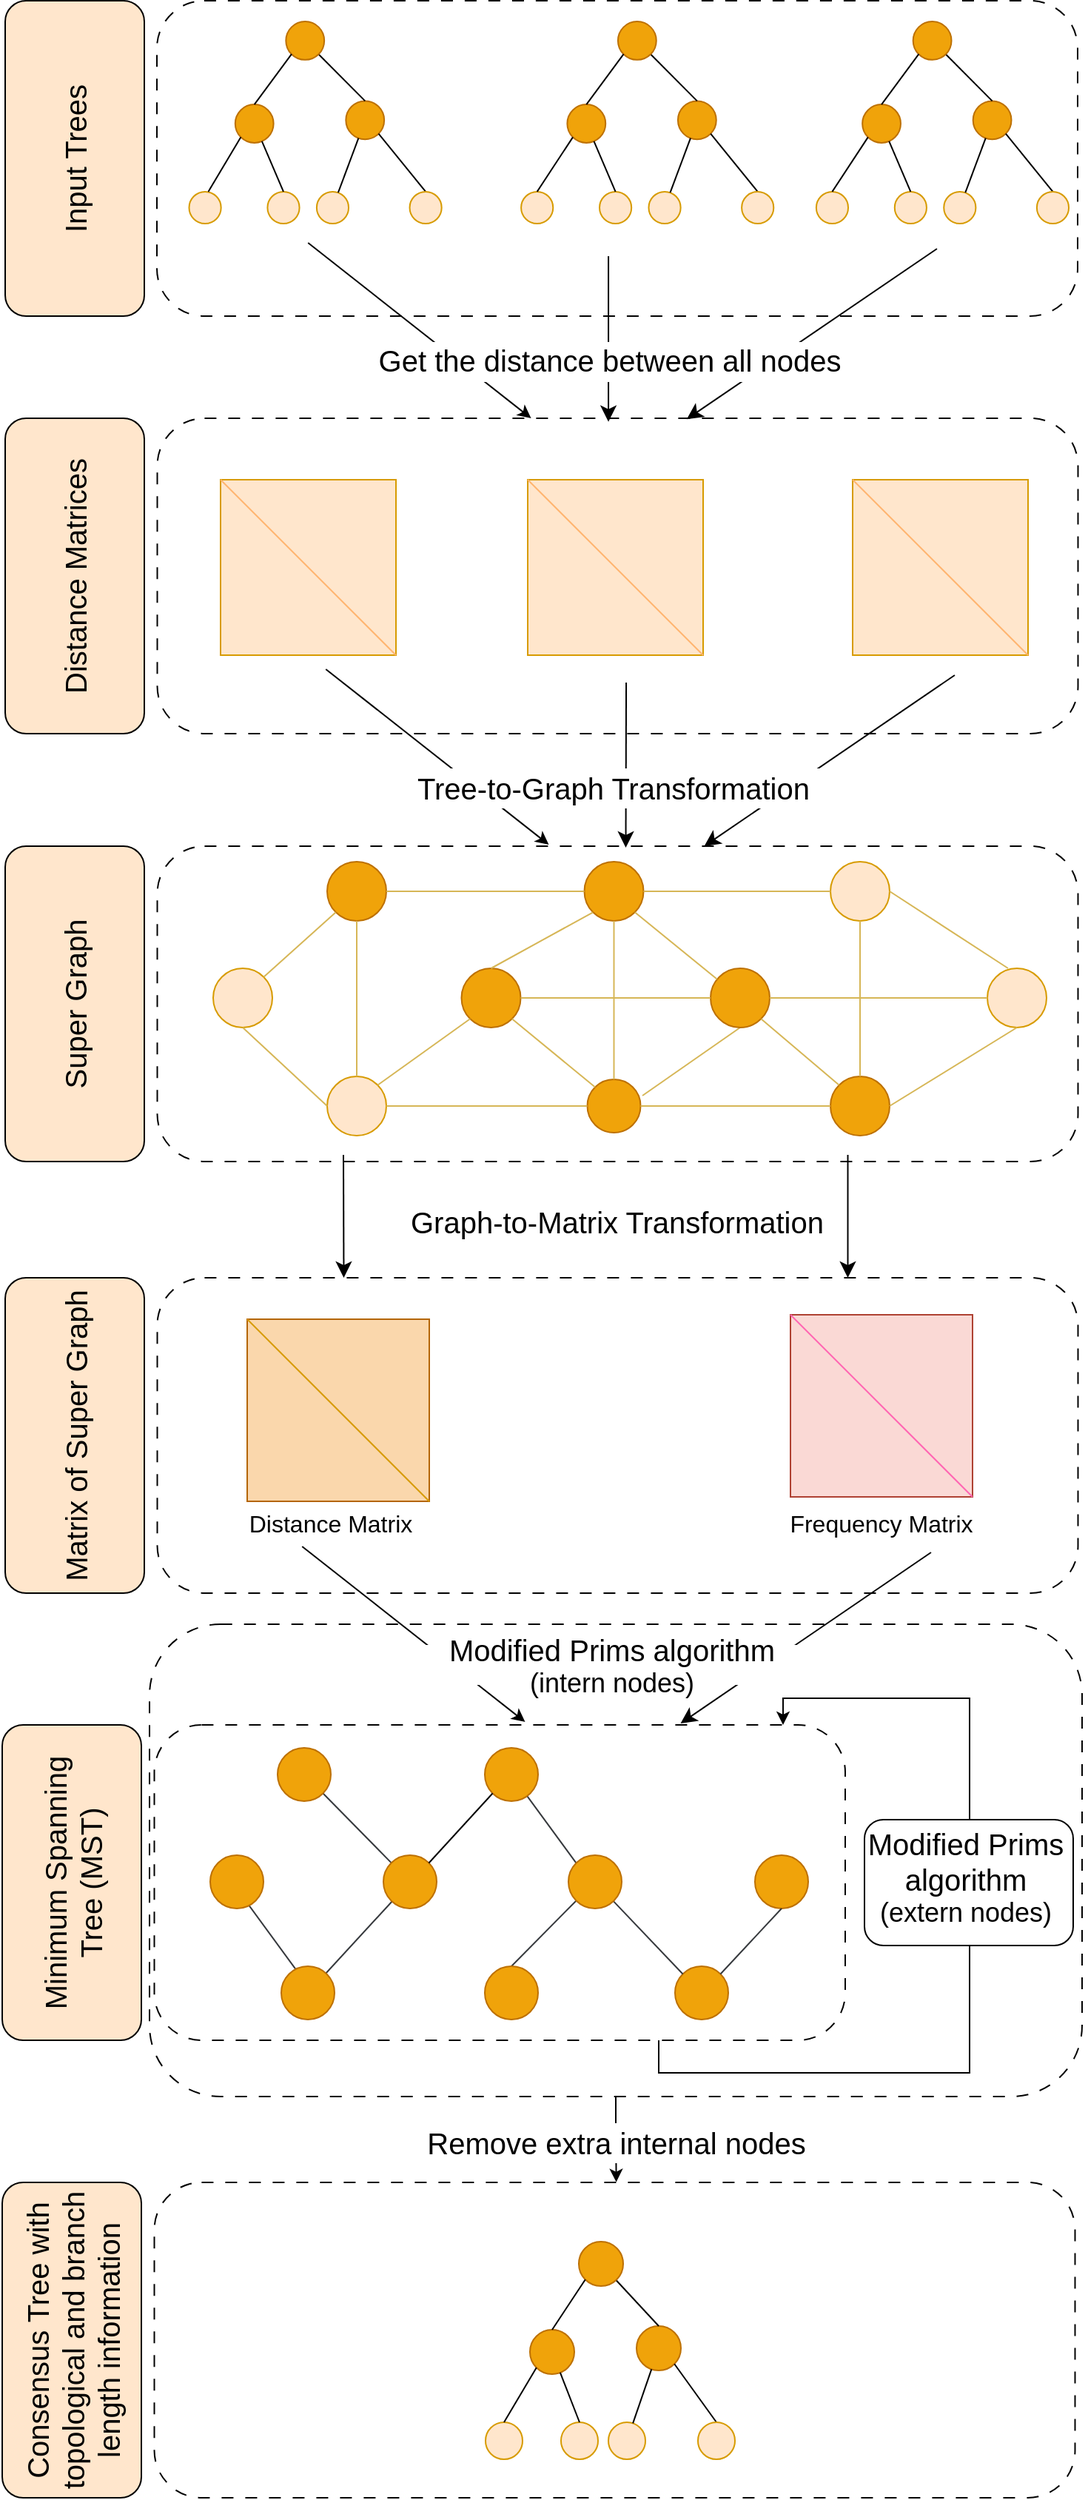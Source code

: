 <mxfile version="22.1.1" type="github" pages="5">
  <diagram name="version 4" id="eWbvJuyjL5FNLYNn5xW5">
    <mxGraphModel dx="347" dy="1384" grid="0" gridSize="12" guides="1" tooltips="1" connect="1" arrows="1" fold="1" page="0" pageScale="1" pageWidth="850" pageHeight="1100" math="0" shadow="0">
      <root>
        <mxCell id="6RbuSIbIUjvooZXoH__E-0" />
        <mxCell id="6RbuSIbIUjvooZXoH__E-1" parent="6RbuSIbIUjvooZXoH__E-0" />
        <mxCell id="3J1RgZv6BuE_l_RKk45V-3" value="" style="rounded=1;whiteSpace=wrap;html=1;fontSize=16;dashed=1;dashPattern=8 8;" vertex="1" parent="6RbuSIbIUjvooZXoH__E-1">
          <mxGeometry x="131" y="103" width="630" height="319" as="geometry" />
        </mxCell>
        <mxCell id="6RbuSIbIUjvooZXoH__E-2" value="" style="rounded=1;whiteSpace=wrap;html=1;fontSize=16;dashed=1;dashPattern=8 8;" vertex="1" parent="6RbuSIbIUjvooZXoH__E-1">
          <mxGeometry x="134.25" y="480" width="622" height="213" as="geometry" />
        </mxCell>
        <mxCell id="6RbuSIbIUjvooZXoH__E-3" style="edgeStyle=orthogonalEdgeStyle;rounded=0;orthogonalLoop=1;jettySize=auto;html=1;exitX=0.681;exitY=0.994;exitDx=0;exitDy=0;exitPerimeter=0;" edge="1" parent="6RbuSIbIUjvooZXoH__E-1" source="6RbuSIbIUjvooZXoH__E-4" target="6RbuSIbIUjvooZXoH__E-4">
          <mxGeometry relative="1" as="geometry">
            <mxPoint x="559" y="152" as="targetPoint" />
            <mxPoint x="475" y="386" as="sourcePoint" />
            <Array as="points">
              <mxPoint x="475" y="383" />
              <mxPoint x="475" y="406" />
              <mxPoint x="685" y="406" />
              <mxPoint x="685" y="153" />
              <mxPoint x="559" y="153" />
            </Array>
          </mxGeometry>
        </mxCell>
        <mxCell id="6RbuSIbIUjvooZXoH__E-4" value="" style="rounded=1;whiteSpace=wrap;html=1;fontSize=16;dashed=1;dashPattern=8 8;" vertex="1" parent="6RbuSIbIUjvooZXoH__E-1">
          <mxGeometry x="134.25" y="171" width="466.75" height="213" as="geometry" />
        </mxCell>
        <mxCell id="6RbuSIbIUjvooZXoH__E-5" value="" style="rounded=1;whiteSpace=wrap;html=1;fontSize=16;dashed=1;dashPattern=8 8;" vertex="1" parent="6RbuSIbIUjvooZXoH__E-1">
          <mxGeometry x="136.25" y="-131" width="622" height="213" as="geometry" />
        </mxCell>
        <mxCell id="6RbuSIbIUjvooZXoH__E-6" value="" style="rounded=1;whiteSpace=wrap;html=1;fontSize=16;dashed=1;dashPattern=8 8;" vertex="1" parent="6RbuSIbIUjvooZXoH__E-1">
          <mxGeometry x="136.25" y="-422.5" width="622" height="213" as="geometry" />
        </mxCell>
        <mxCell id="6RbuSIbIUjvooZXoH__E-7" value="" style="rounded=1;whiteSpace=wrap;html=1;fontSize=16;dashed=1;dashPattern=8 8;" vertex="1" parent="6RbuSIbIUjvooZXoH__E-1">
          <mxGeometry x="136.25" y="-711.5" width="622" height="213" as="geometry" />
        </mxCell>
        <mxCell id="6RbuSIbIUjvooZXoH__E-8" value="" style="rounded=1;whiteSpace=wrap;html=1;fontSize=16;dashed=1;dashPattern=8 8;" vertex="1" parent="6RbuSIbIUjvooZXoH__E-1">
          <mxGeometry x="136" y="-993.5" width="622" height="213" as="geometry" />
        </mxCell>
        <mxCell id="6RbuSIbIUjvooZXoH__E-9" value="" style="whiteSpace=wrap;html=1;aspect=fixed;fillColor=#ffe6cc;strokeColor=#d79b00;" vertex="1" parent="6RbuSIbIUjvooZXoH__E-1">
          <mxGeometry x="179" y="-670" width="118.5" height="118.5" as="geometry" />
        </mxCell>
        <mxCell id="6RbuSIbIUjvooZXoH__E-10" value="" style="endArrow=none;html=1;rounded=0;exitX=0;exitY=0;exitDx=0;exitDy=0;entryX=1;entryY=1;entryDx=0;entryDy=0;strokeColor=#FFB570;" edge="1" parent="6RbuSIbIUjvooZXoH__E-1" source="6RbuSIbIUjvooZXoH__E-9" target="6RbuSIbIUjvooZXoH__E-9">
          <mxGeometry width="50" height="50" relative="1" as="geometry">
            <mxPoint x="477" y="-550" as="sourcePoint" />
            <mxPoint x="527" y="-600" as="targetPoint" />
            <Array as="points" />
          </mxGeometry>
        </mxCell>
        <mxCell id="6RbuSIbIUjvooZXoH__E-11" value="" style="line;strokeWidth=2;direction=south;html=1;" vertex="1" parent="6RbuSIbIUjvooZXoH__E-1">
          <mxGeometry x="278" y="482" height="160" as="geometry" />
        </mxCell>
        <mxCell id="6RbuSIbIUjvooZXoH__E-12" value="" style="line;strokeWidth=2;direction=south;html=1;" vertex="1" parent="6RbuSIbIUjvooZXoH__E-1">
          <mxGeometry x="290" y="494" height="160" as="geometry" />
        </mxCell>
        <mxCell id="6RbuSIbIUjvooZXoH__E-13" value="" style="line;strokeWidth=2;direction=south;html=1;" vertex="1" parent="6RbuSIbIUjvooZXoH__E-1">
          <mxGeometry x="360" y="-516" height="160" as="geometry" />
        </mxCell>
        <mxCell id="6RbuSIbIUjvooZXoH__E-14" value="" style="line;strokeWidth=2;direction=south;html=1;" vertex="1" parent="6RbuSIbIUjvooZXoH__E-1">
          <mxGeometry x="372" y="-504" height="160" as="geometry" />
        </mxCell>
        <mxCell id="6RbuSIbIUjvooZXoH__E-15" value="" style="endArrow=none;html=1;rounded=0;entryX=0.5;entryY=1;entryDx=0;entryDy=0;fillColor=#fff2cc;strokeColor=#d6b656;" edge="1" parent="6RbuSIbIUjvooZXoH__E-1" target="6RbuSIbIUjvooZXoH__E-127">
          <mxGeometry width="50" height="50" relative="1" as="geometry">
            <mxPoint x="464" y="-254" as="sourcePoint" />
            <mxPoint x="403" y="-334" as="targetPoint" />
          </mxGeometry>
        </mxCell>
        <mxCell id="6RbuSIbIUjvooZXoH__E-16" value="" style="whiteSpace=wrap;html=1;aspect=fixed;fillColor=#fad7ac;strokeColor=#b46504;" vertex="1" parent="6RbuSIbIUjvooZXoH__E-1">
          <mxGeometry x="197" y="-103" width="123" height="123" as="geometry" />
        </mxCell>
        <mxCell id="6RbuSIbIUjvooZXoH__E-17" value="" style="whiteSpace=wrap;html=1;aspect=fixed;fillColor=#fad9d5;strokeColor=#ae4132;" vertex="1" parent="6RbuSIbIUjvooZXoH__E-1">
          <mxGeometry x="564" y="-106" width="123" height="123" as="geometry" />
        </mxCell>
        <mxCell id="6RbuSIbIUjvooZXoH__E-18" value="" style="endArrow=none;html=1;rounded=0;exitX=0;exitY=0;exitDx=0;exitDy=0;entryX=1;entryY=1;entryDx=0;entryDy=0;fillColor=#ffe6cc;strokeColor=#d79b00;" edge="1" parent="6RbuSIbIUjvooZXoH__E-1" source="6RbuSIbIUjvooZXoH__E-16" target="6RbuSIbIUjvooZXoH__E-16">
          <mxGeometry width="50" height="50" relative="1" as="geometry">
            <mxPoint x="582" y="50" as="sourcePoint" />
            <mxPoint x="632" as="targetPoint" />
            <Array as="points" />
          </mxGeometry>
        </mxCell>
        <mxCell id="6RbuSIbIUjvooZXoH__E-19" value="" style="endArrow=none;html=1;rounded=0;entryX=0;entryY=0;entryDx=0;entryDy=0;exitX=1;exitY=1;exitDx=0;exitDy=0;strokeColor=#FF66B3;" edge="1" parent="6RbuSIbIUjvooZXoH__E-1" source="6RbuSIbIUjvooZXoH__E-17" target="6RbuSIbIUjvooZXoH__E-17">
          <mxGeometry width="50" height="50" relative="1" as="geometry">
            <mxPoint x="763" y="72" as="sourcePoint" />
            <mxPoint x="813" y="22" as="targetPoint" />
          </mxGeometry>
        </mxCell>
        <mxCell id="6RbuSIbIUjvooZXoH__E-20" value="" style="endArrow=none;html=1;rounded=0;entryX=0;entryY=1;entryDx=0;entryDy=0;exitX=0.5;exitY=0;exitDx=0;exitDy=0;fillColor=#cdeb8b;strokeColor=#36393d;" edge="1" parent="6RbuSIbIUjvooZXoH__E-1" source="6RbuSIbIUjvooZXoH__E-25" target="6RbuSIbIUjvooZXoH__E-33">
          <mxGeometry width="50" height="50" relative="1" as="geometry">
            <mxPoint x="350" y="377" as="sourcePoint" />
            <mxPoint x="380" y="317" as="targetPoint" />
          </mxGeometry>
        </mxCell>
        <mxCell id="6RbuSIbIUjvooZXoH__E-21" value="" style="endArrow=none;html=1;rounded=0;entryX=1;entryY=1;entryDx=0;entryDy=0;fillColor=#cdeb8b;strokeColor=#36393d;" edge="1" parent="6RbuSIbIUjvooZXoH__E-1" source="6RbuSIbIUjvooZXoH__E-31" target="6RbuSIbIUjvooZXoH__E-28">
          <mxGeometry width="50" height="50" relative="1" as="geometry">
            <mxPoint x="300" y="317" as="sourcePoint" />
            <mxPoint x="250" y="257" as="targetPoint" />
          </mxGeometry>
        </mxCell>
        <mxCell id="6RbuSIbIUjvooZXoH__E-22" value="" style="endArrow=none;html=1;rounded=0;fillColor=#cdeb8b;strokeColor=#36393d;exitX=0;exitY=0;exitDx=0;exitDy=0;" edge="1" parent="6RbuSIbIUjvooZXoH__E-1" source="6RbuSIbIUjvooZXoH__E-33" target="6RbuSIbIUjvooZXoH__E-23">
          <mxGeometry width="50" height="50" relative="1" as="geometry">
            <mxPoint x="418" y="293" as="sourcePoint" />
            <mxPoint x="340" y="257" as="targetPoint" />
          </mxGeometry>
        </mxCell>
        <mxCell id="6RbuSIbIUjvooZXoH__E-23" value="" style="ellipse;whiteSpace=wrap;html=1;aspect=fixed;fillColor=#f0a30a;strokeColor=#BD7000;fontColor=#000000;" vertex="1" parent="6RbuSIbIUjvooZXoH__E-1">
          <mxGeometry x="357.5" y="186.5" width="36" height="36" as="geometry" />
        </mxCell>
        <mxCell id="6RbuSIbIUjvooZXoH__E-25" value="" style="ellipse;whiteSpace=wrap;html=1;aspect=fixed;fillColor=#f0a30a;strokeColor=#BD7000;fontColor=#000000;" vertex="1" parent="6RbuSIbIUjvooZXoH__E-1">
          <mxGeometry x="357.5" y="334" width="36" height="36" as="geometry" />
        </mxCell>
        <mxCell id="6RbuSIbIUjvooZXoH__E-27" value="" style="ellipse;whiteSpace=wrap;html=1;aspect=fixed;fillColor=#f0a30a;strokeColor=#BD7000;fontColor=#000000;" vertex="1" parent="6RbuSIbIUjvooZXoH__E-1">
          <mxGeometry x="486" y="334" width="36" height="36" as="geometry" />
        </mxCell>
        <mxCell id="6RbuSIbIUjvooZXoH__E-28" value="" style="ellipse;whiteSpace=wrap;html=1;aspect=fixed;fillColor=#f0a30a;strokeColor=#BD7000;fontColor=#000000;" vertex="1" parent="6RbuSIbIUjvooZXoH__E-1">
          <mxGeometry x="217.5" y="186.5" width="36" height="36" as="geometry" />
        </mxCell>
        <mxCell id="6RbuSIbIUjvooZXoH__E-29" value="" style="endArrow=none;html=1;rounded=0;fillColor=#cdeb8b;strokeColor=#36393d;" edge="1" parent="6RbuSIbIUjvooZXoH__E-1" source="6RbuSIbIUjvooZXoH__E-31" target="6RbuSIbIUjvooZXoH__E-30">
          <mxGeometry width="50" height="50" relative="1" as="geometry">
            <mxPoint x="340" y="257" as="sourcePoint" />
            <mxPoint x="238" y="401" as="targetPoint" />
            <Array as="points" />
          </mxGeometry>
        </mxCell>
        <mxCell id="6RbuSIbIUjvooZXoH__E-31" value="" style="ellipse;whiteSpace=wrap;html=1;aspect=fixed;fillColor=#f0a30a;strokeColor=#BD7000;fontColor=#000000;" vertex="1" parent="6RbuSIbIUjvooZXoH__E-1">
          <mxGeometry x="289" y="259" width="36" height="36" as="geometry" />
        </mxCell>
        <mxCell id="6RbuSIbIUjvooZXoH__E-32" value="" style="endArrow=none;html=1;rounded=0;exitX=0;exitY=0;exitDx=0;exitDy=0;fillColor=#cdeb8b;strokeColor=#36393d;" edge="1" parent="6RbuSIbIUjvooZXoH__E-1" source="6RbuSIbIUjvooZXoH__E-27" target="6RbuSIbIUjvooZXoH__E-33">
          <mxGeometry width="50" height="50" relative="1" as="geometry">
            <mxPoint x="420" y="377" as="sourcePoint" />
            <mxPoint x="361" y="243" as="targetPoint" />
          </mxGeometry>
        </mxCell>
        <mxCell id="6RbuSIbIUjvooZXoH__E-33" value="" style="ellipse;whiteSpace=wrap;html=1;aspect=fixed;fillColor=#f0a30a;strokeColor=#BD7000;fontColor=#000000;" vertex="1" parent="6RbuSIbIUjvooZXoH__E-1">
          <mxGeometry x="414" y="259" width="36" height="36" as="geometry" />
        </mxCell>
        <mxCell id="6RbuSIbIUjvooZXoH__E-34" value="" style="ellipse;whiteSpace=wrap;html=1;aspect=fixed;fillColor=#f0a30a;strokeColor=#BD7000;fontColor=#000000;" vertex="1" parent="6RbuSIbIUjvooZXoH__E-1">
          <mxGeometry x="540" y="259" width="36" height="36" as="geometry" />
        </mxCell>
        <mxCell id="6RbuSIbIUjvooZXoH__E-35" value="" style="endArrow=none;html=1;rounded=0;entryX=0.5;entryY=1;entryDx=0;entryDy=0;exitX=1;exitY=0;exitDx=0;exitDy=0;fillColor=#cdeb8b;strokeColor=#36393d;" edge="1" parent="6RbuSIbIUjvooZXoH__E-1" source="6RbuSIbIUjvooZXoH__E-27" target="6RbuSIbIUjvooZXoH__E-34">
          <mxGeometry width="50" height="50" relative="1" as="geometry">
            <mxPoint x="154" y="295" as="sourcePoint" />
            <mxPoint x="204" y="245" as="targetPoint" />
          </mxGeometry>
        </mxCell>
        <mxCell id="6RbuSIbIUjvooZXoH__E-36" value="Frequency Matrix" style="text;strokeColor=none;fillColor=none;html=1;align=center;verticalAlign=middle;whiteSpace=wrap;rounded=0;fontSize=16;" vertex="1" parent="6RbuSIbIUjvooZXoH__E-1">
          <mxGeometry x="490" y="20" width="271" height="30" as="geometry" />
        </mxCell>
        <mxCell id="6RbuSIbIUjvooZXoH__E-37" value="Distance Matrix" style="text;strokeColor=none;fillColor=none;html=1;align=center;verticalAlign=middle;whiteSpace=wrap;rounded=0;fontSize=16;" vertex="1" parent="6RbuSIbIUjvooZXoH__E-1">
          <mxGeometry x="118" y="20" width="271" height="30" as="geometry" />
        </mxCell>
        <mxCell id="6RbuSIbIUjvooZXoH__E-38" value="" style="group" vertex="1" connectable="0" parent="6RbuSIbIUjvooZXoH__E-1">
          <mxGeometry x="157.75" y="-979.5" width="601.25" height="187.5" as="geometry" />
        </mxCell>
        <mxCell id="6RbuSIbIUjvooZXoH__E-39" value="" style="endArrow=classic;html=1;rounded=0;fontSize=12;startSize=8;endSize=8;curved=1;entryX=0.49;entryY=0.011;entryDx=0;entryDy=0;entryPerimeter=0;" edge="1" parent="6RbuSIbIUjvooZXoH__E-38" target="6RbuSIbIUjvooZXoH__E-7">
          <mxGeometry width="50" height="50" relative="1" as="geometry">
            <mxPoint x="283.28" y="158.5" as="sourcePoint" />
            <mxPoint x="284.063" y="227" as="targetPoint" />
          </mxGeometry>
        </mxCell>
        <mxCell id="6RbuSIbIUjvooZXoH__E-40" value="" style="endArrow=classic;html=1;rounded=0;fontSize=12;startSize=8;endSize=8;curved=1;entryX=0.575;entryY=0.003;entryDx=0;entryDy=0;entryPerimeter=0;" edge="1" parent="6RbuSIbIUjvooZXoH__E-38" target="6RbuSIbIUjvooZXoH__E-7">
          <mxGeometry width="50" height="50" relative="1" as="geometry">
            <mxPoint x="505.23" y="153.5" as="sourcePoint" />
            <mxPoint x="378.254" y="232.361" as="targetPoint" />
          </mxGeometry>
        </mxCell>
        <mxCell id="6RbuSIbIUjvooZXoH__E-41" value="" style="endArrow=none;html=1;rounded=0;" edge="1" parent="6RbuSIbIUjvooZXoH__E-38" source="6RbuSIbIUjvooZXoH__E-47">
          <mxGeometry width="50" height="50" relative="1" as="geometry">
            <mxPoint x="170.302" y="123.43" as="sourcePoint" />
            <mxPoint x="87.228" y="10.364" as="targetPoint" />
          </mxGeometry>
        </mxCell>
        <mxCell id="6RbuSIbIUjvooZXoH__E-42" value="" style="endArrow=none;html=1;rounded=0;" edge="1" parent="6RbuSIbIUjvooZXoH__E-38" source="6RbuSIbIUjvooZXoH__E-45">
          <mxGeometry width="50" height="50" relative="1" as="geometry">
            <mxPoint x="97.612" y="123.43" as="sourcePoint" />
            <mxPoint x="128.765" y="66.897" as="targetPoint" />
          </mxGeometry>
        </mxCell>
        <mxCell id="6RbuSIbIUjvooZXoH__E-43" value="" style="endArrow=none;html=1;rounded=0;" edge="1" parent="6RbuSIbIUjvooZXoH__E-38" target="6RbuSIbIUjvooZXoH__E-44">
          <mxGeometry width="50" height="50" relative="1" as="geometry">
            <mxPoint x="45.691" y="66.897" as="sourcePoint" />
            <mxPoint x="76.844" y="123.43" as="targetPoint" />
          </mxGeometry>
        </mxCell>
        <mxCell id="6RbuSIbIUjvooZXoH__E-44" value="&lt;b&gt;&lt;br&gt;&lt;/b&gt;" style="ellipse;whiteSpace=wrap;html=1;aspect=fixed;fontSize=20;fillColor=#f0a30a;strokeColor=#BD7000;fontColor=#000000;" vertex="1" parent="6RbuSIbIUjvooZXoH__E-38">
          <mxGeometry x="31.153" y="56.062" width="25.897" height="25.897" as="geometry" />
        </mxCell>
        <mxCell id="6RbuSIbIUjvooZXoH__E-45" value="&lt;b&gt;&lt;br&gt;&lt;/b&gt;" style="ellipse;whiteSpace=wrap;html=1;aspect=fixed;fontSize=20;fillColor=#f0a30a;strokeColor=#BD7000;fontColor=#000000;" vertex="1" parent="6RbuSIbIUjvooZXoH__E-38">
          <mxGeometry x="105.92" y="53.706" width="25.897" height="25.897" as="geometry" />
        </mxCell>
        <mxCell id="6RbuSIbIUjvooZXoH__E-46" value="" style="endArrow=none;html=1;rounded=0;exitX=0.5;exitY=0;exitDx=0;exitDy=0;" edge="1" parent="6RbuSIbIUjvooZXoH__E-38" source="6RbuSIbIUjvooZXoH__E-45" target="6RbuSIbIUjvooZXoH__E-47">
          <mxGeometry width="50" height="50" relative="1" as="geometry">
            <mxPoint x="116.304" y="55.59" as="sourcePoint" />
            <mxPoint x="87.228" y="10.364" as="targetPoint" />
          </mxGeometry>
        </mxCell>
        <mxCell id="6RbuSIbIUjvooZXoH__E-47" value="&lt;b&gt;&lt;br&gt;&lt;/b&gt;" style="ellipse;whiteSpace=wrap;html=1;aspect=fixed;fontSize=20;fillColor=#f0a30a;strokeColor=#BD7000;fontColor=#000000;" vertex="1" parent="6RbuSIbIUjvooZXoH__E-38">
          <mxGeometry x="65.421" width="25.897" height="25.897" as="geometry" />
        </mxCell>
        <mxCell id="6RbuSIbIUjvooZXoH__E-48" value="" style="endArrow=none;html=1;rounded=0;fontSize=12;startSize=8;endSize=8;curved=1;exitX=1;exitY=1;exitDx=0;exitDy=0;entryX=0.5;entryY=0;entryDx=0;entryDy=0;" edge="1" parent="6RbuSIbIUjvooZXoH__E-38" source="6RbuSIbIUjvooZXoH__E-45" target="6RbuSIbIUjvooZXoH__E-54">
          <mxGeometry width="50" height="50" relative="1" as="geometry">
            <mxPoint x="106.958" y="80.088" as="sourcePoint" />
            <mxPoint x="166.149" y="121.545" as="targetPoint" />
          </mxGeometry>
        </mxCell>
        <mxCell id="6RbuSIbIUjvooZXoH__E-49" value="" style="ellipse;whiteSpace=wrap;html=1;aspect=fixed;fontSize=20;fillColor=#ffe6cc;strokeColor=#d79b00;" vertex="1" parent="6RbuSIbIUjvooZXoH__E-38">
          <mxGeometry y="114.95" width="21.581" height="21.581" as="geometry" />
        </mxCell>
        <mxCell id="6RbuSIbIUjvooZXoH__E-50" value="" style="ellipse;whiteSpace=wrap;html=1;aspect=fixed;fontSize=20;fillColor=#ffe6cc;strokeColor=#d79b00;" vertex="1" parent="6RbuSIbIUjvooZXoH__E-38">
          <mxGeometry x="52.96" y="114.95" width="21.581" height="21.581" as="geometry" />
        </mxCell>
        <mxCell id="6RbuSIbIUjvooZXoH__E-51" value="" style="endArrow=none;html=1;rounded=0;entryX=0.5;entryY=0;entryDx=0;entryDy=0;" edge="1" parent="6RbuSIbIUjvooZXoH__E-38" source="6RbuSIbIUjvooZXoH__E-44" target="6RbuSIbIUjvooZXoH__E-50">
          <mxGeometry width="50" height="50" relative="1" as="geometry">
            <mxPoint x="45.691" y="66.897" as="sourcePoint" />
            <mxPoint x="76.844" y="123.43" as="targetPoint" />
          </mxGeometry>
        </mxCell>
        <mxCell id="6RbuSIbIUjvooZXoH__E-52" value="" style="endArrow=none;html=1;rounded=0;" edge="1" parent="6RbuSIbIUjvooZXoH__E-38" target="6RbuSIbIUjvooZXoH__E-53">
          <mxGeometry width="50" height="50" relative="1" as="geometry">
            <mxPoint x="97.612" y="123.43" as="sourcePoint" />
            <mxPoint x="119.419" y="84.799" as="targetPoint" />
          </mxGeometry>
        </mxCell>
        <mxCell id="6RbuSIbIUjvooZXoH__E-53" value="" style="ellipse;whiteSpace=wrap;html=1;aspect=fixed;fontSize=20;fillColor=#ffe6cc;strokeColor=#d79b00;" vertex="1" parent="6RbuSIbIUjvooZXoH__E-38">
          <mxGeometry x="86.19" y="114.95" width="21.581" height="21.581" as="geometry" />
        </mxCell>
        <mxCell id="6RbuSIbIUjvooZXoH__E-54" value="" style="ellipse;whiteSpace=wrap;html=1;aspect=fixed;fontSize=20;fillColor=#ffe6cc;strokeColor=#d79b00;" vertex="1" parent="6RbuSIbIUjvooZXoH__E-38">
          <mxGeometry x="149.014" y="114.95" width="21.581" height="21.581" as="geometry" />
        </mxCell>
        <mxCell id="6RbuSIbIUjvooZXoH__E-55" value="" style="endArrow=none;html=1;rounded=0;" edge="1" parent="6RbuSIbIUjvooZXoH__E-38" source="6RbuSIbIUjvooZXoH__E-53" target="6RbuSIbIUjvooZXoH__E-45">
          <mxGeometry width="50" height="50" relative="1" as="geometry">
            <mxPoint x="97.612" y="123.43" as="sourcePoint" />
            <mxPoint x="128.765" y="66.897" as="targetPoint" />
          </mxGeometry>
        </mxCell>
        <mxCell id="6RbuSIbIUjvooZXoH__E-56" value="" style="endArrow=none;html=1;rounded=0;fontSize=12;startSize=8;endSize=8;curved=1;entryX=0;entryY=1;entryDx=0;entryDy=0;exitX=0.5;exitY=0;exitDx=0;exitDy=0;" edge="1" parent="6RbuSIbIUjvooZXoH__E-38" source="6RbuSIbIUjvooZXoH__E-44" target="6RbuSIbIUjvooZXoH__E-47">
          <mxGeometry width="50" height="50" relative="1" as="geometry">
            <mxPoint x="74.767" y="71.608" as="sourcePoint" />
            <mxPoint x="126.688" y="24.497" as="targetPoint" />
          </mxGeometry>
        </mxCell>
        <mxCell id="6RbuSIbIUjvooZXoH__E-57" value="" style="endArrow=none;html=1;rounded=0;fontSize=12;startSize=8;endSize=8;curved=1;entryX=0;entryY=1;entryDx=0;entryDy=0;exitX=0.5;exitY=0;exitDx=0;exitDy=0;" edge="1" parent="6RbuSIbIUjvooZXoH__E-38" target="6RbuSIbIUjvooZXoH__E-44">
          <mxGeometry width="50" height="50" relative="1" as="geometry">
            <mxPoint x="12.98" y="114.95" as="sourcePoint" />
            <mxPoint x="148.495" y="17.902" as="targetPoint" />
          </mxGeometry>
        </mxCell>
        <mxCell id="6RbuSIbIUjvooZXoH__E-58" value="" style="endArrow=none;html=1;rounded=0;" edge="1" parent="6RbuSIbIUjvooZXoH__E-38" source="6RbuSIbIUjvooZXoH__E-64">
          <mxGeometry width="50" height="50" relative="1" as="geometry">
            <mxPoint x="394.603" y="123.43" as="sourcePoint" />
            <mxPoint x="311.528" y="10.364" as="targetPoint" />
          </mxGeometry>
        </mxCell>
        <mxCell id="6RbuSIbIUjvooZXoH__E-59" value="" style="endArrow=none;html=1;rounded=0;" edge="1" parent="6RbuSIbIUjvooZXoH__E-38" source="6RbuSIbIUjvooZXoH__E-62">
          <mxGeometry width="50" height="50" relative="1" as="geometry">
            <mxPoint x="321.913" y="123.43" as="sourcePoint" />
            <mxPoint x="353.066" y="66.897" as="targetPoint" />
          </mxGeometry>
        </mxCell>
        <mxCell id="6RbuSIbIUjvooZXoH__E-60" value="" style="endArrow=none;html=1;rounded=0;" edge="1" parent="6RbuSIbIUjvooZXoH__E-38" target="6RbuSIbIUjvooZXoH__E-61">
          <mxGeometry width="50" height="50" relative="1" as="geometry">
            <mxPoint x="269.991" y="66.897" as="sourcePoint" />
            <mxPoint x="301.144" y="123.43" as="targetPoint" />
          </mxGeometry>
        </mxCell>
        <mxCell id="6RbuSIbIUjvooZXoH__E-61" value="&lt;b&gt;&lt;br&gt;&lt;/b&gt;" style="ellipse;whiteSpace=wrap;html=1;aspect=fixed;fontSize=20;fillColor=#f0a30a;strokeColor=#BD7000;fontColor=#000000;" vertex="1" parent="6RbuSIbIUjvooZXoH__E-38">
          <mxGeometry x="255.453" y="56.062" width="25.897" height="25.897" as="geometry" />
        </mxCell>
        <mxCell id="6RbuSIbIUjvooZXoH__E-62" value="&lt;b&gt;&lt;br&gt;&lt;/b&gt;" style="ellipse;whiteSpace=wrap;html=1;aspect=fixed;fontSize=20;fillColor=#f0a30a;strokeColor=#BD7000;fontColor=#000000;" vertex="1" parent="6RbuSIbIUjvooZXoH__E-38">
          <mxGeometry x="330.22" y="53.706" width="25.897" height="25.897" as="geometry" />
        </mxCell>
        <mxCell id="6RbuSIbIUjvooZXoH__E-63" value="" style="endArrow=none;html=1;rounded=0;exitX=0.5;exitY=0;exitDx=0;exitDy=0;" edge="1" parent="6RbuSIbIUjvooZXoH__E-38" source="6RbuSIbIUjvooZXoH__E-62" target="6RbuSIbIUjvooZXoH__E-64">
          <mxGeometry width="50" height="50" relative="1" as="geometry">
            <mxPoint x="340.604" y="55.59" as="sourcePoint" />
            <mxPoint x="311.528" y="10.364" as="targetPoint" />
          </mxGeometry>
        </mxCell>
        <mxCell id="6RbuSIbIUjvooZXoH__E-64" value="&lt;b&gt;&lt;br&gt;&lt;/b&gt;" style="ellipse;whiteSpace=wrap;html=1;aspect=fixed;fontSize=20;fillColor=#f0a30a;strokeColor=#BD7000;fontColor=#000000;" vertex="1" parent="6RbuSIbIUjvooZXoH__E-38">
          <mxGeometry x="289.722" width="25.897" height="25.897" as="geometry" />
        </mxCell>
        <mxCell id="6RbuSIbIUjvooZXoH__E-65" value="" style="endArrow=none;html=1;rounded=0;fontSize=12;startSize=8;endSize=8;curved=1;exitX=1;exitY=1;exitDx=0;exitDy=0;entryX=0.5;entryY=0;entryDx=0;entryDy=0;" edge="1" parent="6RbuSIbIUjvooZXoH__E-38" source="6RbuSIbIUjvooZXoH__E-62" target="6RbuSIbIUjvooZXoH__E-70">
          <mxGeometry width="50" height="50" relative="1" as="geometry">
            <mxPoint x="331.259" y="80.088" as="sourcePoint" />
            <mxPoint x="390.449" y="121.545" as="targetPoint" />
          </mxGeometry>
        </mxCell>
        <mxCell id="6RbuSIbIUjvooZXoH__E-66" value="" style="ellipse;whiteSpace=wrap;html=1;aspect=fixed;fontSize=20;fillColor=#ffe6cc;strokeColor=#d79b00;" vertex="1" parent="6RbuSIbIUjvooZXoH__E-38">
          <mxGeometry x="224.301" y="114.95" width="21.581" height="21.581" as="geometry" />
        </mxCell>
        <mxCell id="6RbuSIbIUjvooZXoH__E-67" value="" style="ellipse;whiteSpace=wrap;html=1;aspect=fixed;fontSize=20;fillColor=#ffe6cc;strokeColor=#d79b00;" vertex="1" parent="6RbuSIbIUjvooZXoH__E-38">
          <mxGeometry x="277.26" y="114.95" width="21.581" height="21.581" as="geometry" />
        </mxCell>
        <mxCell id="6RbuSIbIUjvooZXoH__E-68" value="" style="endArrow=none;html=1;rounded=0;" edge="1" parent="6RbuSIbIUjvooZXoH__E-38" target="6RbuSIbIUjvooZXoH__E-69">
          <mxGeometry width="50" height="50" relative="1" as="geometry">
            <mxPoint x="321.913" y="123.43" as="sourcePoint" />
            <mxPoint x="343.72" y="84.799" as="targetPoint" />
          </mxGeometry>
        </mxCell>
        <mxCell id="6RbuSIbIUjvooZXoH__E-69" value="" style="ellipse;whiteSpace=wrap;html=1;aspect=fixed;fontSize=20;fillColor=#ffe6cc;strokeColor=#d79b00;" vertex="1" parent="6RbuSIbIUjvooZXoH__E-38">
          <mxGeometry x="310.49" y="114.95" width="21.581" height="21.581" as="geometry" />
        </mxCell>
        <mxCell id="6RbuSIbIUjvooZXoH__E-70" value="" style="ellipse;whiteSpace=wrap;html=1;aspect=fixed;fontSize=20;fillColor=#ffe6cc;strokeColor=#d79b00;" vertex="1" parent="6RbuSIbIUjvooZXoH__E-38">
          <mxGeometry x="373.315" y="114.95" width="21.581" height="21.581" as="geometry" />
        </mxCell>
        <mxCell id="6RbuSIbIUjvooZXoH__E-71" value="" style="endArrow=none;html=1;rounded=0;entryX=0.5;entryY=0;entryDx=0;entryDy=0;" edge="1" parent="6RbuSIbIUjvooZXoH__E-38" source="6RbuSIbIUjvooZXoH__E-61" target="6RbuSIbIUjvooZXoH__E-67">
          <mxGeometry width="50" height="50" relative="1" as="geometry">
            <mxPoint x="269.991" y="66.897" as="sourcePoint" />
            <mxPoint x="301.144" y="123.43" as="targetPoint" />
          </mxGeometry>
        </mxCell>
        <mxCell id="6RbuSIbIUjvooZXoH__E-72" value="" style="endArrow=none;html=1;rounded=0;fontSize=12;startSize=8;endSize=8;curved=1;entryX=0;entryY=1;entryDx=0;entryDy=0;exitX=0.5;exitY=0;exitDx=0;exitDy=0;" edge="1" parent="6RbuSIbIUjvooZXoH__E-38" source="6RbuSIbIUjvooZXoH__E-61" target="6RbuSIbIUjvooZXoH__E-64">
          <mxGeometry width="50" height="50" relative="1" as="geometry">
            <mxPoint x="299.067" y="71.608" as="sourcePoint" />
            <mxPoint x="350.989" y="24.497" as="targetPoint" />
          </mxGeometry>
        </mxCell>
        <mxCell id="6RbuSIbIUjvooZXoH__E-73" value="" style="endArrow=none;html=1;rounded=0;" edge="1" parent="6RbuSIbIUjvooZXoH__E-38" source="6RbuSIbIUjvooZXoH__E-69" target="6RbuSIbIUjvooZXoH__E-62">
          <mxGeometry width="50" height="50" relative="1" as="geometry">
            <mxPoint x="321.913" y="123.43" as="sourcePoint" />
            <mxPoint x="353.066" y="66.897" as="targetPoint" />
          </mxGeometry>
        </mxCell>
        <mxCell id="6RbuSIbIUjvooZXoH__E-74" value="" style="endArrow=none;html=1;rounded=0;fontSize=12;startSize=8;endSize=8;curved=1;entryX=0;entryY=1;entryDx=0;entryDy=0;exitX=0.5;exitY=0;exitDx=0;exitDy=0;" edge="1" parent="6RbuSIbIUjvooZXoH__E-38" source="6RbuSIbIUjvooZXoH__E-66" target="6RbuSIbIUjvooZXoH__E-61">
          <mxGeometry width="50" height="50" relative="1" as="geometry">
            <mxPoint x="320.874" y="65.013" as="sourcePoint" />
            <mxPoint x="372.796" y="17.902" as="targetPoint" />
          </mxGeometry>
        </mxCell>
        <mxCell id="6RbuSIbIUjvooZXoH__E-75" value="" style="endArrow=none;html=1;rounded=0;" edge="1" parent="6RbuSIbIUjvooZXoH__E-38" source="6RbuSIbIUjvooZXoH__E-81">
          <mxGeometry width="50" height="50" relative="1" as="geometry">
            <mxPoint x="593.981" y="123.43" as="sourcePoint" />
            <mxPoint x="510.907" y="10.364" as="targetPoint" />
          </mxGeometry>
        </mxCell>
        <mxCell id="6RbuSIbIUjvooZXoH__E-76" value="" style="endArrow=none;html=1;rounded=0;" edge="1" parent="6RbuSIbIUjvooZXoH__E-38" source="6RbuSIbIUjvooZXoH__E-79">
          <mxGeometry width="50" height="50" relative="1" as="geometry">
            <mxPoint x="521.291" y="123.43" as="sourcePoint" />
            <mxPoint x="552.444" y="66.897" as="targetPoint" />
          </mxGeometry>
        </mxCell>
        <mxCell id="6RbuSIbIUjvooZXoH__E-77" value="" style="endArrow=none;html=1;rounded=0;" edge="1" parent="6RbuSIbIUjvooZXoH__E-38" target="6RbuSIbIUjvooZXoH__E-78">
          <mxGeometry width="50" height="50" relative="1" as="geometry">
            <mxPoint x="469.37" y="66.897" as="sourcePoint" />
            <mxPoint x="500.522" y="123.43" as="targetPoint" />
          </mxGeometry>
        </mxCell>
        <mxCell id="6RbuSIbIUjvooZXoH__E-78" value="&lt;b&gt;&lt;br&gt;&lt;/b&gt;" style="ellipse;whiteSpace=wrap;html=1;aspect=fixed;fontSize=20;fillColor=#f0a30a;strokeColor=#BD7000;fontColor=#000000;" vertex="1" parent="6RbuSIbIUjvooZXoH__E-38">
          <mxGeometry x="454.832" y="56.062" width="25.897" height="25.897" as="geometry" />
        </mxCell>
        <mxCell id="6RbuSIbIUjvooZXoH__E-79" value="&lt;b&gt;&lt;br&gt;&lt;/b&gt;" style="ellipse;whiteSpace=wrap;html=1;aspect=fixed;fontSize=20;fillColor=#f0a30a;strokeColor=#BD7000;fontColor=#000000;" vertex="1" parent="6RbuSIbIUjvooZXoH__E-38">
          <mxGeometry x="529.598" y="53.706" width="25.897" height="25.897" as="geometry" />
        </mxCell>
        <mxCell id="6RbuSIbIUjvooZXoH__E-80" value="" style="endArrow=none;html=1;rounded=0;exitX=0.5;exitY=0;exitDx=0;exitDy=0;" edge="1" parent="6RbuSIbIUjvooZXoH__E-38" source="6RbuSIbIUjvooZXoH__E-79" target="6RbuSIbIUjvooZXoH__E-81">
          <mxGeometry width="50" height="50" relative="1" as="geometry">
            <mxPoint x="539.983" y="55.59" as="sourcePoint" />
            <mxPoint x="510.907" y="10.364" as="targetPoint" />
          </mxGeometry>
        </mxCell>
        <mxCell id="6RbuSIbIUjvooZXoH__E-81" value="&lt;b&gt;&lt;br&gt;&lt;/b&gt;" style="ellipse;whiteSpace=wrap;html=1;aspect=fixed;fontSize=20;fillColor=#f0a30a;strokeColor=#BD7000;fontColor=#000000;" vertex="1" parent="6RbuSIbIUjvooZXoH__E-38">
          <mxGeometry x="489.1" width="25.897" height="25.897" as="geometry" />
        </mxCell>
        <mxCell id="6RbuSIbIUjvooZXoH__E-82" value="" style="endArrow=none;html=1;rounded=0;fontSize=12;startSize=8;endSize=8;curved=1;exitX=1;exitY=1;exitDx=0;exitDy=0;entryX=0.5;entryY=0;entryDx=0;entryDy=0;" edge="1" parent="6RbuSIbIUjvooZXoH__E-38" source="6RbuSIbIUjvooZXoH__E-79" target="6RbuSIbIUjvooZXoH__E-87">
          <mxGeometry width="50" height="50" relative="1" as="geometry">
            <mxPoint x="530.637" y="80.088" as="sourcePoint" />
            <mxPoint x="589.827" y="121.545" as="targetPoint" />
          </mxGeometry>
        </mxCell>
        <mxCell id="6RbuSIbIUjvooZXoH__E-83" value="" style="ellipse;whiteSpace=wrap;html=1;aspect=fixed;fontSize=20;fillColor=#ffe6cc;strokeColor=#d79b00;" vertex="1" parent="6RbuSIbIUjvooZXoH__E-38">
          <mxGeometry x="423.679" y="114.95" width="21.581" height="21.581" as="geometry" />
        </mxCell>
        <mxCell id="6RbuSIbIUjvooZXoH__E-84" value="" style="ellipse;whiteSpace=wrap;html=1;aspect=fixed;fontSize=20;fillColor=#ffe6cc;strokeColor=#d79b00;" vertex="1" parent="6RbuSIbIUjvooZXoH__E-38">
          <mxGeometry x="476.639" y="114.95" width="21.581" height="21.581" as="geometry" />
        </mxCell>
        <mxCell id="6RbuSIbIUjvooZXoH__E-85" value="" style="endArrow=none;html=1;rounded=0;" edge="1" parent="6RbuSIbIUjvooZXoH__E-38" target="6RbuSIbIUjvooZXoH__E-86">
          <mxGeometry width="50" height="50" relative="1" as="geometry">
            <mxPoint x="521.291" y="123.43" as="sourcePoint" />
            <mxPoint x="543.098" y="84.799" as="targetPoint" />
          </mxGeometry>
        </mxCell>
        <mxCell id="6RbuSIbIUjvooZXoH__E-86" value="" style="ellipse;whiteSpace=wrap;html=1;aspect=fixed;fontSize=20;fillColor=#ffe6cc;strokeColor=#d79b00;" vertex="1" parent="6RbuSIbIUjvooZXoH__E-38">
          <mxGeometry x="509.868" y="114.95" width="21.581" height="21.581" as="geometry" />
        </mxCell>
        <mxCell id="6RbuSIbIUjvooZXoH__E-87" value="" style="ellipse;whiteSpace=wrap;html=1;aspect=fixed;fontSize=20;fillColor=#ffe6cc;strokeColor=#d79b00;" vertex="1" parent="6RbuSIbIUjvooZXoH__E-38">
          <mxGeometry x="572.693" y="114.95" width="21.581" height="21.581" as="geometry" />
        </mxCell>
        <mxCell id="6RbuSIbIUjvooZXoH__E-88" value="" style="endArrow=none;html=1;rounded=0;entryX=0.5;entryY=0;entryDx=0;entryDy=0;" edge="1" parent="6RbuSIbIUjvooZXoH__E-38" source="6RbuSIbIUjvooZXoH__E-78" target="6RbuSIbIUjvooZXoH__E-84">
          <mxGeometry width="50" height="50" relative="1" as="geometry">
            <mxPoint x="469.37" y="66.897" as="sourcePoint" />
            <mxPoint x="500.522" y="123.43" as="targetPoint" />
          </mxGeometry>
        </mxCell>
        <mxCell id="6RbuSIbIUjvooZXoH__E-89" value="" style="endArrow=none;html=1;rounded=0;fontSize=12;startSize=8;endSize=8;curved=1;entryX=0;entryY=1;entryDx=0;entryDy=0;exitX=0.5;exitY=0;exitDx=0;exitDy=0;" edge="1" parent="6RbuSIbIUjvooZXoH__E-38" source="6RbuSIbIUjvooZXoH__E-78" target="6RbuSIbIUjvooZXoH__E-81">
          <mxGeometry width="50" height="50" relative="1" as="geometry">
            <mxPoint x="498.446" y="71.608" as="sourcePoint" />
            <mxPoint x="550.367" y="24.497" as="targetPoint" />
          </mxGeometry>
        </mxCell>
        <mxCell id="6RbuSIbIUjvooZXoH__E-90" value="" style="endArrow=none;html=1;rounded=0;" edge="1" parent="6RbuSIbIUjvooZXoH__E-38" source="6RbuSIbIUjvooZXoH__E-86" target="6RbuSIbIUjvooZXoH__E-79">
          <mxGeometry width="50" height="50" relative="1" as="geometry">
            <mxPoint x="521.291" y="123.43" as="sourcePoint" />
            <mxPoint x="552.444" y="66.897" as="targetPoint" />
          </mxGeometry>
        </mxCell>
        <mxCell id="6RbuSIbIUjvooZXoH__E-91" value="" style="endArrow=none;html=1;rounded=0;fontSize=12;startSize=8;endSize=8;curved=1;entryX=0;entryY=1;entryDx=0;entryDy=0;exitX=0.5;exitY=0;exitDx=0;exitDy=0;" edge="1" parent="6RbuSIbIUjvooZXoH__E-38" source="6RbuSIbIUjvooZXoH__E-83" target="6RbuSIbIUjvooZXoH__E-78">
          <mxGeometry width="50" height="50" relative="1" as="geometry">
            <mxPoint x="520.253" y="65.013" as="sourcePoint" />
            <mxPoint x="572.174" y="17.902" as="targetPoint" />
          </mxGeometry>
        </mxCell>
        <mxCell id="6RbuSIbIUjvooZXoH__E-92" value="" style="endArrow=classic;html=1;rounded=0;entryX=0.406;entryY=0;entryDx=0;entryDy=0;entryPerimeter=0;" edge="1" parent="6RbuSIbIUjvooZXoH__E-38" target="6RbuSIbIUjvooZXoH__E-7">
          <mxGeometry relative="1" as="geometry">
            <mxPoint x="80.37" y="149.5" as="sourcePoint" />
            <mxPoint x="76.37" y="234.5" as="targetPoint" />
          </mxGeometry>
        </mxCell>
        <mxCell id="6RbuSIbIUjvooZXoH__E-93" value="&amp;nbsp; &amp;nbsp; &amp;nbsp; &amp;nbsp; &amp;nbsp; &amp;nbsp; &amp;nbsp; &amp;nbsp; &amp;nbsp; &amp;nbsp; &amp;nbsp; &amp;nbsp;&lt;br&gt;&amp;nbsp; &amp;nbsp; &amp;nbsp; &amp;nbsp; &amp;nbsp; &amp;nbsp; &amp;nbsp; &amp;nbsp; &amp;nbsp; &amp;nbsp; &amp;nbsp; &amp;nbsp; &amp;nbsp; &amp;nbsp; &amp;nbsp; &amp;nbsp; &amp;nbsp; &amp;nbsp; &amp;nbsp; &amp;nbsp; &amp;nbsp; &amp;nbsp; &amp;nbsp; &amp;nbsp; &amp;nbsp; &amp;nbsp; &amp;nbsp; &amp;nbsp; &amp;nbsp; &amp;nbsp; &amp;nbsp; &amp;nbsp; &amp;nbsp; &amp;nbsp; &amp;nbsp; &amp;nbsp; &amp;nbsp; &amp;nbsp; &amp;nbsp; &amp;nbsp; &amp;nbsp; &amp;nbsp; &amp;nbsp; &amp;nbsp; &amp;nbsp; &amp;nbsp; &amp;nbsp; &amp;nbsp; &amp;nbsp; &amp;nbsp; &amp;nbsp; &amp;nbsp;&amp;nbsp;" style="edgeLabel;resizable=0;html=1;align=center;verticalAlign=middle;" connectable="0" vertex="1" parent="6RbuSIbIUjvooZXoH__E-92">
          <mxGeometry relative="1" as="geometry">
            <mxPoint x="135" y="20" as="offset" />
          </mxGeometry>
        </mxCell>
        <mxCell id="6RbuSIbIUjvooZXoH__E-94" value="Input Trees" style="rounded=1;whiteSpace=wrap;html=1;fontSize=20;fillColor=#FFE6CC;rotation=-90;" vertex="1" parent="6RbuSIbIUjvooZXoH__E-1">
          <mxGeometry x="-26" y="-934" width="213" height="94" as="geometry" />
        </mxCell>
        <mxCell id="6RbuSIbIUjvooZXoH__E-95" value="Distance Matrices" style="rounded=1;whiteSpace=wrap;html=1;fontSize=20;fillColor=#FFE6CC;rotation=-90;" vertex="1" parent="6RbuSIbIUjvooZXoH__E-1">
          <mxGeometry x="-26" y="-652" width="213" height="94" as="geometry" />
        </mxCell>
        <mxCell id="6RbuSIbIUjvooZXoH__E-96" value="Super Graph" style="rounded=1;whiteSpace=wrap;html=1;fontSize=20;fillColor=#FFE6CC;rotation=-90;" vertex="1" parent="6RbuSIbIUjvooZXoH__E-1">
          <mxGeometry x="-26" y="-363" width="213" height="94" as="geometry" />
        </mxCell>
        <mxCell id="6RbuSIbIUjvooZXoH__E-97" value="Matrix of Super Graph" style="rounded=1;whiteSpace=wrap;html=1;fontSize=20;fillColor=#FFE6CC;rotation=-90;" vertex="1" parent="6RbuSIbIUjvooZXoH__E-1">
          <mxGeometry x="-26" y="-71.5" width="213" height="94" as="geometry" />
        </mxCell>
        <mxCell id="6RbuSIbIUjvooZXoH__E-98" value="Minimum Spanning Tree (MST)" style="rounded=1;whiteSpace=wrap;html=1;fontSize=20;fillColor=#FFE6CC;rotation=-90;" vertex="1" parent="6RbuSIbIUjvooZXoH__E-1">
          <mxGeometry x="-28" y="230.5" width="213" height="94" as="geometry" />
        </mxCell>
        <mxCell id="6RbuSIbIUjvooZXoH__E-99" value="Consensus Tree with topological and branch length information" style="rounded=1;whiteSpace=wrap;html=1;fontSize=20;fillColor=#FFE6CC;rotation=-90;" vertex="1" parent="6RbuSIbIUjvooZXoH__E-1">
          <mxGeometry x="-28" y="539.5" width="213" height="94" as="geometry" />
        </mxCell>
        <mxCell id="6RbuSIbIUjvooZXoH__E-100" value="" style="group" vertex="1" connectable="0" parent="6RbuSIbIUjvooZXoH__E-1">
          <mxGeometry x="358" y="520" width="168.5" height="147" as="geometry" />
        </mxCell>
        <mxCell id="6RbuSIbIUjvooZXoH__E-101" value="" style="endArrow=none;html=1;rounded=0;" edge="1" parent="6RbuSIbIUjvooZXoH__E-100" source="6RbuSIbIUjvooZXoH__E-107">
          <mxGeometry width="50" height="50" relative="1" as="geometry">
            <mxPoint x="164" y="131" as="sourcePoint" />
            <mxPoint x="84" y="11" as="targetPoint" />
          </mxGeometry>
        </mxCell>
        <mxCell id="6RbuSIbIUjvooZXoH__E-102" value="" style="endArrow=none;html=1;rounded=0;" edge="1" parent="6RbuSIbIUjvooZXoH__E-100" source="6RbuSIbIUjvooZXoH__E-105">
          <mxGeometry width="50" height="50" relative="1" as="geometry">
            <mxPoint x="94" y="131" as="sourcePoint" />
            <mxPoint x="124" y="71" as="targetPoint" />
          </mxGeometry>
        </mxCell>
        <mxCell id="6RbuSIbIUjvooZXoH__E-103" value="" style="endArrow=none;html=1;rounded=0;" edge="1" parent="6RbuSIbIUjvooZXoH__E-100" target="6RbuSIbIUjvooZXoH__E-104">
          <mxGeometry width="50" height="50" relative="1" as="geometry">
            <mxPoint x="44" y="71" as="sourcePoint" />
            <mxPoint x="74" y="131" as="targetPoint" />
          </mxGeometry>
        </mxCell>
        <mxCell id="6RbuSIbIUjvooZXoH__E-104" value="&lt;b&gt;&lt;br&gt;&lt;/b&gt;" style="ellipse;whiteSpace=wrap;html=1;aspect=fixed;fontSize=20;fillColor=#f0a30a;strokeColor=#BD7000;fontColor=#000000;" vertex="1" parent="6RbuSIbIUjvooZXoH__E-100">
          <mxGeometry x="30" y="59.5" width="30" height="30" as="geometry" />
        </mxCell>
        <mxCell id="6RbuSIbIUjvooZXoH__E-105" value="&lt;b&gt;&lt;br&gt;&lt;/b&gt;" style="ellipse;whiteSpace=wrap;html=1;aspect=fixed;fontSize=20;fillColor=#f0a30a;strokeColor=#BD7000;fontColor=#000000;" vertex="1" parent="6RbuSIbIUjvooZXoH__E-100">
          <mxGeometry x="102" y="57" width="30" height="30" as="geometry" />
        </mxCell>
        <mxCell id="6RbuSIbIUjvooZXoH__E-106" value="" style="endArrow=none;html=1;rounded=0;exitX=0.5;exitY=0;exitDx=0;exitDy=0;" edge="1" parent="6RbuSIbIUjvooZXoH__E-100" source="6RbuSIbIUjvooZXoH__E-105" target="6RbuSIbIUjvooZXoH__E-107">
          <mxGeometry width="50" height="50" relative="1" as="geometry">
            <mxPoint x="112" y="59" as="sourcePoint" />
            <mxPoint x="84" y="11" as="targetPoint" />
          </mxGeometry>
        </mxCell>
        <mxCell id="6RbuSIbIUjvooZXoH__E-107" value="&lt;b&gt;&lt;br&gt;&lt;/b&gt;" style="ellipse;whiteSpace=wrap;html=1;aspect=fixed;fontSize=20;fillColor=#f0a30a;strokeColor=#BD7000;fontColor=#000000;" vertex="1" parent="6RbuSIbIUjvooZXoH__E-100">
          <mxGeometry x="63" width="30" height="30" as="geometry" />
        </mxCell>
        <mxCell id="6RbuSIbIUjvooZXoH__E-108" value="" style="endArrow=none;html=1;rounded=0;fontSize=12;startSize=8;endSize=8;curved=1;exitX=1;exitY=1;exitDx=0;exitDy=0;entryX=0.5;entryY=0;entryDx=0;entryDy=0;" edge="1" parent="6RbuSIbIUjvooZXoH__E-100" source="6RbuSIbIUjvooZXoH__E-105" target="6RbuSIbIUjvooZXoH__E-113">
          <mxGeometry width="50" height="50" relative="1" as="geometry">
            <mxPoint x="103" y="85" as="sourcePoint" />
            <mxPoint x="160" y="129" as="targetPoint" />
          </mxGeometry>
        </mxCell>
        <mxCell id="6RbuSIbIUjvooZXoH__E-109" value="" style="ellipse;whiteSpace=wrap;html=1;aspect=fixed;fontSize=20;fillColor=#ffe6cc;strokeColor=#d79b00;" vertex="1" parent="6RbuSIbIUjvooZXoH__E-100">
          <mxGeometry y="122" width="25" height="25" as="geometry" />
        </mxCell>
        <mxCell id="6RbuSIbIUjvooZXoH__E-110" value="" style="ellipse;whiteSpace=wrap;html=1;aspect=fixed;fontSize=20;fillColor=#ffe6cc;strokeColor=#d79b00;" vertex="1" parent="6RbuSIbIUjvooZXoH__E-100">
          <mxGeometry x="51" y="122" width="25" height="25" as="geometry" />
        </mxCell>
        <mxCell id="6RbuSIbIUjvooZXoH__E-111" value="" style="endArrow=none;html=1;rounded=0;" edge="1" parent="6RbuSIbIUjvooZXoH__E-100" target="6RbuSIbIUjvooZXoH__E-112">
          <mxGeometry width="50" height="50" relative="1" as="geometry">
            <mxPoint x="94" y="131" as="sourcePoint" />
            <mxPoint x="115" y="90" as="targetPoint" />
          </mxGeometry>
        </mxCell>
        <mxCell id="6RbuSIbIUjvooZXoH__E-112" value="" style="ellipse;whiteSpace=wrap;html=1;aspect=fixed;fontSize=20;fillColor=#ffe6cc;strokeColor=#d79b00;" vertex="1" parent="6RbuSIbIUjvooZXoH__E-100">
          <mxGeometry x="83" y="122" width="25" height="25" as="geometry" />
        </mxCell>
        <mxCell id="6RbuSIbIUjvooZXoH__E-113" value="" style="ellipse;whiteSpace=wrap;html=1;aspect=fixed;fontSize=20;fillColor=#ffe6cc;strokeColor=#d79b00;" vertex="1" parent="6RbuSIbIUjvooZXoH__E-100">
          <mxGeometry x="143.5" y="122" width="25" height="25" as="geometry" />
        </mxCell>
        <mxCell id="6RbuSIbIUjvooZXoH__E-114" value="" style="endArrow=none;html=1;rounded=0;entryX=0.5;entryY=0;entryDx=0;entryDy=0;" edge="1" parent="6RbuSIbIUjvooZXoH__E-100" source="6RbuSIbIUjvooZXoH__E-104" target="6RbuSIbIUjvooZXoH__E-110">
          <mxGeometry width="50" height="50" relative="1" as="geometry">
            <mxPoint x="44" y="71" as="sourcePoint" />
            <mxPoint x="74" y="131" as="targetPoint" />
          </mxGeometry>
        </mxCell>
        <mxCell id="6RbuSIbIUjvooZXoH__E-115" value="" style="endArrow=none;html=1;rounded=0;fontSize=12;startSize=8;endSize=8;curved=1;entryX=0;entryY=1;entryDx=0;entryDy=0;exitX=0.5;exitY=0;exitDx=0;exitDy=0;" edge="1" parent="6RbuSIbIUjvooZXoH__E-100" source="6RbuSIbIUjvooZXoH__E-104" target="6RbuSIbIUjvooZXoH__E-107">
          <mxGeometry width="50" height="50" relative="1" as="geometry">
            <mxPoint x="72" y="76" as="sourcePoint" />
            <mxPoint x="122" y="26" as="targetPoint" />
          </mxGeometry>
        </mxCell>
        <mxCell id="6RbuSIbIUjvooZXoH__E-116" value="" style="endArrow=none;html=1;rounded=0;" edge="1" parent="6RbuSIbIUjvooZXoH__E-100" source="6RbuSIbIUjvooZXoH__E-112" target="6RbuSIbIUjvooZXoH__E-105">
          <mxGeometry width="50" height="50" relative="1" as="geometry">
            <mxPoint x="94" y="131" as="sourcePoint" />
            <mxPoint x="124" y="71" as="targetPoint" />
          </mxGeometry>
        </mxCell>
        <mxCell id="6RbuSIbIUjvooZXoH__E-117" value="" style="endArrow=none;html=1;rounded=0;fontSize=12;startSize=8;endSize=8;curved=1;entryX=0;entryY=1;entryDx=0;entryDy=0;exitX=0.5;exitY=0;exitDx=0;exitDy=0;" edge="1" parent="6RbuSIbIUjvooZXoH__E-100" source="6RbuSIbIUjvooZXoH__E-109" target="6RbuSIbIUjvooZXoH__E-104">
          <mxGeometry width="50" height="50" relative="1" as="geometry">
            <mxPoint x="93" y="69" as="sourcePoint" />
            <mxPoint x="143" y="19" as="targetPoint" />
          </mxGeometry>
        </mxCell>
        <mxCell id="6RbuSIbIUjvooZXoH__E-118" value="" style="group" vertex="1" connectable="0" parent="6RbuSIbIUjvooZXoH__E-1">
          <mxGeometry x="174" y="-412" width="563" height="185" as="geometry" />
        </mxCell>
        <mxCell id="6RbuSIbIUjvooZXoH__E-119" value="" style="ellipse;whiteSpace=wrap;html=1;aspect=fixed;fontSize=20;fillColor=#f0a30a;strokeColor=#BD7000;fontColor=#000000;" vertex="1" parent="6RbuSIbIUjvooZXoH__E-118">
          <mxGeometry x="77" width="40" height="40" as="geometry" />
        </mxCell>
        <mxCell id="6RbuSIbIUjvooZXoH__E-120" value="" style="ellipse;whiteSpace=wrap;html=1;aspect=fixed;fontSize=20;fillColor=#ffe6cc;strokeColor=#d79b00;" vertex="1" parent="6RbuSIbIUjvooZXoH__E-118">
          <mxGeometry x="417" width="40" height="40" as="geometry" />
        </mxCell>
        <mxCell id="6RbuSIbIUjvooZXoH__E-121" value="&lt;b&gt;&lt;br&gt;&lt;/b&gt;" style="ellipse;whiteSpace=wrap;html=1;aspect=fixed;fontSize=20;fillColor=#f0a30a;strokeColor=#BD7000;fontColor=#000000;" vertex="1" parent="6RbuSIbIUjvooZXoH__E-118">
          <mxGeometry x="250.75" width="40" height="40" as="geometry" />
        </mxCell>
        <mxCell id="6RbuSIbIUjvooZXoH__E-122" value="" style="ellipse;whiteSpace=wrap;html=1;aspect=fixed;fontSize=20;fillColor=#ffe6cc;strokeColor=#d79b00;" vertex="1" parent="6RbuSIbIUjvooZXoH__E-118">
          <mxGeometry x="77" y="145" width="40" height="40" as="geometry" />
        </mxCell>
        <mxCell id="6RbuSIbIUjvooZXoH__E-123" value="" style="ellipse;whiteSpace=wrap;html=1;aspect=fixed;fontSize=20;fillColor=#f0a30a;strokeColor=#BD7000;fontColor=#000000;" vertex="1" parent="6RbuSIbIUjvooZXoH__E-118">
          <mxGeometry x="252.75" y="147" width="36" height="36" as="geometry" />
        </mxCell>
        <mxCell id="6RbuSIbIUjvooZXoH__E-124" value="" style="ellipse;whiteSpace=wrap;html=1;aspect=fixed;fontSize=20;fillColor=#f0a30a;strokeColor=#BD7000;fontColor=#000000;" vertex="1" parent="6RbuSIbIUjvooZXoH__E-118">
          <mxGeometry x="417" y="145" width="40" height="40" as="geometry" />
        </mxCell>
        <mxCell id="6RbuSIbIUjvooZXoH__E-125" value="" style="ellipse;whiteSpace=wrap;html=1;aspect=fixed;fontSize=20;fillColor=#ffe6cc;strokeColor=#d79b00;" vertex="1" parent="6RbuSIbIUjvooZXoH__E-118">
          <mxGeometry y="72" width="40" height="40" as="geometry" />
        </mxCell>
        <mxCell id="6RbuSIbIUjvooZXoH__E-126" value="" style="ellipse;whiteSpace=wrap;html=1;aspect=fixed;fontSize=20;fillColor=#ffe6cc;strokeColor=#d79b00;" vertex="1" parent="6RbuSIbIUjvooZXoH__E-118">
          <mxGeometry x="523" y="72" width="40" height="40" as="geometry" />
        </mxCell>
        <mxCell id="6RbuSIbIUjvooZXoH__E-127" value="" style="ellipse;whiteSpace=wrap;html=1;aspect=fixed;fontSize=20;fillColor=#f0a30a;strokeColor=#BD7000;fontColor=#000000;" vertex="1" parent="6RbuSIbIUjvooZXoH__E-118">
          <mxGeometry x="336" y="72" width="40" height="40" as="geometry" />
        </mxCell>
        <mxCell id="6RbuSIbIUjvooZXoH__E-128" value="" style="ellipse;whiteSpace=wrap;html=1;aspect=fixed;fontSize=20;fillColor=#f0a30a;strokeColor=#BD7000;fontColor=#000000;" vertex="1" parent="6RbuSIbIUjvooZXoH__E-118">
          <mxGeometry x="167.75" y="72" width="40" height="40" as="geometry" />
        </mxCell>
        <mxCell id="6RbuSIbIUjvooZXoH__E-129" value="" style="endArrow=none;html=1;rounded=0;entryX=1;entryY=0.5;entryDx=0;entryDy=0;exitX=0;exitY=0.5;exitDx=0;exitDy=0;fillColor=#fff2cc;strokeColor=#d6b656;" edge="1" parent="6RbuSIbIUjvooZXoH__E-118" source="6RbuSIbIUjvooZXoH__E-121" target="6RbuSIbIUjvooZXoH__E-119">
          <mxGeometry width="50" height="50" relative="1" as="geometry">
            <mxPoint x="292" y="-254" as="sourcePoint" />
            <mxPoint x="292" y="-434" as="targetPoint" />
          </mxGeometry>
        </mxCell>
        <mxCell id="6RbuSIbIUjvooZXoH__E-130" value="" style="endArrow=none;html=1;rounded=0;entryX=0;entryY=0.5;entryDx=0;entryDy=0;exitX=1;exitY=0.5;exitDx=0;exitDy=0;fillColor=#fff2cc;strokeColor=#d6b656;" edge="1" parent="6RbuSIbIUjvooZXoH__E-118" source="6RbuSIbIUjvooZXoH__E-121" target="6RbuSIbIUjvooZXoH__E-120">
          <mxGeometry width="50" height="50" relative="1" as="geometry">
            <mxPoint x="304" y="-242" as="sourcePoint" />
            <mxPoint x="304" y="-422" as="targetPoint" />
          </mxGeometry>
        </mxCell>
        <mxCell id="6RbuSIbIUjvooZXoH__E-131" value="" style="endArrow=none;html=1;rounded=0;entryX=1;entryY=0.5;entryDx=0;entryDy=0;exitX=0;exitY=0.5;exitDx=0;exitDy=0;fillColor=#fff2cc;strokeColor=#d6b656;" edge="1" parent="6RbuSIbIUjvooZXoH__E-118" source="6RbuSIbIUjvooZXoH__E-123" target="6RbuSIbIUjvooZXoH__E-122">
          <mxGeometry width="50" height="50" relative="1" as="geometry">
            <mxPoint x="432" y="-246" as="sourcePoint" />
            <mxPoint x="255" y="-310" as="targetPoint" />
          </mxGeometry>
        </mxCell>
        <mxCell id="6RbuSIbIUjvooZXoH__E-132" value="" style="endArrow=none;html=1;rounded=0;entryX=1;entryY=0.5;entryDx=0;entryDy=0;exitX=0;exitY=0.5;exitDx=0;exitDy=0;fillColor=#fff2cc;strokeColor=#d6b656;" edge="1" parent="6RbuSIbIUjvooZXoH__E-118" source="6RbuSIbIUjvooZXoH__E-124" target="6RbuSIbIUjvooZXoH__E-123">
          <mxGeometry width="50" height="50" relative="1" as="geometry">
            <mxPoint x="588" y="-246" as="sourcePoint" />
            <mxPoint x="450" y="-234" as="targetPoint" />
          </mxGeometry>
        </mxCell>
        <mxCell id="6RbuSIbIUjvooZXoH__E-133" value="" style="endArrow=none;html=1;rounded=0;entryX=0.5;entryY=1;entryDx=0;entryDy=0;exitX=0;exitY=0.5;exitDx=0;exitDy=0;fillColor=#fff2cc;strokeColor=#d6b656;" edge="1" parent="6RbuSIbIUjvooZXoH__E-118" source="6RbuSIbIUjvooZXoH__E-122" target="6RbuSIbIUjvooZXoH__E-125">
          <mxGeometry width="50" height="50" relative="1" as="geometry">
            <mxPoint x="292" y="-254" as="sourcePoint" />
            <mxPoint x="231" y="-334" as="targetPoint" />
          </mxGeometry>
        </mxCell>
        <mxCell id="6RbuSIbIUjvooZXoH__E-134" value="" style="endArrow=none;html=1;rounded=0;entryX=0;entryY=1;entryDx=0;entryDy=0;exitX=1;exitY=0;exitDx=0;exitDy=0;fillColor=#fff2cc;strokeColor=#d6b656;" edge="1" parent="6RbuSIbIUjvooZXoH__E-118" source="6RbuSIbIUjvooZXoH__E-125" target="6RbuSIbIUjvooZXoH__E-119">
          <mxGeometry width="50" height="50" relative="1" as="geometry">
            <mxPoint x="300" y="-292" as="sourcePoint" />
            <mxPoint x="350" y="-342" as="targetPoint" />
          </mxGeometry>
        </mxCell>
        <mxCell id="6RbuSIbIUjvooZXoH__E-135" value="" style="endArrow=none;html=1;rounded=0;exitX=0.35;exitY=0;exitDx=0;exitDy=0;exitPerimeter=0;entryX=1;entryY=0.5;entryDx=0;entryDy=0;fillColor=#fff2cc;strokeColor=#d6b656;" edge="1" parent="6RbuSIbIUjvooZXoH__E-118" source="6RbuSIbIUjvooZXoH__E-126" target="6RbuSIbIUjvooZXoH__E-120">
          <mxGeometry width="50" height="50" relative="1" as="geometry">
            <mxPoint x="244" y="-340" as="sourcePoint" />
            <mxPoint x="606" y="-452" as="targetPoint" />
          </mxGeometry>
        </mxCell>
        <mxCell id="6RbuSIbIUjvooZXoH__E-136" value="" style="endArrow=none;html=1;rounded=0;entryX=0;entryY=0.5;entryDx=0;entryDy=0;exitX=1;exitY=0.5;exitDx=0;exitDy=0;fillColor=#fff2cc;strokeColor=#d6b656;" edge="1" parent="6RbuSIbIUjvooZXoH__E-118" source="6RbuSIbIUjvooZXoH__E-127" target="6RbuSIbIUjvooZXoH__E-126">
          <mxGeometry width="50" height="50" relative="1" as="geometry">
            <mxPoint x="316" y="-230" as="sourcePoint" />
            <mxPoint x="316" y="-410" as="targetPoint" />
          </mxGeometry>
        </mxCell>
        <mxCell id="6RbuSIbIUjvooZXoH__E-137" value="" style="endArrow=none;html=1;rounded=0;exitX=1;exitY=1;exitDx=0;exitDy=0;entryX=0;entryY=0;entryDx=0;entryDy=0;fillColor=#fff2cc;strokeColor=#d6b656;" edge="1" parent="6RbuSIbIUjvooZXoH__E-118" source="6RbuSIbIUjvooZXoH__E-127" target="6RbuSIbIUjvooZXoH__E-124">
          <mxGeometry width="50" height="50" relative="1" as="geometry">
            <mxPoint x="268" y="-316" as="sourcePoint" />
            <mxPoint x="400" y="-304" as="targetPoint" />
          </mxGeometry>
        </mxCell>
        <mxCell id="6RbuSIbIUjvooZXoH__E-138" value="" style="endArrow=none;html=1;rounded=0;entryX=1;entryY=1;entryDx=0;entryDy=0;fillColor=#fff2cc;strokeColor=#d6b656;" edge="1" parent="6RbuSIbIUjvooZXoH__E-118" source="6RbuSIbIUjvooZXoH__E-127" target="6RbuSIbIUjvooZXoH__E-121">
          <mxGeometry width="50" height="50" relative="1" as="geometry">
            <mxPoint x="480" y="-382" as="sourcePoint" />
            <mxPoint x="530" y="-432" as="targetPoint" />
          </mxGeometry>
        </mxCell>
        <mxCell id="6RbuSIbIUjvooZXoH__E-139" value="" style="endArrow=none;html=1;rounded=0;entryX=1;entryY=0.5;entryDx=0;entryDy=0;exitX=0;exitY=0.5;exitDx=0;exitDy=0;fillColor=#fff2cc;strokeColor=#d6b656;" edge="1" parent="6RbuSIbIUjvooZXoH__E-118" source="6RbuSIbIUjvooZXoH__E-127" target="6RbuSIbIUjvooZXoH__E-128">
          <mxGeometry width="50" height="50" relative="1" as="geometry">
            <mxPoint x="304" y="-242" as="sourcePoint" />
            <mxPoint x="304" y="-422" as="targetPoint" />
          </mxGeometry>
        </mxCell>
        <mxCell id="6RbuSIbIUjvooZXoH__E-140" value="" style="endArrow=none;html=1;rounded=0;exitX=0;exitY=1;exitDx=0;exitDy=0;entryX=0.5;entryY=0;entryDx=0;entryDy=0;fillColor=#fff2cc;strokeColor=#d6b656;" edge="1" parent="6RbuSIbIUjvooZXoH__E-118" source="6RbuSIbIUjvooZXoH__E-121" target="6RbuSIbIUjvooZXoH__E-128">
          <mxGeometry width="50" height="50" relative="1" as="geometry">
            <mxPoint x="300" y="-292" as="sourcePoint" />
            <mxPoint x="336" y="-366" as="targetPoint" />
          </mxGeometry>
        </mxCell>
        <mxCell id="6RbuSIbIUjvooZXoH__E-141" value="" style="endArrow=none;html=1;rounded=0;exitX=1;exitY=0;exitDx=0;exitDy=0;entryX=0;entryY=1;entryDx=0;entryDy=0;fillColor=#fff2cc;strokeColor=#d6b656;" edge="1" parent="6RbuSIbIUjvooZXoH__E-118" source="6RbuSIbIUjvooZXoH__E-122" target="6RbuSIbIUjvooZXoH__E-128">
          <mxGeometry width="50" height="50" relative="1" as="geometry">
            <mxPoint x="256" y="-328" as="sourcePoint" />
            <mxPoint x="388" y="-316" as="targetPoint" />
          </mxGeometry>
        </mxCell>
        <mxCell id="6RbuSIbIUjvooZXoH__E-142" value="" style="endArrow=none;html=1;rounded=0;entryX=1;entryY=1;entryDx=0;entryDy=0;exitX=0;exitY=0;exitDx=0;exitDy=0;fillColor=#fff2cc;strokeColor=#d6b656;" edge="1" parent="6RbuSIbIUjvooZXoH__E-118" source="6RbuSIbIUjvooZXoH__E-123" target="6RbuSIbIUjvooZXoH__E-128">
          <mxGeometry width="50" height="50" relative="1" as="geometry">
            <mxPoint x="252" y="-382" as="sourcePoint" />
            <mxPoint x="302" y="-432" as="targetPoint" />
          </mxGeometry>
        </mxCell>
        <mxCell id="6RbuSIbIUjvooZXoH__E-143" value="" style="endArrow=none;html=1;rounded=0;entryX=0.5;entryY=1;entryDx=0;entryDy=0;fillColor=#fff2cc;strokeColor=#d6b656;exitX=0.5;exitY=0;exitDx=0;exitDy=0;" edge="1" parent="6RbuSIbIUjvooZXoH__E-118" source="6RbuSIbIUjvooZXoH__E-122" target="6RbuSIbIUjvooZXoH__E-119">
          <mxGeometry width="50" height="50" relative="1" as="geometry">
            <mxPoint x="106" y="146" as="sourcePoint" />
            <mxPoint x="45" y="66" as="targetPoint" />
          </mxGeometry>
        </mxCell>
        <mxCell id="6RbuSIbIUjvooZXoH__E-144" value="" style="endArrow=none;html=1;rounded=0;entryX=0.5;entryY=1;entryDx=0;entryDy=0;fillColor=#fff2cc;strokeColor=#d6b656;exitX=0.5;exitY=0;exitDx=0;exitDy=0;" edge="1" parent="6RbuSIbIUjvooZXoH__E-118" source="6RbuSIbIUjvooZXoH__E-123" target="6RbuSIbIUjvooZXoH__E-121">
          <mxGeometry width="50" height="50" relative="1" as="geometry">
            <mxPoint x="278" y="146" as="sourcePoint" />
            <mxPoint x="217" y="66" as="targetPoint" />
          </mxGeometry>
        </mxCell>
        <mxCell id="6RbuSIbIUjvooZXoH__E-145" value="" style="endArrow=none;html=1;rounded=0;entryX=0.5;entryY=1;entryDx=0;entryDy=0;fillColor=#fff2cc;strokeColor=#d6b656;exitX=0.5;exitY=0;exitDx=0;exitDy=0;" edge="1" parent="6RbuSIbIUjvooZXoH__E-118" source="6RbuSIbIUjvooZXoH__E-124" target="6RbuSIbIUjvooZXoH__E-120">
          <mxGeometry width="50" height="50" relative="1" as="geometry">
            <mxPoint x="446" y="146" as="sourcePoint" />
            <mxPoint x="385" y="66" as="targetPoint" />
          </mxGeometry>
        </mxCell>
        <mxCell id="6RbuSIbIUjvooZXoH__E-146" value="" style="endArrow=none;html=1;rounded=0;entryX=0.5;entryY=1;entryDx=0;entryDy=0;fillColor=#fff2cc;strokeColor=#d6b656;exitX=1;exitY=0.5;exitDx=0;exitDy=0;" edge="1" parent="6RbuSIbIUjvooZXoH__E-118" source="6RbuSIbIUjvooZXoH__E-124" target="6RbuSIbIUjvooZXoH__E-126">
          <mxGeometry width="50" height="50" relative="1" as="geometry">
            <mxPoint x="462" y="158" as="sourcePoint" />
            <mxPoint x="397" y="78" as="targetPoint" />
          </mxGeometry>
        </mxCell>
        <mxCell id="6RbuSIbIUjvooZXoH__E-147" value="" style="endArrow=none;html=1;rounded=0;fontSize=12;startSize=8;endSize=8;curved=1;entryX=0;entryY=1;entryDx=0;entryDy=0;exitX=1;exitY=0;exitDx=0;exitDy=0;" edge="1" parent="6RbuSIbIUjvooZXoH__E-1" source="6RbuSIbIUjvooZXoH__E-31" target="6RbuSIbIUjvooZXoH__E-23">
          <mxGeometry width="50" height="50" relative="1" as="geometry">
            <mxPoint x="340" y="366" as="sourcePoint" />
            <mxPoint x="390" y="316" as="targetPoint" />
          </mxGeometry>
        </mxCell>
        <mxCell id="6RbuSIbIUjvooZXoH__E-148" value="" style="whiteSpace=wrap;html=1;aspect=fixed;fillColor=#ffe6cc;strokeColor=#d79b00;" vertex="1" parent="6RbuSIbIUjvooZXoH__E-1">
          <mxGeometry x="386.5" y="-670" width="118.5" height="118.5" as="geometry" />
        </mxCell>
        <mxCell id="6RbuSIbIUjvooZXoH__E-149" value="" style="endArrow=none;html=1;rounded=0;exitX=0;exitY=0;exitDx=0;exitDy=0;entryX=1;entryY=1;entryDx=0;entryDy=0;strokeColor=#FFB570;" edge="1" parent="6RbuSIbIUjvooZXoH__E-1" source="6RbuSIbIUjvooZXoH__E-148" target="6RbuSIbIUjvooZXoH__E-148">
          <mxGeometry width="50" height="50" relative="1" as="geometry">
            <mxPoint x="684.5" y="-550" as="sourcePoint" />
            <mxPoint x="734.5" y="-600" as="targetPoint" />
            <Array as="points" />
          </mxGeometry>
        </mxCell>
        <mxCell id="6RbuSIbIUjvooZXoH__E-150" value="" style="whiteSpace=wrap;html=1;aspect=fixed;fillColor=#ffe6cc;strokeColor=#d79b00;" vertex="1" parent="6RbuSIbIUjvooZXoH__E-1">
          <mxGeometry x="606" y="-670" width="118.5" height="118.5" as="geometry" />
        </mxCell>
        <mxCell id="6RbuSIbIUjvooZXoH__E-151" value="" style="endArrow=none;html=1;rounded=0;exitX=0;exitY=0;exitDx=0;exitDy=0;entryX=1;entryY=1;entryDx=0;entryDy=0;strokeColor=#FFB570;" edge="1" parent="6RbuSIbIUjvooZXoH__E-1" source="6RbuSIbIUjvooZXoH__E-150" target="6RbuSIbIUjvooZXoH__E-150">
          <mxGeometry width="50" height="50" relative="1" as="geometry">
            <mxPoint x="904" y="-550" as="sourcePoint" />
            <mxPoint x="954" y="-600" as="targetPoint" />
            <Array as="points" />
          </mxGeometry>
        </mxCell>
        <mxCell id="6RbuSIbIUjvooZXoH__E-152" value="&lt;font style=&quot;font-size: 20px;&quot;&gt;Get the distance between all nodes&lt;/font&gt;" style="text;strokeColor=none;fillColor=none;html=1;align=center;verticalAlign=middle;whiteSpace=wrap;rounded=0;fontSize=16;" vertex="1" parent="6RbuSIbIUjvooZXoH__E-1">
          <mxGeometry x="136.25" y="-766" width="612" height="30" as="geometry" />
        </mxCell>
        <mxCell id="6RbuSIbIUjvooZXoH__E-153" value="" style="endArrow=classic;html=1;rounded=0;fontSize=12;startSize=8;endSize=8;curved=1;entryX=0.49;entryY=0.011;entryDx=0;entryDy=0;entryPerimeter=0;" edge="1" parent="6RbuSIbIUjvooZXoH__E-1">
          <mxGeometry width="50" height="50" relative="1" as="geometry">
            <mxPoint x="453.03" y="-533" as="sourcePoint" />
            <mxPoint x="452.75" y="-421.5" as="targetPoint" />
          </mxGeometry>
        </mxCell>
        <mxCell id="6RbuSIbIUjvooZXoH__E-154" value="" style="endArrow=classic;html=1;rounded=0;fontSize=12;startSize=8;endSize=8;curved=1;entryX=0.575;entryY=0.003;entryDx=0;entryDy=0;entryPerimeter=0;" edge="1" parent="6RbuSIbIUjvooZXoH__E-1">
          <mxGeometry width="50" height="50" relative="1" as="geometry">
            <mxPoint x="674.98" y="-538" as="sourcePoint" />
            <mxPoint x="505.75" y="-422.5" as="targetPoint" />
          </mxGeometry>
        </mxCell>
        <mxCell id="6RbuSIbIUjvooZXoH__E-155" value="" style="endArrow=classic;html=1;rounded=0;entryX=0.406;entryY=0;entryDx=0;entryDy=0;entryPerimeter=0;" edge="1" parent="6RbuSIbIUjvooZXoH__E-1">
          <mxGeometry relative="1" as="geometry">
            <mxPoint x="250.12" y="-542" as="sourcePoint" />
            <mxPoint x="400.75" y="-423.5" as="targetPoint" />
          </mxGeometry>
        </mxCell>
        <mxCell id="6RbuSIbIUjvooZXoH__E-156" value="&amp;nbsp; &amp;nbsp; &amp;nbsp; &amp;nbsp; &amp;nbsp; &amp;nbsp; &amp;nbsp; &amp;nbsp; &amp;nbsp; &amp;nbsp; &amp;nbsp; &amp;nbsp;&lt;br&gt;&amp;nbsp; &amp;nbsp; &amp;nbsp; &amp;nbsp; &amp;nbsp; &amp;nbsp; &amp;nbsp; &amp;nbsp; &amp;nbsp; &amp;nbsp; &amp;nbsp; &amp;nbsp; &amp;nbsp; &amp;nbsp; &amp;nbsp; &amp;nbsp; &amp;nbsp; &amp;nbsp; &amp;nbsp; &amp;nbsp; &amp;nbsp; &amp;nbsp; &amp;nbsp; &amp;nbsp; &amp;nbsp; &amp;nbsp; &amp;nbsp; &amp;nbsp; &amp;nbsp; &amp;nbsp; &amp;nbsp; &amp;nbsp; &amp;nbsp; &amp;nbsp; &amp;nbsp; &amp;nbsp; &amp;nbsp; &amp;nbsp; &amp;nbsp; &amp;nbsp; &amp;nbsp; &amp;nbsp; &amp;nbsp; &amp;nbsp; &amp;nbsp; &amp;nbsp; &amp;nbsp; &amp;nbsp; &amp;nbsp; &amp;nbsp; &amp;nbsp; &amp;nbsp;&amp;nbsp;" style="edgeLabel;resizable=0;html=1;align=center;verticalAlign=middle;" connectable="0" vertex="1" parent="6RbuSIbIUjvooZXoH__E-155">
          <mxGeometry relative="1" as="geometry">
            <mxPoint x="135" y="20" as="offset" />
          </mxGeometry>
        </mxCell>
        <mxCell id="6RbuSIbIUjvooZXoH__E-157" value="&lt;font style=&quot;font-size: 20px;&quot;&gt;Tree-to-Graph Transformation&lt;/font&gt;" style="text;strokeColor=none;fillColor=none;html=1;align=center;verticalAlign=middle;whiteSpace=wrap;rounded=0;fontSize=16;" vertex="1" parent="6RbuSIbIUjvooZXoH__E-1">
          <mxGeometry x="136" y="-477" width="617" height="30" as="geometry" />
        </mxCell>
        <mxCell id="6RbuSIbIUjvooZXoH__E-158" value="" style="endArrow=classic;html=1;rounded=0;fontSize=12;startSize=8;endSize=8;curved=1;entryX=0.575;entryY=0.003;entryDx=0;entryDy=0;entryPerimeter=0;" edge="1" parent="6RbuSIbIUjvooZXoH__E-1">
          <mxGeometry width="50" height="50" relative="1" as="geometry">
            <mxPoint x="658.98" y="54.5" as="sourcePoint" />
            <mxPoint x="489.75" y="170" as="targetPoint" />
          </mxGeometry>
        </mxCell>
        <mxCell id="6RbuSIbIUjvooZXoH__E-159" value="" style="endArrow=classic;html=1;rounded=0;entryX=0.406;entryY=0;entryDx=0;entryDy=0;entryPerimeter=0;" edge="1" parent="6RbuSIbIUjvooZXoH__E-1">
          <mxGeometry relative="1" as="geometry">
            <mxPoint x="234.12" y="50.5" as="sourcePoint" />
            <mxPoint x="384.75" y="169" as="targetPoint" />
          </mxGeometry>
        </mxCell>
        <mxCell id="6RbuSIbIUjvooZXoH__E-160" value="&amp;nbsp; &amp;nbsp; &amp;nbsp; &amp;nbsp; &amp;nbsp; &amp;nbsp; &amp;nbsp; &amp;nbsp; &amp;nbsp; &amp;nbsp; &amp;nbsp; &amp;nbsp;&lt;br&gt;&amp;nbsp; &amp;nbsp; &amp;nbsp; &amp;nbsp; &amp;nbsp; &amp;nbsp; &amp;nbsp; &amp;nbsp; &amp;nbsp; &amp;nbsp; &amp;nbsp; &amp;nbsp; &amp;nbsp; &amp;nbsp; &amp;nbsp; &amp;nbsp; &amp;nbsp; &amp;nbsp; &amp;nbsp; &amp;nbsp; &amp;nbsp; &amp;nbsp; &amp;nbsp; &amp;nbsp; &amp;nbsp; &amp;nbsp; &amp;nbsp; &amp;nbsp; &amp;nbsp; &amp;nbsp; &amp;nbsp; &amp;nbsp; &amp;nbsp; &amp;nbsp; &amp;nbsp; &amp;nbsp; &amp;nbsp; &amp;nbsp; &amp;nbsp; &amp;nbsp; &amp;nbsp; &amp;nbsp; &amp;nbsp; &amp;nbsp; &amp;nbsp; &amp;nbsp; &amp;nbsp; &amp;nbsp; &amp;nbsp; &amp;nbsp; &amp;nbsp; &amp;nbsp;&amp;nbsp;" style="edgeLabel;resizable=0;html=1;align=center;verticalAlign=middle;" connectable="0" vertex="1" parent="6RbuSIbIUjvooZXoH__E-159">
          <mxGeometry relative="1" as="geometry">
            <mxPoint x="135" y="20" as="offset" />
          </mxGeometry>
        </mxCell>
        <mxCell id="6RbuSIbIUjvooZXoH__E-161" value="&lt;font style=&quot;&quot;&gt;&lt;span style=&quot;font-size: 20px;&quot;&gt;Modified Prims algorithm&lt;/span&gt;&lt;br&gt;&lt;font style=&quot;font-size: 18px;&quot;&gt;(intern nodes)&lt;/font&gt;&lt;br&gt;&lt;/font&gt;" style="text;strokeColor=none;fillColor=none;html=1;align=center;verticalAlign=middle;whiteSpace=wrap;rounded=0;fontSize=16;" vertex="1" parent="6RbuSIbIUjvooZXoH__E-1">
          <mxGeometry x="138" y="116" width="611" height="30" as="geometry" />
        </mxCell>
        <mxCell id="6RbuSIbIUjvooZXoH__E-162" value="" style="endArrow=classic;html=1;rounded=0;entryX=0.513;entryY=-0.001;entryDx=0;entryDy=0;entryPerimeter=0;exitX=0.5;exitY=1;exitDx=0;exitDy=0;" edge="1" parent="6RbuSIbIUjvooZXoH__E-1" source="3J1RgZv6BuE_l_RKk45V-3">
          <mxGeometry relative="1" as="geometry">
            <mxPoint x="446.336" y="384.213" as="sourcePoint" />
            <mxPoint x="446.336" y="479.787" as="targetPoint" />
            <Array as="points">
              <mxPoint x="446" y="443" />
            </Array>
          </mxGeometry>
        </mxCell>
        <mxCell id="6RbuSIbIUjvooZXoH__E-163" value="&amp;nbsp; &amp;nbsp; &amp;nbsp; &amp;nbsp; &amp;nbsp; &amp;nbsp; &amp;nbsp; &amp;nbsp; &amp;nbsp; &amp;nbsp; &amp;nbsp; &amp;nbsp;&lt;br&gt;&amp;nbsp; &amp;nbsp; &amp;nbsp; &amp;nbsp; &amp;nbsp; &amp;nbsp; &amp;nbsp; &amp;nbsp; &amp;nbsp; &amp;nbsp; &amp;nbsp; &amp;nbsp; &amp;nbsp; &amp;nbsp; &amp;nbsp; &amp;nbsp; &amp;nbsp; &amp;nbsp; &amp;nbsp; &amp;nbsp; &amp;nbsp; &amp;nbsp; &amp;nbsp; &amp;nbsp; &amp;nbsp; &amp;nbsp; &amp;nbsp; &amp;nbsp; &amp;nbsp; &amp;nbsp; &amp;nbsp; &amp;nbsp; &amp;nbsp; &amp;nbsp; &amp;nbsp; &amp;nbsp; &amp;nbsp; &amp;nbsp; &amp;nbsp; &amp;nbsp; &amp;nbsp; &amp;nbsp; &amp;nbsp; &amp;nbsp; &amp;nbsp; &amp;nbsp; &amp;nbsp; &amp;nbsp; &amp;nbsp; &amp;nbsp; &amp;nbsp; &amp;nbsp;&amp;nbsp;" style="edgeLabel;resizable=0;html=1;align=center;verticalAlign=middle;" connectable="0" vertex="1" parent="6RbuSIbIUjvooZXoH__E-162">
          <mxGeometry relative="1" as="geometry">
            <mxPoint x="17" y="2" as="offset" />
          </mxGeometry>
        </mxCell>
        <mxCell id="6RbuSIbIUjvooZXoH__E-164" value="&lt;font style=&quot;font-size: 20px;&quot;&gt;Remove extra internal nodes&lt;/font&gt;" style="text;strokeColor=none;fillColor=none;html=1;align=center;verticalAlign=middle;whiteSpace=wrap;rounded=0;fontSize=16;" vertex="1" parent="6RbuSIbIUjvooZXoH__E-1">
          <mxGeometry x="143" y="438" width="607" height="30" as="geometry" />
        </mxCell>
        <mxCell id="6RbuSIbIUjvooZXoH__E-165" value="" style="endArrow=classic;html=1;rounded=0;fontSize=12;startSize=8;endSize=8;curved=1;entryX=0.75;entryY=0;entryDx=0;entryDy=0;" edge="1" parent="6RbuSIbIUjvooZXoH__E-1" target="6RbuSIbIUjvooZXoH__E-5">
          <mxGeometry width="50" height="50" relative="1" as="geometry">
            <mxPoint x="602.75" y="-214" as="sourcePoint" />
            <mxPoint x="728" y="-131" as="targetPoint" />
          </mxGeometry>
        </mxCell>
        <mxCell id="6RbuSIbIUjvooZXoH__E-166" value="&lt;font style=&quot;font-size: 20px;&quot;&gt;Graph-to-Matrix Transformation&lt;/font&gt;" style="text;strokeColor=none;fillColor=none;html=1;align=center;verticalAlign=middle;whiteSpace=wrap;rounded=0;fontSize=16;" vertex="1" parent="6RbuSIbIUjvooZXoH__E-1">
          <mxGeometry x="140" y="-184" width="614" height="30" as="geometry" />
        </mxCell>
        <mxCell id="6RbuSIbIUjvooZXoH__E-167" value="" style="endArrow=classic;html=1;rounded=0;fontSize=12;startSize=8;endSize=8;curved=1;entryX=0.75;entryY=0;entryDx=0;entryDy=0;" edge="1" parent="6RbuSIbIUjvooZXoH__E-1">
          <mxGeometry width="50" height="50" relative="1" as="geometry">
            <mxPoint x="262" y="-214" as="sourcePoint" />
            <mxPoint x="262.25" y="-131" as="targetPoint" />
          </mxGeometry>
        </mxCell>
        <mxCell id="6RbuSIbIUjvooZXoH__E-168" value="" style="rounded=1;whiteSpace=wrap;html=1;" vertex="1" parent="6RbuSIbIUjvooZXoH__E-1">
          <mxGeometry x="614" y="235" width="141" height="85" as="geometry" />
        </mxCell>
        <mxCell id="6RbuSIbIUjvooZXoH__E-169" value="&lt;font style=&quot;&quot;&gt;&lt;span style=&quot;font-size: 20px;&quot;&gt;Modified Prims algorithm&lt;/span&gt;&lt;br&gt;&lt;font style=&quot;font-size: 18px;&quot;&gt;(extern nodes)&lt;/font&gt;&lt;br&gt;&lt;/font&gt;" style="text;strokeColor=none;fillColor=none;html=1;align=center;verticalAlign=middle;whiteSpace=wrap;rounded=0;fontSize=16;" vertex="1" parent="6RbuSIbIUjvooZXoH__E-1">
          <mxGeometry x="599.5" y="259" width="164.5" height="30" as="geometry" />
        </mxCell>
        <mxCell id="6RbuSIbIUjvooZXoH__E-24" value="" style="endArrow=none;html=1;rounded=0;entryX=1;entryY=1;entryDx=0;entryDy=0;exitX=0;exitY=0;exitDx=0;exitDy=0;fillColor=#cdeb8b;strokeColor=#36393d;" edge="1" parent="6RbuSIbIUjvooZXoH__E-1" source="6RbuSIbIUjvooZXoH__E-26" target="6RbuSIbIUjvooZXoH__E-30">
          <mxGeometry width="50" height="50" relative="1" as="geometry">
            <mxPoint x="154" y="295" as="sourcePoint" />
            <mxPoint x="204" y="245" as="targetPoint" />
          </mxGeometry>
        </mxCell>
        <mxCell id="6RbuSIbIUjvooZXoH__E-30" value="" style="ellipse;whiteSpace=wrap;html=1;aspect=fixed;fillColor=#f0a30a;strokeColor=#BD7000;fontColor=#000000;" vertex="1" parent="6RbuSIbIUjvooZXoH__E-1">
          <mxGeometry x="220" y="334" width="36" height="36" as="geometry" />
        </mxCell>
        <mxCell id="6RbuSIbIUjvooZXoH__E-26" value="" style="ellipse;whiteSpace=wrap;html=1;aspect=fixed;fillColor=#f0a30a;strokeColor=#BD7000;fontColor=#000000;" vertex="1" parent="6RbuSIbIUjvooZXoH__E-1">
          <mxGeometry x="172" y="259" width="36" height="36" as="geometry" />
        </mxCell>
      </root>
    </mxGraphModel>
  </diagram>
  <diagram name="version 3" id="Dn-15Zu6peVCUm9_Ii4p">
    <mxGraphModel dx="936" dy="1696" grid="0" gridSize="12" guides="1" tooltips="1" connect="1" arrows="1" fold="1" page="0" pageScale="1" pageWidth="850" pageHeight="1100" math="0" shadow="0">
      <root>
        <mxCell id="w7VWlv6pZG_xUOqKI5sT-0" />
        <mxCell id="w7VWlv6pZG_xUOqKI5sT-1" parent="w7VWlv6pZG_xUOqKI5sT-0" />
        <mxCell id="w7VWlv6pZG_xUOqKI5sT-2" value="" style="rounded=1;whiteSpace=wrap;html=1;fontSize=16;dashed=1;dashPattern=8 8;" parent="w7VWlv6pZG_xUOqKI5sT-1" vertex="1">
          <mxGeometry x="134.25" y="480" width="622" height="213" as="geometry" />
        </mxCell>
        <mxCell id="7mF_vUkXkxVmalY-LYY1-0" style="edgeStyle=orthogonalEdgeStyle;rounded=0;orthogonalLoop=1;jettySize=auto;html=1;exitX=0.681;exitY=0.994;exitDx=0;exitDy=0;exitPerimeter=0;" parent="w7VWlv6pZG_xUOqKI5sT-1" source="w7VWlv6pZG_xUOqKI5sT-3" target="w7VWlv6pZG_xUOqKI5sT-3" edge="1">
          <mxGeometry relative="1" as="geometry">
            <mxPoint x="559" y="152" as="targetPoint" />
            <mxPoint x="475" y="386" as="sourcePoint" />
            <Array as="points">
              <mxPoint x="475" y="383" />
              <mxPoint x="475" y="406" />
              <mxPoint x="685" y="406" />
              <mxPoint x="685" y="153" />
              <mxPoint x="559" y="153" />
            </Array>
          </mxGeometry>
        </mxCell>
        <mxCell id="w7VWlv6pZG_xUOqKI5sT-3" value="" style="rounded=1;whiteSpace=wrap;html=1;fontSize=16;dashed=1;dashPattern=8 8;" parent="w7VWlv6pZG_xUOqKI5sT-1" vertex="1">
          <mxGeometry x="134.25" y="171" width="466.75" height="213" as="geometry" />
        </mxCell>
        <mxCell id="w7VWlv6pZG_xUOqKI5sT-4" value="" style="rounded=1;whiteSpace=wrap;html=1;fontSize=16;dashed=1;dashPattern=8 8;" parent="w7VWlv6pZG_xUOqKI5sT-1" vertex="1">
          <mxGeometry x="136.25" y="-131" width="622" height="213" as="geometry" />
        </mxCell>
        <mxCell id="w7VWlv6pZG_xUOqKI5sT-5" value="" style="rounded=1;whiteSpace=wrap;html=1;fontSize=16;dashed=1;dashPattern=8 8;" parent="w7VWlv6pZG_xUOqKI5sT-1" vertex="1">
          <mxGeometry x="136.25" y="-422.5" width="622" height="213" as="geometry" />
        </mxCell>
        <mxCell id="w7VWlv6pZG_xUOqKI5sT-6" value="" style="rounded=1;whiteSpace=wrap;html=1;fontSize=16;dashed=1;dashPattern=8 8;" parent="w7VWlv6pZG_xUOqKI5sT-1" vertex="1">
          <mxGeometry x="136.25" y="-711.5" width="622" height="213" as="geometry" />
        </mxCell>
        <mxCell id="w7VWlv6pZG_xUOqKI5sT-7" value="" style="rounded=1;whiteSpace=wrap;html=1;fontSize=16;dashed=1;dashPattern=8 8;" parent="w7VWlv6pZG_xUOqKI5sT-1" vertex="1">
          <mxGeometry x="136" y="-993.5" width="622" height="213" as="geometry" />
        </mxCell>
        <mxCell id="w7VWlv6pZG_xUOqKI5sT-8" value="" style="whiteSpace=wrap;html=1;aspect=fixed;fillColor=#ffe6cc;strokeColor=#d79b00;" parent="w7VWlv6pZG_xUOqKI5sT-1" vertex="1">
          <mxGeometry x="179" y="-670" width="118.5" height="118.5" as="geometry" />
        </mxCell>
        <mxCell id="w7VWlv6pZG_xUOqKI5sT-9" value="" style="endArrow=none;html=1;rounded=0;exitX=0;exitY=0;exitDx=0;exitDy=0;entryX=1;entryY=1;entryDx=0;entryDy=0;strokeColor=#FFB570;" parent="w7VWlv6pZG_xUOqKI5sT-1" source="w7VWlv6pZG_xUOqKI5sT-8" target="w7VWlv6pZG_xUOqKI5sT-8" edge="1">
          <mxGeometry width="50" height="50" relative="1" as="geometry">
            <mxPoint x="477" y="-550" as="sourcePoint" />
            <mxPoint x="527" y="-600" as="targetPoint" />
            <Array as="points" />
          </mxGeometry>
        </mxCell>
        <mxCell id="w7VWlv6pZG_xUOqKI5sT-10" value="" style="line;strokeWidth=2;direction=south;html=1;" parent="w7VWlv6pZG_xUOqKI5sT-1" vertex="1">
          <mxGeometry x="278" y="482" height="160" as="geometry" />
        </mxCell>
        <mxCell id="w7VWlv6pZG_xUOqKI5sT-11" value="" style="line;strokeWidth=2;direction=south;html=1;" parent="w7VWlv6pZG_xUOqKI5sT-1" vertex="1">
          <mxGeometry x="290" y="494" height="160" as="geometry" />
        </mxCell>
        <mxCell id="w7VWlv6pZG_xUOqKI5sT-12" value="" style="line;strokeWidth=2;direction=south;html=1;" parent="w7VWlv6pZG_xUOqKI5sT-1" vertex="1">
          <mxGeometry x="360" y="-516" height="160" as="geometry" />
        </mxCell>
        <mxCell id="w7VWlv6pZG_xUOqKI5sT-13" value="" style="line;strokeWidth=2;direction=south;html=1;" parent="w7VWlv6pZG_xUOqKI5sT-1" vertex="1">
          <mxGeometry x="372" y="-504" height="160" as="geometry" />
        </mxCell>
        <mxCell id="w7VWlv6pZG_xUOqKI5sT-14" value="" style="endArrow=none;html=1;rounded=0;entryX=0.5;entryY=1;entryDx=0;entryDy=0;fillColor=#fff2cc;strokeColor=#d6b656;" parent="w7VWlv6pZG_xUOqKI5sT-1" target="w7VWlv6pZG_xUOqKI5sT-126" edge="1">
          <mxGeometry width="50" height="50" relative="1" as="geometry">
            <mxPoint x="464" y="-254" as="sourcePoint" />
            <mxPoint x="403" y="-334" as="targetPoint" />
          </mxGeometry>
        </mxCell>
        <mxCell id="w7VWlv6pZG_xUOqKI5sT-15" value="" style="whiteSpace=wrap;html=1;aspect=fixed;fillColor=#fad7ac;strokeColor=#b46504;" parent="w7VWlv6pZG_xUOqKI5sT-1" vertex="1">
          <mxGeometry x="197" y="-103" width="123" height="123" as="geometry" />
        </mxCell>
        <mxCell id="w7VWlv6pZG_xUOqKI5sT-16" value="" style="whiteSpace=wrap;html=1;aspect=fixed;fillColor=#fad9d5;strokeColor=#ae4132;" parent="w7VWlv6pZG_xUOqKI5sT-1" vertex="1">
          <mxGeometry x="564" y="-106" width="123" height="123" as="geometry" />
        </mxCell>
        <mxCell id="w7VWlv6pZG_xUOqKI5sT-17" value="" style="endArrow=none;html=1;rounded=0;exitX=0;exitY=0;exitDx=0;exitDy=0;entryX=1;entryY=1;entryDx=0;entryDy=0;fillColor=#ffe6cc;strokeColor=#d79b00;" parent="w7VWlv6pZG_xUOqKI5sT-1" source="w7VWlv6pZG_xUOqKI5sT-15" target="w7VWlv6pZG_xUOqKI5sT-15" edge="1">
          <mxGeometry width="50" height="50" relative="1" as="geometry">
            <mxPoint x="582" y="50" as="sourcePoint" />
            <mxPoint x="632" as="targetPoint" />
            <Array as="points" />
          </mxGeometry>
        </mxCell>
        <mxCell id="w7VWlv6pZG_xUOqKI5sT-18" value="" style="endArrow=none;html=1;rounded=0;entryX=0;entryY=0;entryDx=0;entryDy=0;exitX=1;exitY=1;exitDx=0;exitDy=0;strokeColor=#FF66B3;" parent="w7VWlv6pZG_xUOqKI5sT-1" source="w7VWlv6pZG_xUOqKI5sT-16" target="w7VWlv6pZG_xUOqKI5sT-16" edge="1">
          <mxGeometry width="50" height="50" relative="1" as="geometry">
            <mxPoint x="763" y="72" as="sourcePoint" />
            <mxPoint x="813" y="22" as="targetPoint" />
          </mxGeometry>
        </mxCell>
        <mxCell id="w7VWlv6pZG_xUOqKI5sT-19" value="" style="endArrow=none;html=1;rounded=0;entryX=0;entryY=1;entryDx=0;entryDy=0;exitX=0.5;exitY=0;exitDx=0;exitDy=0;fillColor=#cdeb8b;strokeColor=#36393d;" parent="w7VWlv6pZG_xUOqKI5sT-1" source="w7VWlv6pZG_xUOqKI5sT-24" target="w7VWlv6pZG_xUOqKI5sT-32" edge="1">
          <mxGeometry width="50" height="50" relative="1" as="geometry">
            <mxPoint x="363" y="379" as="sourcePoint" />
            <mxPoint x="393" y="319" as="targetPoint" />
          </mxGeometry>
        </mxCell>
        <mxCell id="w7VWlv6pZG_xUOqKI5sT-20" value="" style="endArrow=none;html=1;rounded=0;entryX=1;entryY=1;entryDx=0;entryDy=0;fillColor=#cdeb8b;strokeColor=#36393d;" parent="w7VWlv6pZG_xUOqKI5sT-1" source="w7VWlv6pZG_xUOqKI5sT-30" target="w7VWlv6pZG_xUOqKI5sT-27" edge="1">
          <mxGeometry width="50" height="50" relative="1" as="geometry">
            <mxPoint x="313" y="319" as="sourcePoint" />
            <mxPoint x="263" y="259" as="targetPoint" />
          </mxGeometry>
        </mxCell>
        <mxCell id="w7VWlv6pZG_xUOqKI5sT-21" value="" style="endArrow=none;html=1;rounded=0;fillColor=#cdeb8b;strokeColor=#36393d;exitX=0;exitY=0;exitDx=0;exitDy=0;" parent="w7VWlv6pZG_xUOqKI5sT-1" source="w7VWlv6pZG_xUOqKI5sT-32" target="w7VWlv6pZG_xUOqKI5sT-22" edge="1">
          <mxGeometry width="50" height="50" relative="1" as="geometry">
            <mxPoint x="431" y="295" as="sourcePoint" />
            <mxPoint x="353" y="259" as="targetPoint" />
          </mxGeometry>
        </mxCell>
        <mxCell id="w7VWlv6pZG_xUOqKI5sT-22" value="" style="ellipse;whiteSpace=wrap;html=1;aspect=fixed;fillColor=#f0a30a;strokeColor=#BD7000;fontColor=#000000;" parent="w7VWlv6pZG_xUOqKI5sT-1" vertex="1">
          <mxGeometry x="370.5" y="188.5" width="36" height="36" as="geometry" />
        </mxCell>
        <mxCell id="w7VWlv6pZG_xUOqKI5sT-23" value="" style="endArrow=none;html=1;rounded=0;entryX=1;entryY=1;entryDx=0;entryDy=0;exitX=0;exitY=0;exitDx=0;exitDy=0;fillColor=#cdeb8b;strokeColor=#36393d;" parent="w7VWlv6pZG_xUOqKI5sT-1" source="w7VWlv6pZG_xUOqKI5sT-25" target="w7VWlv6pZG_xUOqKI5sT-29" edge="1">
          <mxGeometry width="50" height="50" relative="1" as="geometry">
            <mxPoint x="167" y="297" as="sourcePoint" />
            <mxPoint x="217" y="247" as="targetPoint" />
          </mxGeometry>
        </mxCell>
        <mxCell id="w7VWlv6pZG_xUOqKI5sT-24" value="" style="ellipse;whiteSpace=wrap;html=1;aspect=fixed;fillColor=#f0a30a;strokeColor=#BD7000;fontColor=#000000;" parent="w7VWlv6pZG_xUOqKI5sT-1" vertex="1">
          <mxGeometry x="370.5" y="336" width="36" height="36" as="geometry" />
        </mxCell>
        <mxCell id="w7VWlv6pZG_xUOqKI5sT-25" value="" style="ellipse;whiteSpace=wrap;html=1;aspect=fixed;fillColor=#f0a30a;strokeColor=#BD7000;fontColor=#000000;" parent="w7VWlv6pZG_xUOqKI5sT-1" vertex="1">
          <mxGeometry x="185" y="261" width="36" height="36" as="geometry" />
        </mxCell>
        <mxCell id="w7VWlv6pZG_xUOqKI5sT-26" value="" style="ellipse;whiteSpace=wrap;html=1;aspect=fixed;fillColor=#f0a30a;strokeColor=#BD7000;fontColor=#000000;" parent="w7VWlv6pZG_xUOqKI5sT-1" vertex="1">
          <mxGeometry x="499" y="336" width="36" height="36" as="geometry" />
        </mxCell>
        <mxCell id="w7VWlv6pZG_xUOqKI5sT-27" value="" style="ellipse;whiteSpace=wrap;html=1;aspect=fixed;fillColor=#f0a30a;strokeColor=#BD7000;fontColor=#000000;" parent="w7VWlv6pZG_xUOqKI5sT-1" vertex="1">
          <mxGeometry x="230.5" y="188.5" width="36" height="36" as="geometry" />
        </mxCell>
        <mxCell id="w7VWlv6pZG_xUOqKI5sT-28" value="" style="endArrow=none;html=1;rounded=0;fillColor=#cdeb8b;strokeColor=#36393d;" parent="w7VWlv6pZG_xUOqKI5sT-1" source="w7VWlv6pZG_xUOqKI5sT-30" target="w7VWlv6pZG_xUOqKI5sT-29" edge="1">
          <mxGeometry width="50" height="50" relative="1" as="geometry">
            <mxPoint x="353" y="259" as="sourcePoint" />
            <mxPoint x="251" y="403" as="targetPoint" />
            <Array as="points" />
          </mxGeometry>
        </mxCell>
        <mxCell id="w7VWlv6pZG_xUOqKI5sT-29" value="" style="ellipse;whiteSpace=wrap;html=1;aspect=fixed;fillColor=#f0a30a;strokeColor=#BD7000;fontColor=#000000;" parent="w7VWlv6pZG_xUOqKI5sT-1" vertex="1">
          <mxGeometry x="233" y="336" width="36" height="36" as="geometry" />
        </mxCell>
        <mxCell id="w7VWlv6pZG_xUOqKI5sT-30" value="" style="ellipse;whiteSpace=wrap;html=1;aspect=fixed;fillColor=#f0a30a;strokeColor=#BD7000;fontColor=#000000;" parent="w7VWlv6pZG_xUOqKI5sT-1" vertex="1">
          <mxGeometry x="302" y="261" width="36" height="36" as="geometry" />
        </mxCell>
        <mxCell id="w7VWlv6pZG_xUOqKI5sT-31" value="" style="endArrow=none;html=1;rounded=0;exitX=0;exitY=0;exitDx=0;exitDy=0;fillColor=#cdeb8b;strokeColor=#36393d;" parent="w7VWlv6pZG_xUOqKI5sT-1" source="w7VWlv6pZG_xUOqKI5sT-26" target="w7VWlv6pZG_xUOqKI5sT-32" edge="1">
          <mxGeometry width="50" height="50" relative="1" as="geometry">
            <mxPoint x="433" y="379" as="sourcePoint" />
            <mxPoint x="374" y="245" as="targetPoint" />
          </mxGeometry>
        </mxCell>
        <mxCell id="w7VWlv6pZG_xUOqKI5sT-32" value="" style="ellipse;whiteSpace=wrap;html=1;aspect=fixed;fillColor=#f0a30a;strokeColor=#BD7000;fontColor=#000000;" parent="w7VWlv6pZG_xUOqKI5sT-1" vertex="1">
          <mxGeometry x="427" y="261" width="36" height="36" as="geometry" />
        </mxCell>
        <mxCell id="w7VWlv6pZG_xUOqKI5sT-33" value="" style="ellipse;whiteSpace=wrap;html=1;aspect=fixed;fillColor=#f0a30a;strokeColor=#BD7000;fontColor=#000000;" parent="w7VWlv6pZG_xUOqKI5sT-1" vertex="1">
          <mxGeometry x="553" y="261" width="36" height="36" as="geometry" />
        </mxCell>
        <mxCell id="w7VWlv6pZG_xUOqKI5sT-34" value="" style="endArrow=none;html=1;rounded=0;entryX=0.5;entryY=1;entryDx=0;entryDy=0;exitX=1;exitY=0;exitDx=0;exitDy=0;fillColor=#cdeb8b;strokeColor=#36393d;" parent="w7VWlv6pZG_xUOqKI5sT-1" source="w7VWlv6pZG_xUOqKI5sT-26" target="w7VWlv6pZG_xUOqKI5sT-33" edge="1">
          <mxGeometry width="50" height="50" relative="1" as="geometry">
            <mxPoint x="167" y="297" as="sourcePoint" />
            <mxPoint x="217" y="247" as="targetPoint" />
          </mxGeometry>
        </mxCell>
        <mxCell id="w7VWlv6pZG_xUOqKI5sT-35" value="Frequency Matrix" style="text;strokeColor=none;fillColor=none;html=1;align=center;verticalAlign=middle;whiteSpace=wrap;rounded=0;fontSize=16;" parent="w7VWlv6pZG_xUOqKI5sT-1" vertex="1">
          <mxGeometry x="490" y="20" width="271" height="30" as="geometry" />
        </mxCell>
        <mxCell id="w7VWlv6pZG_xUOqKI5sT-36" value="Distance Matrix" style="text;strokeColor=none;fillColor=none;html=1;align=center;verticalAlign=middle;whiteSpace=wrap;rounded=0;fontSize=16;" parent="w7VWlv6pZG_xUOqKI5sT-1" vertex="1">
          <mxGeometry x="118" y="20" width="271" height="30" as="geometry" />
        </mxCell>
        <mxCell id="w7VWlv6pZG_xUOqKI5sT-37" value="" style="group" parent="w7VWlv6pZG_xUOqKI5sT-1" vertex="1" connectable="0">
          <mxGeometry x="157.75" y="-979.5" width="601.25" height="187.5" as="geometry" />
        </mxCell>
        <mxCell id="w7VWlv6pZG_xUOqKI5sT-38" value="" style="endArrow=classic;html=1;rounded=0;fontSize=12;startSize=8;endSize=8;curved=1;entryX=0.49;entryY=0.011;entryDx=0;entryDy=0;entryPerimeter=0;" parent="w7VWlv6pZG_xUOqKI5sT-37" target="w7VWlv6pZG_xUOqKI5sT-6" edge="1">
          <mxGeometry width="50" height="50" relative="1" as="geometry">
            <mxPoint x="283.28" y="158.5" as="sourcePoint" />
            <mxPoint x="284.063" y="227" as="targetPoint" />
          </mxGeometry>
        </mxCell>
        <mxCell id="w7VWlv6pZG_xUOqKI5sT-39" value="" style="endArrow=classic;html=1;rounded=0;fontSize=12;startSize=8;endSize=8;curved=1;entryX=0.575;entryY=0.003;entryDx=0;entryDy=0;entryPerimeter=0;" parent="w7VWlv6pZG_xUOqKI5sT-37" target="w7VWlv6pZG_xUOqKI5sT-6" edge="1">
          <mxGeometry width="50" height="50" relative="1" as="geometry">
            <mxPoint x="505.23" y="153.5" as="sourcePoint" />
            <mxPoint x="378.254" y="232.361" as="targetPoint" />
          </mxGeometry>
        </mxCell>
        <mxCell id="w7VWlv6pZG_xUOqKI5sT-40" value="" style="endArrow=none;html=1;rounded=0;" parent="w7VWlv6pZG_xUOqKI5sT-37" source="w7VWlv6pZG_xUOqKI5sT-46" edge="1">
          <mxGeometry width="50" height="50" relative="1" as="geometry">
            <mxPoint x="170.302" y="123.43" as="sourcePoint" />
            <mxPoint x="87.228" y="10.364" as="targetPoint" />
          </mxGeometry>
        </mxCell>
        <mxCell id="w7VWlv6pZG_xUOqKI5sT-41" value="" style="endArrow=none;html=1;rounded=0;" parent="w7VWlv6pZG_xUOqKI5sT-37" source="w7VWlv6pZG_xUOqKI5sT-44" edge="1">
          <mxGeometry width="50" height="50" relative="1" as="geometry">
            <mxPoint x="97.612" y="123.43" as="sourcePoint" />
            <mxPoint x="128.765" y="66.897" as="targetPoint" />
          </mxGeometry>
        </mxCell>
        <mxCell id="w7VWlv6pZG_xUOqKI5sT-42" value="" style="endArrow=none;html=1;rounded=0;" parent="w7VWlv6pZG_xUOqKI5sT-37" target="w7VWlv6pZG_xUOqKI5sT-43" edge="1">
          <mxGeometry width="50" height="50" relative="1" as="geometry">
            <mxPoint x="45.691" y="66.897" as="sourcePoint" />
            <mxPoint x="76.844" y="123.43" as="targetPoint" />
          </mxGeometry>
        </mxCell>
        <mxCell id="w7VWlv6pZG_xUOqKI5sT-43" value="&lt;b&gt;&lt;br&gt;&lt;/b&gt;" style="ellipse;whiteSpace=wrap;html=1;aspect=fixed;fontSize=20;fillColor=#f0a30a;strokeColor=#BD7000;fontColor=#000000;" parent="w7VWlv6pZG_xUOqKI5sT-37" vertex="1">
          <mxGeometry x="31.153" y="56.062" width="25.897" height="25.897" as="geometry" />
        </mxCell>
        <mxCell id="w7VWlv6pZG_xUOqKI5sT-44" value="&lt;b&gt;&lt;br&gt;&lt;/b&gt;" style="ellipse;whiteSpace=wrap;html=1;aspect=fixed;fontSize=20;fillColor=#f0a30a;strokeColor=#BD7000;fontColor=#000000;" parent="w7VWlv6pZG_xUOqKI5sT-37" vertex="1">
          <mxGeometry x="105.92" y="53.706" width="25.897" height="25.897" as="geometry" />
        </mxCell>
        <mxCell id="w7VWlv6pZG_xUOqKI5sT-45" value="" style="endArrow=none;html=1;rounded=0;exitX=0.5;exitY=0;exitDx=0;exitDy=0;" parent="w7VWlv6pZG_xUOqKI5sT-37" source="w7VWlv6pZG_xUOqKI5sT-44" target="w7VWlv6pZG_xUOqKI5sT-46" edge="1">
          <mxGeometry width="50" height="50" relative="1" as="geometry">
            <mxPoint x="116.304" y="55.59" as="sourcePoint" />
            <mxPoint x="87.228" y="10.364" as="targetPoint" />
          </mxGeometry>
        </mxCell>
        <mxCell id="w7VWlv6pZG_xUOqKI5sT-46" value="&lt;b&gt;&lt;br&gt;&lt;/b&gt;" style="ellipse;whiteSpace=wrap;html=1;aspect=fixed;fontSize=20;fillColor=#f0a30a;strokeColor=#BD7000;fontColor=#000000;" parent="w7VWlv6pZG_xUOqKI5sT-37" vertex="1">
          <mxGeometry x="65.421" width="25.897" height="25.897" as="geometry" />
        </mxCell>
        <mxCell id="w7VWlv6pZG_xUOqKI5sT-47" value="" style="endArrow=none;html=1;rounded=0;fontSize=12;startSize=8;endSize=8;curved=1;exitX=1;exitY=1;exitDx=0;exitDy=0;entryX=0.5;entryY=0;entryDx=0;entryDy=0;" parent="w7VWlv6pZG_xUOqKI5sT-37" source="w7VWlv6pZG_xUOqKI5sT-44" target="w7VWlv6pZG_xUOqKI5sT-53" edge="1">
          <mxGeometry width="50" height="50" relative="1" as="geometry">
            <mxPoint x="106.958" y="80.088" as="sourcePoint" />
            <mxPoint x="166.149" y="121.545" as="targetPoint" />
          </mxGeometry>
        </mxCell>
        <mxCell id="w7VWlv6pZG_xUOqKI5sT-48" value="" style="ellipse;whiteSpace=wrap;html=1;aspect=fixed;fontSize=20;fillColor=#ffe6cc;strokeColor=#d79b00;" parent="w7VWlv6pZG_xUOqKI5sT-37" vertex="1">
          <mxGeometry y="114.95" width="21.581" height="21.581" as="geometry" />
        </mxCell>
        <mxCell id="w7VWlv6pZG_xUOqKI5sT-49" value="" style="ellipse;whiteSpace=wrap;html=1;aspect=fixed;fontSize=20;fillColor=#ffe6cc;strokeColor=#d79b00;" parent="w7VWlv6pZG_xUOqKI5sT-37" vertex="1">
          <mxGeometry x="52.96" y="114.95" width="21.581" height="21.581" as="geometry" />
        </mxCell>
        <mxCell id="w7VWlv6pZG_xUOqKI5sT-50" value="" style="endArrow=none;html=1;rounded=0;entryX=0.5;entryY=0;entryDx=0;entryDy=0;" parent="w7VWlv6pZG_xUOqKI5sT-37" source="w7VWlv6pZG_xUOqKI5sT-43" target="w7VWlv6pZG_xUOqKI5sT-49" edge="1">
          <mxGeometry width="50" height="50" relative="1" as="geometry">
            <mxPoint x="45.691" y="66.897" as="sourcePoint" />
            <mxPoint x="76.844" y="123.43" as="targetPoint" />
          </mxGeometry>
        </mxCell>
        <mxCell id="w7VWlv6pZG_xUOqKI5sT-51" value="" style="endArrow=none;html=1;rounded=0;" parent="w7VWlv6pZG_xUOqKI5sT-37" target="w7VWlv6pZG_xUOqKI5sT-52" edge="1">
          <mxGeometry width="50" height="50" relative="1" as="geometry">
            <mxPoint x="97.612" y="123.43" as="sourcePoint" />
            <mxPoint x="119.419" y="84.799" as="targetPoint" />
          </mxGeometry>
        </mxCell>
        <mxCell id="w7VWlv6pZG_xUOqKI5sT-52" value="" style="ellipse;whiteSpace=wrap;html=1;aspect=fixed;fontSize=20;fillColor=#ffe6cc;strokeColor=#d79b00;" parent="w7VWlv6pZG_xUOqKI5sT-37" vertex="1">
          <mxGeometry x="86.19" y="114.95" width="21.581" height="21.581" as="geometry" />
        </mxCell>
        <mxCell id="w7VWlv6pZG_xUOqKI5sT-53" value="" style="ellipse;whiteSpace=wrap;html=1;aspect=fixed;fontSize=20;fillColor=#ffe6cc;strokeColor=#d79b00;" parent="w7VWlv6pZG_xUOqKI5sT-37" vertex="1">
          <mxGeometry x="149.014" y="114.95" width="21.581" height="21.581" as="geometry" />
        </mxCell>
        <mxCell id="w7VWlv6pZG_xUOqKI5sT-54" value="" style="endArrow=none;html=1;rounded=0;" parent="w7VWlv6pZG_xUOqKI5sT-37" source="w7VWlv6pZG_xUOqKI5sT-52" target="w7VWlv6pZG_xUOqKI5sT-44" edge="1">
          <mxGeometry width="50" height="50" relative="1" as="geometry">
            <mxPoint x="97.612" y="123.43" as="sourcePoint" />
            <mxPoint x="128.765" y="66.897" as="targetPoint" />
          </mxGeometry>
        </mxCell>
        <mxCell id="w7VWlv6pZG_xUOqKI5sT-55" value="" style="endArrow=none;html=1;rounded=0;fontSize=12;startSize=8;endSize=8;curved=1;entryX=0;entryY=1;entryDx=0;entryDy=0;exitX=0.5;exitY=0;exitDx=0;exitDy=0;" parent="w7VWlv6pZG_xUOqKI5sT-37" source="w7VWlv6pZG_xUOqKI5sT-43" target="w7VWlv6pZG_xUOqKI5sT-46" edge="1">
          <mxGeometry width="50" height="50" relative="1" as="geometry">
            <mxPoint x="74.767" y="71.608" as="sourcePoint" />
            <mxPoint x="126.688" y="24.497" as="targetPoint" />
          </mxGeometry>
        </mxCell>
        <mxCell id="w7VWlv6pZG_xUOqKI5sT-56" value="" style="endArrow=none;html=1;rounded=0;fontSize=12;startSize=8;endSize=8;curved=1;entryX=0;entryY=1;entryDx=0;entryDy=0;exitX=0.5;exitY=0;exitDx=0;exitDy=0;" parent="w7VWlv6pZG_xUOqKI5sT-37" target="w7VWlv6pZG_xUOqKI5sT-43" edge="1">
          <mxGeometry width="50" height="50" relative="1" as="geometry">
            <mxPoint x="12.98" y="114.95" as="sourcePoint" />
            <mxPoint x="148.495" y="17.902" as="targetPoint" />
          </mxGeometry>
        </mxCell>
        <mxCell id="w7VWlv6pZG_xUOqKI5sT-57" value="" style="endArrow=none;html=1;rounded=0;" parent="w7VWlv6pZG_xUOqKI5sT-37" source="w7VWlv6pZG_xUOqKI5sT-63" edge="1">
          <mxGeometry width="50" height="50" relative="1" as="geometry">
            <mxPoint x="394.603" y="123.43" as="sourcePoint" />
            <mxPoint x="311.528" y="10.364" as="targetPoint" />
          </mxGeometry>
        </mxCell>
        <mxCell id="w7VWlv6pZG_xUOqKI5sT-58" value="" style="endArrow=none;html=1;rounded=0;" parent="w7VWlv6pZG_xUOqKI5sT-37" source="w7VWlv6pZG_xUOqKI5sT-61" edge="1">
          <mxGeometry width="50" height="50" relative="1" as="geometry">
            <mxPoint x="321.913" y="123.43" as="sourcePoint" />
            <mxPoint x="353.066" y="66.897" as="targetPoint" />
          </mxGeometry>
        </mxCell>
        <mxCell id="w7VWlv6pZG_xUOqKI5sT-59" value="" style="endArrow=none;html=1;rounded=0;" parent="w7VWlv6pZG_xUOqKI5sT-37" target="w7VWlv6pZG_xUOqKI5sT-60" edge="1">
          <mxGeometry width="50" height="50" relative="1" as="geometry">
            <mxPoint x="269.991" y="66.897" as="sourcePoint" />
            <mxPoint x="301.144" y="123.43" as="targetPoint" />
          </mxGeometry>
        </mxCell>
        <mxCell id="w7VWlv6pZG_xUOqKI5sT-60" value="&lt;b&gt;&lt;br&gt;&lt;/b&gt;" style="ellipse;whiteSpace=wrap;html=1;aspect=fixed;fontSize=20;fillColor=#f0a30a;strokeColor=#BD7000;fontColor=#000000;" parent="w7VWlv6pZG_xUOqKI5sT-37" vertex="1">
          <mxGeometry x="255.453" y="56.062" width="25.897" height="25.897" as="geometry" />
        </mxCell>
        <mxCell id="w7VWlv6pZG_xUOqKI5sT-61" value="&lt;b&gt;&lt;br&gt;&lt;/b&gt;" style="ellipse;whiteSpace=wrap;html=1;aspect=fixed;fontSize=20;fillColor=#f0a30a;strokeColor=#BD7000;fontColor=#000000;" parent="w7VWlv6pZG_xUOqKI5sT-37" vertex="1">
          <mxGeometry x="330.22" y="53.706" width="25.897" height="25.897" as="geometry" />
        </mxCell>
        <mxCell id="w7VWlv6pZG_xUOqKI5sT-62" value="" style="endArrow=none;html=1;rounded=0;exitX=0.5;exitY=0;exitDx=0;exitDy=0;" parent="w7VWlv6pZG_xUOqKI5sT-37" source="w7VWlv6pZG_xUOqKI5sT-61" target="w7VWlv6pZG_xUOqKI5sT-63" edge="1">
          <mxGeometry width="50" height="50" relative="1" as="geometry">
            <mxPoint x="340.604" y="55.59" as="sourcePoint" />
            <mxPoint x="311.528" y="10.364" as="targetPoint" />
          </mxGeometry>
        </mxCell>
        <mxCell id="w7VWlv6pZG_xUOqKI5sT-63" value="&lt;b&gt;&lt;br&gt;&lt;/b&gt;" style="ellipse;whiteSpace=wrap;html=1;aspect=fixed;fontSize=20;fillColor=#f0a30a;strokeColor=#BD7000;fontColor=#000000;" parent="w7VWlv6pZG_xUOqKI5sT-37" vertex="1">
          <mxGeometry x="289.722" width="25.897" height="25.897" as="geometry" />
        </mxCell>
        <mxCell id="w7VWlv6pZG_xUOqKI5sT-64" value="" style="endArrow=none;html=1;rounded=0;fontSize=12;startSize=8;endSize=8;curved=1;exitX=1;exitY=1;exitDx=0;exitDy=0;entryX=0.5;entryY=0;entryDx=0;entryDy=0;" parent="w7VWlv6pZG_xUOqKI5sT-37" source="w7VWlv6pZG_xUOqKI5sT-61" target="w7VWlv6pZG_xUOqKI5sT-69" edge="1">
          <mxGeometry width="50" height="50" relative="1" as="geometry">
            <mxPoint x="331.259" y="80.088" as="sourcePoint" />
            <mxPoint x="390.449" y="121.545" as="targetPoint" />
          </mxGeometry>
        </mxCell>
        <mxCell id="w7VWlv6pZG_xUOqKI5sT-65" value="" style="ellipse;whiteSpace=wrap;html=1;aspect=fixed;fontSize=20;fillColor=#ffe6cc;strokeColor=#d79b00;" parent="w7VWlv6pZG_xUOqKI5sT-37" vertex="1">
          <mxGeometry x="224.301" y="114.95" width="21.581" height="21.581" as="geometry" />
        </mxCell>
        <mxCell id="w7VWlv6pZG_xUOqKI5sT-66" value="" style="ellipse;whiteSpace=wrap;html=1;aspect=fixed;fontSize=20;fillColor=#ffe6cc;strokeColor=#d79b00;" parent="w7VWlv6pZG_xUOqKI5sT-37" vertex="1">
          <mxGeometry x="277.26" y="114.95" width="21.581" height="21.581" as="geometry" />
        </mxCell>
        <mxCell id="w7VWlv6pZG_xUOqKI5sT-67" value="" style="endArrow=none;html=1;rounded=0;" parent="w7VWlv6pZG_xUOqKI5sT-37" target="w7VWlv6pZG_xUOqKI5sT-68" edge="1">
          <mxGeometry width="50" height="50" relative="1" as="geometry">
            <mxPoint x="321.913" y="123.43" as="sourcePoint" />
            <mxPoint x="343.72" y="84.799" as="targetPoint" />
          </mxGeometry>
        </mxCell>
        <mxCell id="w7VWlv6pZG_xUOqKI5sT-68" value="" style="ellipse;whiteSpace=wrap;html=1;aspect=fixed;fontSize=20;fillColor=#ffe6cc;strokeColor=#d79b00;" parent="w7VWlv6pZG_xUOqKI5sT-37" vertex="1">
          <mxGeometry x="310.49" y="114.95" width="21.581" height="21.581" as="geometry" />
        </mxCell>
        <mxCell id="w7VWlv6pZG_xUOqKI5sT-69" value="" style="ellipse;whiteSpace=wrap;html=1;aspect=fixed;fontSize=20;fillColor=#ffe6cc;strokeColor=#d79b00;" parent="w7VWlv6pZG_xUOqKI5sT-37" vertex="1">
          <mxGeometry x="373.315" y="114.95" width="21.581" height="21.581" as="geometry" />
        </mxCell>
        <mxCell id="w7VWlv6pZG_xUOqKI5sT-70" value="" style="endArrow=none;html=1;rounded=0;entryX=0.5;entryY=0;entryDx=0;entryDy=0;" parent="w7VWlv6pZG_xUOqKI5sT-37" source="w7VWlv6pZG_xUOqKI5sT-60" target="w7VWlv6pZG_xUOqKI5sT-66" edge="1">
          <mxGeometry width="50" height="50" relative="1" as="geometry">
            <mxPoint x="269.991" y="66.897" as="sourcePoint" />
            <mxPoint x="301.144" y="123.43" as="targetPoint" />
          </mxGeometry>
        </mxCell>
        <mxCell id="w7VWlv6pZG_xUOqKI5sT-71" value="" style="endArrow=none;html=1;rounded=0;fontSize=12;startSize=8;endSize=8;curved=1;entryX=0;entryY=1;entryDx=0;entryDy=0;exitX=0.5;exitY=0;exitDx=0;exitDy=0;" parent="w7VWlv6pZG_xUOqKI5sT-37" source="w7VWlv6pZG_xUOqKI5sT-60" target="w7VWlv6pZG_xUOqKI5sT-63" edge="1">
          <mxGeometry width="50" height="50" relative="1" as="geometry">
            <mxPoint x="299.067" y="71.608" as="sourcePoint" />
            <mxPoint x="350.989" y="24.497" as="targetPoint" />
          </mxGeometry>
        </mxCell>
        <mxCell id="w7VWlv6pZG_xUOqKI5sT-72" value="" style="endArrow=none;html=1;rounded=0;" parent="w7VWlv6pZG_xUOqKI5sT-37" source="w7VWlv6pZG_xUOqKI5sT-68" target="w7VWlv6pZG_xUOqKI5sT-61" edge="1">
          <mxGeometry width="50" height="50" relative="1" as="geometry">
            <mxPoint x="321.913" y="123.43" as="sourcePoint" />
            <mxPoint x="353.066" y="66.897" as="targetPoint" />
          </mxGeometry>
        </mxCell>
        <mxCell id="w7VWlv6pZG_xUOqKI5sT-73" value="" style="endArrow=none;html=1;rounded=0;fontSize=12;startSize=8;endSize=8;curved=1;entryX=0;entryY=1;entryDx=0;entryDy=0;exitX=0.5;exitY=0;exitDx=0;exitDy=0;" parent="w7VWlv6pZG_xUOqKI5sT-37" source="w7VWlv6pZG_xUOqKI5sT-65" target="w7VWlv6pZG_xUOqKI5sT-60" edge="1">
          <mxGeometry width="50" height="50" relative="1" as="geometry">
            <mxPoint x="320.874" y="65.013" as="sourcePoint" />
            <mxPoint x="372.796" y="17.902" as="targetPoint" />
          </mxGeometry>
        </mxCell>
        <mxCell id="w7VWlv6pZG_xUOqKI5sT-74" value="" style="endArrow=none;html=1;rounded=0;" parent="w7VWlv6pZG_xUOqKI5sT-37" source="w7VWlv6pZG_xUOqKI5sT-80" edge="1">
          <mxGeometry width="50" height="50" relative="1" as="geometry">
            <mxPoint x="593.981" y="123.43" as="sourcePoint" />
            <mxPoint x="510.907" y="10.364" as="targetPoint" />
          </mxGeometry>
        </mxCell>
        <mxCell id="w7VWlv6pZG_xUOqKI5sT-75" value="" style="endArrow=none;html=1;rounded=0;" parent="w7VWlv6pZG_xUOqKI5sT-37" source="w7VWlv6pZG_xUOqKI5sT-78" edge="1">
          <mxGeometry width="50" height="50" relative="1" as="geometry">
            <mxPoint x="521.291" y="123.43" as="sourcePoint" />
            <mxPoint x="552.444" y="66.897" as="targetPoint" />
          </mxGeometry>
        </mxCell>
        <mxCell id="w7VWlv6pZG_xUOqKI5sT-76" value="" style="endArrow=none;html=1;rounded=0;" parent="w7VWlv6pZG_xUOqKI5sT-37" target="w7VWlv6pZG_xUOqKI5sT-77" edge="1">
          <mxGeometry width="50" height="50" relative="1" as="geometry">
            <mxPoint x="469.37" y="66.897" as="sourcePoint" />
            <mxPoint x="500.522" y="123.43" as="targetPoint" />
          </mxGeometry>
        </mxCell>
        <mxCell id="w7VWlv6pZG_xUOqKI5sT-77" value="&lt;b&gt;&lt;br&gt;&lt;/b&gt;" style="ellipse;whiteSpace=wrap;html=1;aspect=fixed;fontSize=20;fillColor=#f0a30a;strokeColor=#BD7000;fontColor=#000000;" parent="w7VWlv6pZG_xUOqKI5sT-37" vertex="1">
          <mxGeometry x="454.832" y="56.062" width="25.897" height="25.897" as="geometry" />
        </mxCell>
        <mxCell id="w7VWlv6pZG_xUOqKI5sT-78" value="&lt;b&gt;&lt;br&gt;&lt;/b&gt;" style="ellipse;whiteSpace=wrap;html=1;aspect=fixed;fontSize=20;fillColor=#f0a30a;strokeColor=#BD7000;fontColor=#000000;" parent="w7VWlv6pZG_xUOqKI5sT-37" vertex="1">
          <mxGeometry x="529.598" y="53.706" width="25.897" height="25.897" as="geometry" />
        </mxCell>
        <mxCell id="w7VWlv6pZG_xUOqKI5sT-79" value="" style="endArrow=none;html=1;rounded=0;exitX=0.5;exitY=0;exitDx=0;exitDy=0;" parent="w7VWlv6pZG_xUOqKI5sT-37" source="w7VWlv6pZG_xUOqKI5sT-78" target="w7VWlv6pZG_xUOqKI5sT-80" edge="1">
          <mxGeometry width="50" height="50" relative="1" as="geometry">
            <mxPoint x="539.983" y="55.59" as="sourcePoint" />
            <mxPoint x="510.907" y="10.364" as="targetPoint" />
          </mxGeometry>
        </mxCell>
        <mxCell id="w7VWlv6pZG_xUOqKI5sT-80" value="&lt;b&gt;&lt;br&gt;&lt;/b&gt;" style="ellipse;whiteSpace=wrap;html=1;aspect=fixed;fontSize=20;fillColor=#f0a30a;strokeColor=#BD7000;fontColor=#000000;" parent="w7VWlv6pZG_xUOqKI5sT-37" vertex="1">
          <mxGeometry x="489.1" width="25.897" height="25.897" as="geometry" />
        </mxCell>
        <mxCell id="w7VWlv6pZG_xUOqKI5sT-81" value="" style="endArrow=none;html=1;rounded=0;fontSize=12;startSize=8;endSize=8;curved=1;exitX=1;exitY=1;exitDx=0;exitDy=0;entryX=0.5;entryY=0;entryDx=0;entryDy=0;" parent="w7VWlv6pZG_xUOqKI5sT-37" source="w7VWlv6pZG_xUOqKI5sT-78" target="w7VWlv6pZG_xUOqKI5sT-86" edge="1">
          <mxGeometry width="50" height="50" relative="1" as="geometry">
            <mxPoint x="530.637" y="80.088" as="sourcePoint" />
            <mxPoint x="589.827" y="121.545" as="targetPoint" />
          </mxGeometry>
        </mxCell>
        <mxCell id="w7VWlv6pZG_xUOqKI5sT-82" value="" style="ellipse;whiteSpace=wrap;html=1;aspect=fixed;fontSize=20;fillColor=#ffe6cc;strokeColor=#d79b00;" parent="w7VWlv6pZG_xUOqKI5sT-37" vertex="1">
          <mxGeometry x="423.679" y="114.95" width="21.581" height="21.581" as="geometry" />
        </mxCell>
        <mxCell id="w7VWlv6pZG_xUOqKI5sT-83" value="" style="ellipse;whiteSpace=wrap;html=1;aspect=fixed;fontSize=20;fillColor=#ffe6cc;strokeColor=#d79b00;" parent="w7VWlv6pZG_xUOqKI5sT-37" vertex="1">
          <mxGeometry x="476.639" y="114.95" width="21.581" height="21.581" as="geometry" />
        </mxCell>
        <mxCell id="w7VWlv6pZG_xUOqKI5sT-84" value="" style="endArrow=none;html=1;rounded=0;" parent="w7VWlv6pZG_xUOqKI5sT-37" target="w7VWlv6pZG_xUOqKI5sT-85" edge="1">
          <mxGeometry width="50" height="50" relative="1" as="geometry">
            <mxPoint x="521.291" y="123.43" as="sourcePoint" />
            <mxPoint x="543.098" y="84.799" as="targetPoint" />
          </mxGeometry>
        </mxCell>
        <mxCell id="w7VWlv6pZG_xUOqKI5sT-85" value="" style="ellipse;whiteSpace=wrap;html=1;aspect=fixed;fontSize=20;fillColor=#ffe6cc;strokeColor=#d79b00;" parent="w7VWlv6pZG_xUOqKI5sT-37" vertex="1">
          <mxGeometry x="509.868" y="114.95" width="21.581" height="21.581" as="geometry" />
        </mxCell>
        <mxCell id="w7VWlv6pZG_xUOqKI5sT-86" value="" style="ellipse;whiteSpace=wrap;html=1;aspect=fixed;fontSize=20;fillColor=#ffe6cc;strokeColor=#d79b00;" parent="w7VWlv6pZG_xUOqKI5sT-37" vertex="1">
          <mxGeometry x="572.693" y="114.95" width="21.581" height="21.581" as="geometry" />
        </mxCell>
        <mxCell id="w7VWlv6pZG_xUOqKI5sT-87" value="" style="endArrow=none;html=1;rounded=0;entryX=0.5;entryY=0;entryDx=0;entryDy=0;" parent="w7VWlv6pZG_xUOqKI5sT-37" source="w7VWlv6pZG_xUOqKI5sT-77" target="w7VWlv6pZG_xUOqKI5sT-83" edge="1">
          <mxGeometry width="50" height="50" relative="1" as="geometry">
            <mxPoint x="469.37" y="66.897" as="sourcePoint" />
            <mxPoint x="500.522" y="123.43" as="targetPoint" />
          </mxGeometry>
        </mxCell>
        <mxCell id="w7VWlv6pZG_xUOqKI5sT-88" value="" style="endArrow=none;html=1;rounded=0;fontSize=12;startSize=8;endSize=8;curved=1;entryX=0;entryY=1;entryDx=0;entryDy=0;exitX=0.5;exitY=0;exitDx=0;exitDy=0;" parent="w7VWlv6pZG_xUOqKI5sT-37" source="w7VWlv6pZG_xUOqKI5sT-77" target="w7VWlv6pZG_xUOqKI5sT-80" edge="1">
          <mxGeometry width="50" height="50" relative="1" as="geometry">
            <mxPoint x="498.446" y="71.608" as="sourcePoint" />
            <mxPoint x="550.367" y="24.497" as="targetPoint" />
          </mxGeometry>
        </mxCell>
        <mxCell id="w7VWlv6pZG_xUOqKI5sT-89" value="" style="endArrow=none;html=1;rounded=0;" parent="w7VWlv6pZG_xUOqKI5sT-37" source="w7VWlv6pZG_xUOqKI5sT-85" target="w7VWlv6pZG_xUOqKI5sT-78" edge="1">
          <mxGeometry width="50" height="50" relative="1" as="geometry">
            <mxPoint x="521.291" y="123.43" as="sourcePoint" />
            <mxPoint x="552.444" y="66.897" as="targetPoint" />
          </mxGeometry>
        </mxCell>
        <mxCell id="w7VWlv6pZG_xUOqKI5sT-90" value="" style="endArrow=none;html=1;rounded=0;fontSize=12;startSize=8;endSize=8;curved=1;entryX=0;entryY=1;entryDx=0;entryDy=0;exitX=0.5;exitY=0;exitDx=0;exitDy=0;" parent="w7VWlv6pZG_xUOqKI5sT-37" source="w7VWlv6pZG_xUOqKI5sT-82" target="w7VWlv6pZG_xUOqKI5sT-77" edge="1">
          <mxGeometry width="50" height="50" relative="1" as="geometry">
            <mxPoint x="520.253" y="65.013" as="sourcePoint" />
            <mxPoint x="572.174" y="17.902" as="targetPoint" />
          </mxGeometry>
        </mxCell>
        <mxCell id="w7VWlv6pZG_xUOqKI5sT-91" value="" style="endArrow=classic;html=1;rounded=0;entryX=0.406;entryY=0;entryDx=0;entryDy=0;entryPerimeter=0;" parent="w7VWlv6pZG_xUOqKI5sT-37" target="w7VWlv6pZG_xUOqKI5sT-6" edge="1">
          <mxGeometry relative="1" as="geometry">
            <mxPoint x="80.37" y="149.5" as="sourcePoint" />
            <mxPoint x="76.37" y="234.5" as="targetPoint" />
          </mxGeometry>
        </mxCell>
        <mxCell id="w7VWlv6pZG_xUOqKI5sT-92" value="&amp;nbsp; &amp;nbsp; &amp;nbsp; &amp;nbsp; &amp;nbsp; &amp;nbsp; &amp;nbsp; &amp;nbsp; &amp;nbsp; &amp;nbsp; &amp;nbsp; &amp;nbsp;&lt;br&gt;&amp;nbsp; &amp;nbsp; &amp;nbsp; &amp;nbsp; &amp;nbsp; &amp;nbsp; &amp;nbsp; &amp;nbsp; &amp;nbsp; &amp;nbsp; &amp;nbsp; &amp;nbsp; &amp;nbsp; &amp;nbsp; &amp;nbsp; &amp;nbsp; &amp;nbsp; &amp;nbsp; &amp;nbsp; &amp;nbsp; &amp;nbsp; &amp;nbsp; &amp;nbsp; &amp;nbsp; &amp;nbsp; &amp;nbsp; &amp;nbsp; &amp;nbsp; &amp;nbsp; &amp;nbsp; &amp;nbsp; &amp;nbsp; &amp;nbsp; &amp;nbsp; &amp;nbsp; &amp;nbsp; &amp;nbsp; &amp;nbsp; &amp;nbsp; &amp;nbsp; &amp;nbsp; &amp;nbsp; &amp;nbsp; &amp;nbsp; &amp;nbsp; &amp;nbsp; &amp;nbsp; &amp;nbsp; &amp;nbsp; &amp;nbsp; &amp;nbsp; &amp;nbsp;&amp;nbsp;" style="edgeLabel;resizable=0;html=1;align=center;verticalAlign=middle;" parent="w7VWlv6pZG_xUOqKI5sT-91" connectable="0" vertex="1">
          <mxGeometry relative="1" as="geometry">
            <mxPoint x="135" y="20" as="offset" />
          </mxGeometry>
        </mxCell>
        <mxCell id="w7VWlv6pZG_xUOqKI5sT-93" value="Input Trees" style="rounded=1;whiteSpace=wrap;html=1;fontSize=20;fillColor=#FFE6CC;rotation=-90;" parent="w7VWlv6pZG_xUOqKI5sT-1" vertex="1">
          <mxGeometry x="-26" y="-934" width="213" height="94" as="geometry" />
        </mxCell>
        <mxCell id="w7VWlv6pZG_xUOqKI5sT-94" value="Distance Matrices" style="rounded=1;whiteSpace=wrap;html=1;fontSize=20;fillColor=#FFE6CC;rotation=-90;" parent="w7VWlv6pZG_xUOqKI5sT-1" vertex="1">
          <mxGeometry x="-26" y="-652" width="213" height="94" as="geometry" />
        </mxCell>
        <mxCell id="w7VWlv6pZG_xUOqKI5sT-95" value="Super Graph" style="rounded=1;whiteSpace=wrap;html=1;fontSize=20;fillColor=#FFE6CC;rotation=-90;" parent="w7VWlv6pZG_xUOqKI5sT-1" vertex="1">
          <mxGeometry x="-26" y="-363" width="213" height="94" as="geometry" />
        </mxCell>
        <mxCell id="w7VWlv6pZG_xUOqKI5sT-96" value="Matrix of Super Graph" style="rounded=1;whiteSpace=wrap;html=1;fontSize=20;fillColor=#FFE6CC;rotation=-90;" parent="w7VWlv6pZG_xUOqKI5sT-1" vertex="1">
          <mxGeometry x="-26" y="-71.5" width="213" height="94" as="geometry" />
        </mxCell>
        <mxCell id="w7VWlv6pZG_xUOqKI5sT-97" value="Minimum Spanning Tree (MST)" style="rounded=1;whiteSpace=wrap;html=1;fontSize=20;fillColor=#FFE6CC;rotation=-90;" parent="w7VWlv6pZG_xUOqKI5sT-1" vertex="1">
          <mxGeometry x="-28" y="230.5" width="213" height="94" as="geometry" />
        </mxCell>
        <mxCell id="w7VWlv6pZG_xUOqKI5sT-98" value="Consensus Tree with topological and branch length information" style="rounded=1;whiteSpace=wrap;html=1;fontSize=20;fillColor=#FFE6CC;rotation=-90;" parent="w7VWlv6pZG_xUOqKI5sT-1" vertex="1">
          <mxGeometry x="-28" y="539.5" width="213" height="94" as="geometry" />
        </mxCell>
        <mxCell id="w7VWlv6pZG_xUOqKI5sT-99" value="" style="group" parent="w7VWlv6pZG_xUOqKI5sT-1" vertex="1" connectable="0">
          <mxGeometry x="358" y="520" width="168.5" height="147" as="geometry" />
        </mxCell>
        <mxCell id="w7VWlv6pZG_xUOqKI5sT-100" value="" style="endArrow=none;html=1;rounded=0;" parent="w7VWlv6pZG_xUOqKI5sT-99" source="w7VWlv6pZG_xUOqKI5sT-106" edge="1">
          <mxGeometry width="50" height="50" relative="1" as="geometry">
            <mxPoint x="164" y="131" as="sourcePoint" />
            <mxPoint x="84" y="11" as="targetPoint" />
          </mxGeometry>
        </mxCell>
        <mxCell id="w7VWlv6pZG_xUOqKI5sT-101" value="" style="endArrow=none;html=1;rounded=0;" parent="w7VWlv6pZG_xUOqKI5sT-99" source="w7VWlv6pZG_xUOqKI5sT-104" edge="1">
          <mxGeometry width="50" height="50" relative="1" as="geometry">
            <mxPoint x="94" y="131" as="sourcePoint" />
            <mxPoint x="124" y="71" as="targetPoint" />
          </mxGeometry>
        </mxCell>
        <mxCell id="w7VWlv6pZG_xUOqKI5sT-102" value="" style="endArrow=none;html=1;rounded=0;" parent="w7VWlv6pZG_xUOqKI5sT-99" target="w7VWlv6pZG_xUOqKI5sT-103" edge="1">
          <mxGeometry width="50" height="50" relative="1" as="geometry">
            <mxPoint x="44" y="71" as="sourcePoint" />
            <mxPoint x="74" y="131" as="targetPoint" />
          </mxGeometry>
        </mxCell>
        <mxCell id="w7VWlv6pZG_xUOqKI5sT-103" value="&lt;b&gt;&lt;br&gt;&lt;/b&gt;" style="ellipse;whiteSpace=wrap;html=1;aspect=fixed;fontSize=20;fillColor=#f0a30a;strokeColor=#BD7000;fontColor=#000000;" parent="w7VWlv6pZG_xUOqKI5sT-99" vertex="1">
          <mxGeometry x="30" y="59.5" width="30" height="30" as="geometry" />
        </mxCell>
        <mxCell id="w7VWlv6pZG_xUOqKI5sT-104" value="&lt;b&gt;&lt;br&gt;&lt;/b&gt;" style="ellipse;whiteSpace=wrap;html=1;aspect=fixed;fontSize=20;fillColor=#f0a30a;strokeColor=#BD7000;fontColor=#000000;" parent="w7VWlv6pZG_xUOqKI5sT-99" vertex="1">
          <mxGeometry x="102" y="57" width="30" height="30" as="geometry" />
        </mxCell>
        <mxCell id="w7VWlv6pZG_xUOqKI5sT-105" value="" style="endArrow=none;html=1;rounded=0;exitX=0.5;exitY=0;exitDx=0;exitDy=0;" parent="w7VWlv6pZG_xUOqKI5sT-99" source="w7VWlv6pZG_xUOqKI5sT-104" target="w7VWlv6pZG_xUOqKI5sT-106" edge="1">
          <mxGeometry width="50" height="50" relative="1" as="geometry">
            <mxPoint x="112" y="59" as="sourcePoint" />
            <mxPoint x="84" y="11" as="targetPoint" />
          </mxGeometry>
        </mxCell>
        <mxCell id="w7VWlv6pZG_xUOqKI5sT-106" value="&lt;b&gt;&lt;br&gt;&lt;/b&gt;" style="ellipse;whiteSpace=wrap;html=1;aspect=fixed;fontSize=20;fillColor=#f0a30a;strokeColor=#BD7000;fontColor=#000000;" parent="w7VWlv6pZG_xUOqKI5sT-99" vertex="1">
          <mxGeometry x="63" width="30" height="30" as="geometry" />
        </mxCell>
        <mxCell id="w7VWlv6pZG_xUOqKI5sT-107" value="" style="endArrow=none;html=1;rounded=0;fontSize=12;startSize=8;endSize=8;curved=1;exitX=1;exitY=1;exitDx=0;exitDy=0;entryX=0.5;entryY=0;entryDx=0;entryDy=0;" parent="w7VWlv6pZG_xUOqKI5sT-99" source="w7VWlv6pZG_xUOqKI5sT-104" target="w7VWlv6pZG_xUOqKI5sT-112" edge="1">
          <mxGeometry width="50" height="50" relative="1" as="geometry">
            <mxPoint x="103" y="85" as="sourcePoint" />
            <mxPoint x="160" y="129" as="targetPoint" />
          </mxGeometry>
        </mxCell>
        <mxCell id="w7VWlv6pZG_xUOqKI5sT-108" value="" style="ellipse;whiteSpace=wrap;html=1;aspect=fixed;fontSize=20;fillColor=#ffe6cc;strokeColor=#d79b00;" parent="w7VWlv6pZG_xUOqKI5sT-99" vertex="1">
          <mxGeometry y="122" width="25" height="25" as="geometry" />
        </mxCell>
        <mxCell id="w7VWlv6pZG_xUOqKI5sT-109" value="" style="ellipse;whiteSpace=wrap;html=1;aspect=fixed;fontSize=20;fillColor=#ffe6cc;strokeColor=#d79b00;" parent="w7VWlv6pZG_xUOqKI5sT-99" vertex="1">
          <mxGeometry x="51" y="122" width="25" height="25" as="geometry" />
        </mxCell>
        <mxCell id="w7VWlv6pZG_xUOqKI5sT-110" value="" style="endArrow=none;html=1;rounded=0;" parent="w7VWlv6pZG_xUOqKI5sT-99" target="w7VWlv6pZG_xUOqKI5sT-111" edge="1">
          <mxGeometry width="50" height="50" relative="1" as="geometry">
            <mxPoint x="94" y="131" as="sourcePoint" />
            <mxPoint x="115" y="90" as="targetPoint" />
          </mxGeometry>
        </mxCell>
        <mxCell id="w7VWlv6pZG_xUOqKI5sT-111" value="" style="ellipse;whiteSpace=wrap;html=1;aspect=fixed;fontSize=20;fillColor=#ffe6cc;strokeColor=#d79b00;" parent="w7VWlv6pZG_xUOqKI5sT-99" vertex="1">
          <mxGeometry x="83" y="122" width="25" height="25" as="geometry" />
        </mxCell>
        <mxCell id="w7VWlv6pZG_xUOqKI5sT-112" value="" style="ellipse;whiteSpace=wrap;html=1;aspect=fixed;fontSize=20;fillColor=#ffe6cc;strokeColor=#d79b00;" parent="w7VWlv6pZG_xUOqKI5sT-99" vertex="1">
          <mxGeometry x="143.5" y="122" width="25" height="25" as="geometry" />
        </mxCell>
        <mxCell id="w7VWlv6pZG_xUOqKI5sT-113" value="" style="endArrow=none;html=1;rounded=0;entryX=0.5;entryY=0;entryDx=0;entryDy=0;" parent="w7VWlv6pZG_xUOqKI5sT-99" source="w7VWlv6pZG_xUOqKI5sT-103" target="w7VWlv6pZG_xUOqKI5sT-109" edge="1">
          <mxGeometry width="50" height="50" relative="1" as="geometry">
            <mxPoint x="44" y="71" as="sourcePoint" />
            <mxPoint x="74" y="131" as="targetPoint" />
          </mxGeometry>
        </mxCell>
        <mxCell id="w7VWlv6pZG_xUOqKI5sT-114" value="" style="endArrow=none;html=1;rounded=0;fontSize=12;startSize=8;endSize=8;curved=1;entryX=0;entryY=1;entryDx=0;entryDy=0;exitX=0.5;exitY=0;exitDx=0;exitDy=0;" parent="w7VWlv6pZG_xUOqKI5sT-99" source="w7VWlv6pZG_xUOqKI5sT-103" target="w7VWlv6pZG_xUOqKI5sT-106" edge="1">
          <mxGeometry width="50" height="50" relative="1" as="geometry">
            <mxPoint x="72" y="76" as="sourcePoint" />
            <mxPoint x="122" y="26" as="targetPoint" />
          </mxGeometry>
        </mxCell>
        <mxCell id="w7VWlv6pZG_xUOqKI5sT-115" value="" style="endArrow=none;html=1;rounded=0;" parent="w7VWlv6pZG_xUOqKI5sT-99" source="w7VWlv6pZG_xUOqKI5sT-111" target="w7VWlv6pZG_xUOqKI5sT-104" edge="1">
          <mxGeometry width="50" height="50" relative="1" as="geometry">
            <mxPoint x="94" y="131" as="sourcePoint" />
            <mxPoint x="124" y="71" as="targetPoint" />
          </mxGeometry>
        </mxCell>
        <mxCell id="w7VWlv6pZG_xUOqKI5sT-116" value="" style="endArrow=none;html=1;rounded=0;fontSize=12;startSize=8;endSize=8;curved=1;entryX=0;entryY=1;entryDx=0;entryDy=0;exitX=0.5;exitY=0;exitDx=0;exitDy=0;" parent="w7VWlv6pZG_xUOqKI5sT-99" source="w7VWlv6pZG_xUOqKI5sT-108" target="w7VWlv6pZG_xUOqKI5sT-103" edge="1">
          <mxGeometry width="50" height="50" relative="1" as="geometry">
            <mxPoint x="93" y="69" as="sourcePoint" />
            <mxPoint x="143" y="19" as="targetPoint" />
          </mxGeometry>
        </mxCell>
        <mxCell id="w7VWlv6pZG_xUOqKI5sT-117" value="" style="group" parent="w7VWlv6pZG_xUOqKI5sT-1" vertex="1" connectable="0">
          <mxGeometry x="174" y="-412" width="563" height="185" as="geometry" />
        </mxCell>
        <mxCell id="w7VWlv6pZG_xUOqKI5sT-118" value="" style="ellipse;whiteSpace=wrap;html=1;aspect=fixed;fontSize=20;fillColor=#f0a30a;strokeColor=#BD7000;fontColor=#000000;" parent="w7VWlv6pZG_xUOqKI5sT-117" vertex="1">
          <mxGeometry x="77" width="40" height="40" as="geometry" />
        </mxCell>
        <mxCell id="w7VWlv6pZG_xUOqKI5sT-119" value="" style="ellipse;whiteSpace=wrap;html=1;aspect=fixed;fontSize=20;fillColor=#ffe6cc;strokeColor=#d79b00;" parent="w7VWlv6pZG_xUOqKI5sT-117" vertex="1">
          <mxGeometry x="417" width="40" height="40" as="geometry" />
        </mxCell>
        <mxCell id="w7VWlv6pZG_xUOqKI5sT-120" value="&lt;b&gt;&lt;br&gt;&lt;/b&gt;" style="ellipse;whiteSpace=wrap;html=1;aspect=fixed;fontSize=20;fillColor=#f0a30a;strokeColor=#BD7000;fontColor=#000000;" parent="w7VWlv6pZG_xUOqKI5sT-117" vertex="1">
          <mxGeometry x="250.75" width="40" height="40" as="geometry" />
        </mxCell>
        <mxCell id="w7VWlv6pZG_xUOqKI5sT-121" value="" style="ellipse;whiteSpace=wrap;html=1;aspect=fixed;fontSize=20;fillColor=#ffe6cc;strokeColor=#d79b00;" parent="w7VWlv6pZG_xUOqKI5sT-117" vertex="1">
          <mxGeometry x="77" y="145" width="40" height="40" as="geometry" />
        </mxCell>
        <mxCell id="w7VWlv6pZG_xUOqKI5sT-122" value="" style="ellipse;whiteSpace=wrap;html=1;aspect=fixed;fontSize=20;fillColor=#f0a30a;strokeColor=#BD7000;fontColor=#000000;" parent="w7VWlv6pZG_xUOqKI5sT-117" vertex="1">
          <mxGeometry x="252.75" y="147" width="36" height="36" as="geometry" />
        </mxCell>
        <mxCell id="w7VWlv6pZG_xUOqKI5sT-123" value="" style="ellipse;whiteSpace=wrap;html=1;aspect=fixed;fontSize=20;fillColor=#f0a30a;strokeColor=#BD7000;fontColor=#000000;" parent="w7VWlv6pZG_xUOqKI5sT-117" vertex="1">
          <mxGeometry x="417" y="145" width="40" height="40" as="geometry" />
        </mxCell>
        <mxCell id="w7VWlv6pZG_xUOqKI5sT-124" value="" style="ellipse;whiteSpace=wrap;html=1;aspect=fixed;fontSize=20;fillColor=#ffe6cc;strokeColor=#d79b00;" parent="w7VWlv6pZG_xUOqKI5sT-117" vertex="1">
          <mxGeometry y="72" width="40" height="40" as="geometry" />
        </mxCell>
        <mxCell id="w7VWlv6pZG_xUOqKI5sT-125" value="" style="ellipse;whiteSpace=wrap;html=1;aspect=fixed;fontSize=20;fillColor=#ffe6cc;strokeColor=#d79b00;" parent="w7VWlv6pZG_xUOqKI5sT-117" vertex="1">
          <mxGeometry x="523" y="72" width="40" height="40" as="geometry" />
        </mxCell>
        <mxCell id="w7VWlv6pZG_xUOqKI5sT-126" value="" style="ellipse;whiteSpace=wrap;html=1;aspect=fixed;fontSize=20;fillColor=#f0a30a;strokeColor=#BD7000;fontColor=#000000;" parent="w7VWlv6pZG_xUOqKI5sT-117" vertex="1">
          <mxGeometry x="336" y="72" width="40" height="40" as="geometry" />
        </mxCell>
        <mxCell id="w7VWlv6pZG_xUOqKI5sT-127" value="" style="ellipse;whiteSpace=wrap;html=1;aspect=fixed;fontSize=20;fillColor=#f0a30a;strokeColor=#BD7000;fontColor=#000000;" parent="w7VWlv6pZG_xUOqKI5sT-117" vertex="1">
          <mxGeometry x="167.75" y="72" width="40" height="40" as="geometry" />
        </mxCell>
        <mxCell id="w7VWlv6pZG_xUOqKI5sT-128" value="" style="endArrow=none;html=1;rounded=0;entryX=1;entryY=0.5;entryDx=0;entryDy=0;exitX=0;exitY=0.5;exitDx=0;exitDy=0;fillColor=#fff2cc;strokeColor=#d6b656;" parent="w7VWlv6pZG_xUOqKI5sT-117" source="w7VWlv6pZG_xUOqKI5sT-120" target="w7VWlv6pZG_xUOqKI5sT-118" edge="1">
          <mxGeometry width="50" height="50" relative="1" as="geometry">
            <mxPoint x="292" y="-254" as="sourcePoint" />
            <mxPoint x="292" y="-434" as="targetPoint" />
          </mxGeometry>
        </mxCell>
        <mxCell id="w7VWlv6pZG_xUOqKI5sT-129" value="" style="endArrow=none;html=1;rounded=0;entryX=0;entryY=0.5;entryDx=0;entryDy=0;exitX=1;exitY=0.5;exitDx=0;exitDy=0;fillColor=#fff2cc;strokeColor=#d6b656;" parent="w7VWlv6pZG_xUOqKI5sT-117" source="w7VWlv6pZG_xUOqKI5sT-120" target="w7VWlv6pZG_xUOqKI5sT-119" edge="1">
          <mxGeometry width="50" height="50" relative="1" as="geometry">
            <mxPoint x="304" y="-242" as="sourcePoint" />
            <mxPoint x="304" y="-422" as="targetPoint" />
          </mxGeometry>
        </mxCell>
        <mxCell id="w7VWlv6pZG_xUOqKI5sT-130" value="" style="endArrow=none;html=1;rounded=0;entryX=1;entryY=0.5;entryDx=0;entryDy=0;exitX=0;exitY=0.5;exitDx=0;exitDy=0;fillColor=#fff2cc;strokeColor=#d6b656;" parent="w7VWlv6pZG_xUOqKI5sT-117" source="w7VWlv6pZG_xUOqKI5sT-122" target="w7VWlv6pZG_xUOqKI5sT-121" edge="1">
          <mxGeometry width="50" height="50" relative="1" as="geometry">
            <mxPoint x="432" y="-246" as="sourcePoint" />
            <mxPoint x="255" y="-310" as="targetPoint" />
          </mxGeometry>
        </mxCell>
        <mxCell id="w7VWlv6pZG_xUOqKI5sT-131" value="" style="endArrow=none;html=1;rounded=0;entryX=1;entryY=0.5;entryDx=0;entryDy=0;exitX=0;exitY=0.5;exitDx=0;exitDy=0;fillColor=#fff2cc;strokeColor=#d6b656;" parent="w7VWlv6pZG_xUOqKI5sT-117" source="w7VWlv6pZG_xUOqKI5sT-123" target="w7VWlv6pZG_xUOqKI5sT-122" edge="1">
          <mxGeometry width="50" height="50" relative="1" as="geometry">
            <mxPoint x="588" y="-246" as="sourcePoint" />
            <mxPoint x="450" y="-234" as="targetPoint" />
          </mxGeometry>
        </mxCell>
        <mxCell id="w7VWlv6pZG_xUOqKI5sT-132" value="" style="endArrow=none;html=1;rounded=0;entryX=0.5;entryY=1;entryDx=0;entryDy=0;exitX=0;exitY=0.5;exitDx=0;exitDy=0;fillColor=#fff2cc;strokeColor=#d6b656;" parent="w7VWlv6pZG_xUOqKI5sT-117" source="w7VWlv6pZG_xUOqKI5sT-121" target="w7VWlv6pZG_xUOqKI5sT-124" edge="1">
          <mxGeometry width="50" height="50" relative="1" as="geometry">
            <mxPoint x="292" y="-254" as="sourcePoint" />
            <mxPoint x="231" y="-334" as="targetPoint" />
          </mxGeometry>
        </mxCell>
        <mxCell id="w7VWlv6pZG_xUOqKI5sT-133" value="" style="endArrow=none;html=1;rounded=0;entryX=0;entryY=1;entryDx=0;entryDy=0;exitX=1;exitY=0;exitDx=0;exitDy=0;fillColor=#fff2cc;strokeColor=#d6b656;" parent="w7VWlv6pZG_xUOqKI5sT-117" source="w7VWlv6pZG_xUOqKI5sT-124" target="w7VWlv6pZG_xUOqKI5sT-118" edge="1">
          <mxGeometry width="50" height="50" relative="1" as="geometry">
            <mxPoint x="300" y="-292" as="sourcePoint" />
            <mxPoint x="350" y="-342" as="targetPoint" />
          </mxGeometry>
        </mxCell>
        <mxCell id="w7VWlv6pZG_xUOqKI5sT-134" value="" style="endArrow=none;html=1;rounded=0;exitX=0.35;exitY=0;exitDx=0;exitDy=0;exitPerimeter=0;entryX=1;entryY=0.5;entryDx=0;entryDy=0;fillColor=#fff2cc;strokeColor=#d6b656;" parent="w7VWlv6pZG_xUOqKI5sT-117" source="w7VWlv6pZG_xUOqKI5sT-125" target="w7VWlv6pZG_xUOqKI5sT-119" edge="1">
          <mxGeometry width="50" height="50" relative="1" as="geometry">
            <mxPoint x="244" y="-340" as="sourcePoint" />
            <mxPoint x="606" y="-452" as="targetPoint" />
          </mxGeometry>
        </mxCell>
        <mxCell id="w7VWlv6pZG_xUOqKI5sT-135" value="" style="endArrow=none;html=1;rounded=0;entryX=0;entryY=0.5;entryDx=0;entryDy=0;exitX=1;exitY=0.5;exitDx=0;exitDy=0;fillColor=#fff2cc;strokeColor=#d6b656;" parent="w7VWlv6pZG_xUOqKI5sT-117" source="w7VWlv6pZG_xUOqKI5sT-126" target="w7VWlv6pZG_xUOqKI5sT-125" edge="1">
          <mxGeometry width="50" height="50" relative="1" as="geometry">
            <mxPoint x="316" y="-230" as="sourcePoint" />
            <mxPoint x="316" y="-410" as="targetPoint" />
          </mxGeometry>
        </mxCell>
        <mxCell id="w7VWlv6pZG_xUOqKI5sT-136" value="" style="endArrow=none;html=1;rounded=0;exitX=1;exitY=1;exitDx=0;exitDy=0;entryX=0;entryY=0;entryDx=0;entryDy=0;fillColor=#fff2cc;strokeColor=#d6b656;" parent="w7VWlv6pZG_xUOqKI5sT-117" source="w7VWlv6pZG_xUOqKI5sT-126" target="w7VWlv6pZG_xUOqKI5sT-123" edge="1">
          <mxGeometry width="50" height="50" relative="1" as="geometry">
            <mxPoint x="268" y="-316" as="sourcePoint" />
            <mxPoint x="400" y="-304" as="targetPoint" />
          </mxGeometry>
        </mxCell>
        <mxCell id="w7VWlv6pZG_xUOqKI5sT-137" value="" style="endArrow=none;html=1;rounded=0;entryX=1;entryY=1;entryDx=0;entryDy=0;fillColor=#fff2cc;strokeColor=#d6b656;" parent="w7VWlv6pZG_xUOqKI5sT-117" source="w7VWlv6pZG_xUOqKI5sT-126" target="w7VWlv6pZG_xUOqKI5sT-120" edge="1">
          <mxGeometry width="50" height="50" relative="1" as="geometry">
            <mxPoint x="480" y="-382" as="sourcePoint" />
            <mxPoint x="530" y="-432" as="targetPoint" />
          </mxGeometry>
        </mxCell>
        <mxCell id="w7VWlv6pZG_xUOqKI5sT-138" value="" style="endArrow=none;html=1;rounded=0;entryX=1;entryY=0.5;entryDx=0;entryDy=0;exitX=0;exitY=0.5;exitDx=0;exitDy=0;fillColor=#fff2cc;strokeColor=#d6b656;" parent="w7VWlv6pZG_xUOqKI5sT-117" source="w7VWlv6pZG_xUOqKI5sT-126" target="w7VWlv6pZG_xUOqKI5sT-127" edge="1">
          <mxGeometry width="50" height="50" relative="1" as="geometry">
            <mxPoint x="304" y="-242" as="sourcePoint" />
            <mxPoint x="304" y="-422" as="targetPoint" />
          </mxGeometry>
        </mxCell>
        <mxCell id="w7VWlv6pZG_xUOqKI5sT-139" value="" style="endArrow=none;html=1;rounded=0;exitX=0;exitY=1;exitDx=0;exitDy=0;entryX=0.5;entryY=0;entryDx=0;entryDy=0;fillColor=#fff2cc;strokeColor=#d6b656;" parent="w7VWlv6pZG_xUOqKI5sT-117" source="w7VWlv6pZG_xUOqKI5sT-120" target="w7VWlv6pZG_xUOqKI5sT-127" edge="1">
          <mxGeometry width="50" height="50" relative="1" as="geometry">
            <mxPoint x="300" y="-292" as="sourcePoint" />
            <mxPoint x="336" y="-366" as="targetPoint" />
          </mxGeometry>
        </mxCell>
        <mxCell id="w7VWlv6pZG_xUOqKI5sT-140" value="" style="endArrow=none;html=1;rounded=0;exitX=1;exitY=0;exitDx=0;exitDy=0;entryX=0;entryY=1;entryDx=0;entryDy=0;fillColor=#fff2cc;strokeColor=#d6b656;" parent="w7VWlv6pZG_xUOqKI5sT-117" source="w7VWlv6pZG_xUOqKI5sT-121" target="w7VWlv6pZG_xUOqKI5sT-127" edge="1">
          <mxGeometry width="50" height="50" relative="1" as="geometry">
            <mxPoint x="256" y="-328" as="sourcePoint" />
            <mxPoint x="388" y="-316" as="targetPoint" />
          </mxGeometry>
        </mxCell>
        <mxCell id="w7VWlv6pZG_xUOqKI5sT-141" value="" style="endArrow=none;html=1;rounded=0;entryX=1;entryY=1;entryDx=0;entryDy=0;exitX=0;exitY=0;exitDx=0;exitDy=0;fillColor=#fff2cc;strokeColor=#d6b656;" parent="w7VWlv6pZG_xUOqKI5sT-117" source="w7VWlv6pZG_xUOqKI5sT-122" target="w7VWlv6pZG_xUOqKI5sT-127" edge="1">
          <mxGeometry width="50" height="50" relative="1" as="geometry">
            <mxPoint x="252" y="-382" as="sourcePoint" />
            <mxPoint x="302" y="-432" as="targetPoint" />
          </mxGeometry>
        </mxCell>
        <mxCell id="w7VWlv6pZG_xUOqKI5sT-142" value="" style="endArrow=none;html=1;rounded=0;entryX=0.5;entryY=1;entryDx=0;entryDy=0;fillColor=#fff2cc;strokeColor=#d6b656;exitX=0.5;exitY=0;exitDx=0;exitDy=0;" parent="w7VWlv6pZG_xUOqKI5sT-117" source="w7VWlv6pZG_xUOqKI5sT-121" target="w7VWlv6pZG_xUOqKI5sT-118" edge="1">
          <mxGeometry width="50" height="50" relative="1" as="geometry">
            <mxPoint x="106" y="146" as="sourcePoint" />
            <mxPoint x="45" y="66" as="targetPoint" />
          </mxGeometry>
        </mxCell>
        <mxCell id="w7VWlv6pZG_xUOqKI5sT-143" value="" style="endArrow=none;html=1;rounded=0;entryX=0.5;entryY=1;entryDx=0;entryDy=0;fillColor=#fff2cc;strokeColor=#d6b656;exitX=0.5;exitY=0;exitDx=0;exitDy=0;" parent="w7VWlv6pZG_xUOqKI5sT-117" source="w7VWlv6pZG_xUOqKI5sT-122" target="w7VWlv6pZG_xUOqKI5sT-120" edge="1">
          <mxGeometry width="50" height="50" relative="1" as="geometry">
            <mxPoint x="278" y="146" as="sourcePoint" />
            <mxPoint x="217" y="66" as="targetPoint" />
          </mxGeometry>
        </mxCell>
        <mxCell id="w7VWlv6pZG_xUOqKI5sT-144" value="" style="endArrow=none;html=1;rounded=0;entryX=0.5;entryY=1;entryDx=0;entryDy=0;fillColor=#fff2cc;strokeColor=#d6b656;exitX=0.5;exitY=0;exitDx=0;exitDy=0;" parent="w7VWlv6pZG_xUOqKI5sT-117" source="w7VWlv6pZG_xUOqKI5sT-123" target="w7VWlv6pZG_xUOqKI5sT-119" edge="1">
          <mxGeometry width="50" height="50" relative="1" as="geometry">
            <mxPoint x="446" y="146" as="sourcePoint" />
            <mxPoint x="385" y="66" as="targetPoint" />
          </mxGeometry>
        </mxCell>
        <mxCell id="w7VWlv6pZG_xUOqKI5sT-145" value="" style="endArrow=none;html=1;rounded=0;entryX=0.5;entryY=1;entryDx=0;entryDy=0;fillColor=#fff2cc;strokeColor=#d6b656;exitX=1;exitY=0.5;exitDx=0;exitDy=0;" parent="w7VWlv6pZG_xUOqKI5sT-117" source="w7VWlv6pZG_xUOqKI5sT-123" target="w7VWlv6pZG_xUOqKI5sT-125" edge="1">
          <mxGeometry width="50" height="50" relative="1" as="geometry">
            <mxPoint x="462" y="158" as="sourcePoint" />
            <mxPoint x="397" y="78" as="targetPoint" />
          </mxGeometry>
        </mxCell>
        <mxCell id="w7VWlv6pZG_xUOqKI5sT-146" value="" style="endArrow=none;html=1;rounded=0;fontSize=12;startSize=8;endSize=8;curved=1;entryX=0;entryY=1;entryDx=0;entryDy=0;exitX=1;exitY=0;exitDx=0;exitDy=0;" parent="w7VWlv6pZG_xUOqKI5sT-1" source="w7VWlv6pZG_xUOqKI5sT-30" target="w7VWlv6pZG_xUOqKI5sT-22" edge="1">
          <mxGeometry width="50" height="50" relative="1" as="geometry">
            <mxPoint x="353" y="368" as="sourcePoint" />
            <mxPoint x="403" y="318" as="targetPoint" />
          </mxGeometry>
        </mxCell>
        <mxCell id="w7VWlv6pZG_xUOqKI5sT-147" value="" style="whiteSpace=wrap;html=1;aspect=fixed;fillColor=#ffe6cc;strokeColor=#d79b00;" parent="w7VWlv6pZG_xUOqKI5sT-1" vertex="1">
          <mxGeometry x="386.5" y="-670" width="118.5" height="118.5" as="geometry" />
        </mxCell>
        <mxCell id="w7VWlv6pZG_xUOqKI5sT-148" value="" style="endArrow=none;html=1;rounded=0;exitX=0;exitY=0;exitDx=0;exitDy=0;entryX=1;entryY=1;entryDx=0;entryDy=0;strokeColor=#FFB570;" parent="w7VWlv6pZG_xUOqKI5sT-1" source="w7VWlv6pZG_xUOqKI5sT-147" target="w7VWlv6pZG_xUOqKI5sT-147" edge="1">
          <mxGeometry width="50" height="50" relative="1" as="geometry">
            <mxPoint x="684.5" y="-550" as="sourcePoint" />
            <mxPoint x="734.5" y="-600" as="targetPoint" />
            <Array as="points" />
          </mxGeometry>
        </mxCell>
        <mxCell id="w7VWlv6pZG_xUOqKI5sT-149" value="" style="whiteSpace=wrap;html=1;aspect=fixed;fillColor=#ffe6cc;strokeColor=#d79b00;" parent="w7VWlv6pZG_xUOqKI5sT-1" vertex="1">
          <mxGeometry x="606" y="-670" width="118.5" height="118.5" as="geometry" />
        </mxCell>
        <mxCell id="w7VWlv6pZG_xUOqKI5sT-150" value="" style="endArrow=none;html=1;rounded=0;exitX=0;exitY=0;exitDx=0;exitDy=0;entryX=1;entryY=1;entryDx=0;entryDy=0;strokeColor=#FFB570;" parent="w7VWlv6pZG_xUOqKI5sT-1" source="w7VWlv6pZG_xUOqKI5sT-149" target="w7VWlv6pZG_xUOqKI5sT-149" edge="1">
          <mxGeometry width="50" height="50" relative="1" as="geometry">
            <mxPoint x="904" y="-550" as="sourcePoint" />
            <mxPoint x="954" y="-600" as="targetPoint" />
            <Array as="points" />
          </mxGeometry>
        </mxCell>
        <mxCell id="w7VWlv6pZG_xUOqKI5sT-151" value="&lt;font style=&quot;font-size: 20px;&quot;&gt;Get the distance between all nodes&lt;/font&gt;" style="text;strokeColor=none;fillColor=none;html=1;align=center;verticalAlign=middle;whiteSpace=wrap;rounded=0;fontSize=16;" parent="w7VWlv6pZG_xUOqKI5sT-1" vertex="1">
          <mxGeometry x="136.25" y="-766" width="612" height="30" as="geometry" />
        </mxCell>
        <mxCell id="w7VWlv6pZG_xUOqKI5sT-152" value="" style="endArrow=classic;html=1;rounded=0;fontSize=12;startSize=8;endSize=8;curved=1;entryX=0.49;entryY=0.011;entryDx=0;entryDy=0;entryPerimeter=0;" parent="w7VWlv6pZG_xUOqKI5sT-1" edge="1">
          <mxGeometry width="50" height="50" relative="1" as="geometry">
            <mxPoint x="453.03" y="-533" as="sourcePoint" />
            <mxPoint x="452.75" y="-421.5" as="targetPoint" />
          </mxGeometry>
        </mxCell>
        <mxCell id="w7VWlv6pZG_xUOqKI5sT-153" value="" style="endArrow=classic;html=1;rounded=0;fontSize=12;startSize=8;endSize=8;curved=1;entryX=0.575;entryY=0.003;entryDx=0;entryDy=0;entryPerimeter=0;" parent="w7VWlv6pZG_xUOqKI5sT-1" edge="1">
          <mxGeometry width="50" height="50" relative="1" as="geometry">
            <mxPoint x="674.98" y="-538" as="sourcePoint" />
            <mxPoint x="505.75" y="-422.5" as="targetPoint" />
          </mxGeometry>
        </mxCell>
        <mxCell id="w7VWlv6pZG_xUOqKI5sT-154" value="" style="endArrow=classic;html=1;rounded=0;entryX=0.406;entryY=0;entryDx=0;entryDy=0;entryPerimeter=0;" parent="w7VWlv6pZG_xUOqKI5sT-1" edge="1">
          <mxGeometry relative="1" as="geometry">
            <mxPoint x="250.12" y="-542" as="sourcePoint" />
            <mxPoint x="400.75" y="-423.5" as="targetPoint" />
          </mxGeometry>
        </mxCell>
        <mxCell id="w7VWlv6pZG_xUOqKI5sT-155" value="&amp;nbsp; &amp;nbsp; &amp;nbsp; &amp;nbsp; &amp;nbsp; &amp;nbsp; &amp;nbsp; &amp;nbsp; &amp;nbsp; &amp;nbsp; &amp;nbsp; &amp;nbsp;&lt;br&gt;&amp;nbsp; &amp;nbsp; &amp;nbsp; &amp;nbsp; &amp;nbsp; &amp;nbsp; &amp;nbsp; &amp;nbsp; &amp;nbsp; &amp;nbsp; &amp;nbsp; &amp;nbsp; &amp;nbsp; &amp;nbsp; &amp;nbsp; &amp;nbsp; &amp;nbsp; &amp;nbsp; &amp;nbsp; &amp;nbsp; &amp;nbsp; &amp;nbsp; &amp;nbsp; &amp;nbsp; &amp;nbsp; &amp;nbsp; &amp;nbsp; &amp;nbsp; &amp;nbsp; &amp;nbsp; &amp;nbsp; &amp;nbsp; &amp;nbsp; &amp;nbsp; &amp;nbsp; &amp;nbsp; &amp;nbsp; &amp;nbsp; &amp;nbsp; &amp;nbsp; &amp;nbsp; &amp;nbsp; &amp;nbsp; &amp;nbsp; &amp;nbsp; &amp;nbsp; &amp;nbsp; &amp;nbsp; &amp;nbsp; &amp;nbsp; &amp;nbsp; &amp;nbsp;&amp;nbsp;" style="edgeLabel;resizable=0;html=1;align=center;verticalAlign=middle;" parent="w7VWlv6pZG_xUOqKI5sT-154" connectable="0" vertex="1">
          <mxGeometry relative="1" as="geometry">
            <mxPoint x="135" y="20" as="offset" />
          </mxGeometry>
        </mxCell>
        <mxCell id="w7VWlv6pZG_xUOqKI5sT-156" value="&lt;font style=&quot;font-size: 20px;&quot;&gt;Tree-to-Graph Transformation&lt;/font&gt;" style="text;strokeColor=none;fillColor=none;html=1;align=center;verticalAlign=middle;whiteSpace=wrap;rounded=0;fontSize=16;" parent="w7VWlv6pZG_xUOqKI5sT-1" vertex="1">
          <mxGeometry x="136" y="-477" width="617" height="30" as="geometry" />
        </mxCell>
        <mxCell id="w7VWlv6pZG_xUOqKI5sT-157" value="" style="endArrow=classic;html=1;rounded=0;fontSize=12;startSize=8;endSize=8;curved=1;entryX=0.575;entryY=0.003;entryDx=0;entryDy=0;entryPerimeter=0;" parent="w7VWlv6pZG_xUOqKI5sT-1" edge="1">
          <mxGeometry width="50" height="50" relative="1" as="geometry">
            <mxPoint x="658.98" y="54.5" as="sourcePoint" />
            <mxPoint x="489.75" y="170" as="targetPoint" />
          </mxGeometry>
        </mxCell>
        <mxCell id="w7VWlv6pZG_xUOqKI5sT-158" value="" style="endArrow=classic;html=1;rounded=0;entryX=0.406;entryY=0;entryDx=0;entryDy=0;entryPerimeter=0;" parent="w7VWlv6pZG_xUOqKI5sT-1" edge="1">
          <mxGeometry relative="1" as="geometry">
            <mxPoint x="234.12" y="50.5" as="sourcePoint" />
            <mxPoint x="384.75" y="169" as="targetPoint" />
          </mxGeometry>
        </mxCell>
        <mxCell id="w7VWlv6pZG_xUOqKI5sT-159" value="&amp;nbsp; &amp;nbsp; &amp;nbsp; &amp;nbsp; &amp;nbsp; &amp;nbsp; &amp;nbsp; &amp;nbsp; &amp;nbsp; &amp;nbsp; &amp;nbsp; &amp;nbsp;&lt;br&gt;&amp;nbsp; &amp;nbsp; &amp;nbsp; &amp;nbsp; &amp;nbsp; &amp;nbsp; &amp;nbsp; &amp;nbsp; &amp;nbsp; &amp;nbsp; &amp;nbsp; &amp;nbsp; &amp;nbsp; &amp;nbsp; &amp;nbsp; &amp;nbsp; &amp;nbsp; &amp;nbsp; &amp;nbsp; &amp;nbsp; &amp;nbsp; &amp;nbsp; &amp;nbsp; &amp;nbsp; &amp;nbsp; &amp;nbsp; &amp;nbsp; &amp;nbsp; &amp;nbsp; &amp;nbsp; &amp;nbsp; &amp;nbsp; &amp;nbsp; &amp;nbsp; &amp;nbsp; &amp;nbsp; &amp;nbsp; &amp;nbsp; &amp;nbsp; &amp;nbsp; &amp;nbsp; &amp;nbsp; &amp;nbsp; &amp;nbsp; &amp;nbsp; &amp;nbsp; &amp;nbsp; &amp;nbsp; &amp;nbsp; &amp;nbsp; &amp;nbsp; &amp;nbsp;&amp;nbsp;" style="edgeLabel;resizable=0;html=1;align=center;verticalAlign=middle;" parent="w7VWlv6pZG_xUOqKI5sT-158" connectable="0" vertex="1">
          <mxGeometry relative="1" as="geometry">
            <mxPoint x="135" y="20" as="offset" />
          </mxGeometry>
        </mxCell>
        <mxCell id="w7VWlv6pZG_xUOqKI5sT-160" value="&lt;font style=&quot;&quot;&gt;&lt;span style=&quot;font-size: 20px;&quot;&gt;Modified Prims algorithm&lt;/span&gt;&lt;br&gt;&lt;font style=&quot;font-size: 18px;&quot;&gt;(intern nodes)&lt;/font&gt;&lt;br&gt;&lt;/font&gt;" style="text;strokeColor=none;fillColor=none;html=1;align=center;verticalAlign=middle;whiteSpace=wrap;rounded=0;fontSize=16;" parent="w7VWlv6pZG_xUOqKI5sT-1" vertex="1">
          <mxGeometry x="138" y="116" width="611" height="30" as="geometry" />
        </mxCell>
        <mxCell id="w7VWlv6pZG_xUOqKI5sT-161" value="" style="endArrow=classic;html=1;rounded=0;entryX=0.513;entryY=-0.001;entryDx=0;entryDy=0;entryPerimeter=0;exitX=0.513;exitY=1.001;exitDx=0;exitDy=0;exitPerimeter=0;" parent="w7VWlv6pZG_xUOqKI5sT-1" edge="1">
          <mxGeometry relative="1" as="geometry">
            <mxPoint x="446.336" y="384.213" as="sourcePoint" />
            <mxPoint x="446.336" y="479.787" as="targetPoint" />
          </mxGeometry>
        </mxCell>
        <mxCell id="w7VWlv6pZG_xUOqKI5sT-162" value="&amp;nbsp; &amp;nbsp; &amp;nbsp; &amp;nbsp; &amp;nbsp; &amp;nbsp; &amp;nbsp; &amp;nbsp; &amp;nbsp; &amp;nbsp; &amp;nbsp; &amp;nbsp;&lt;br&gt;&amp;nbsp; &amp;nbsp; &amp;nbsp; &amp;nbsp; &amp;nbsp; &amp;nbsp; &amp;nbsp; &amp;nbsp; &amp;nbsp; &amp;nbsp; &amp;nbsp; &amp;nbsp; &amp;nbsp; &amp;nbsp; &amp;nbsp; &amp;nbsp; &amp;nbsp; &amp;nbsp; &amp;nbsp; &amp;nbsp; &amp;nbsp; &amp;nbsp; &amp;nbsp; &amp;nbsp; &amp;nbsp; &amp;nbsp; &amp;nbsp; &amp;nbsp; &amp;nbsp; &amp;nbsp; &amp;nbsp; &amp;nbsp; &amp;nbsp; &amp;nbsp; &amp;nbsp; &amp;nbsp; &amp;nbsp; &amp;nbsp; &amp;nbsp; &amp;nbsp; &amp;nbsp; &amp;nbsp; &amp;nbsp; &amp;nbsp; &amp;nbsp; &amp;nbsp; &amp;nbsp; &amp;nbsp; &amp;nbsp; &amp;nbsp; &amp;nbsp; &amp;nbsp;&amp;nbsp;" style="edgeLabel;resizable=0;html=1;align=center;verticalAlign=middle;" parent="w7VWlv6pZG_xUOqKI5sT-161" connectable="0" vertex="1">
          <mxGeometry relative="1" as="geometry">
            <mxPoint x="15" y="7" as="offset" />
          </mxGeometry>
        </mxCell>
        <mxCell id="w7VWlv6pZG_xUOqKI5sT-163" value="&lt;font style=&quot;font-size: 20px;&quot;&gt;Remove extra internal nodes&lt;/font&gt;" style="text;strokeColor=none;fillColor=none;html=1;align=center;verticalAlign=middle;whiteSpace=wrap;rounded=0;fontSize=16;" parent="w7VWlv6pZG_xUOqKI5sT-1" vertex="1">
          <mxGeometry x="141" y="424" width="607" height="30" as="geometry" />
        </mxCell>
        <mxCell id="w7VWlv6pZG_xUOqKI5sT-164" value="" style="endArrow=classic;html=1;rounded=0;fontSize=12;startSize=8;endSize=8;curved=1;entryX=0.75;entryY=0;entryDx=0;entryDy=0;" parent="w7VWlv6pZG_xUOqKI5sT-1" target="w7VWlv6pZG_xUOqKI5sT-4" edge="1">
          <mxGeometry width="50" height="50" relative="1" as="geometry">
            <mxPoint x="602.75" y="-214" as="sourcePoint" />
            <mxPoint x="728" y="-131" as="targetPoint" />
          </mxGeometry>
        </mxCell>
        <mxCell id="w7VWlv6pZG_xUOqKI5sT-165" value="&lt;font style=&quot;font-size: 20px;&quot;&gt;Graph-to-Matrix Transformation&lt;/font&gt;" style="text;strokeColor=none;fillColor=none;html=1;align=center;verticalAlign=middle;whiteSpace=wrap;rounded=0;fontSize=16;" parent="w7VWlv6pZG_xUOqKI5sT-1" vertex="1">
          <mxGeometry x="140" y="-184" width="614" height="30" as="geometry" />
        </mxCell>
        <mxCell id="w7VWlv6pZG_xUOqKI5sT-166" value="" style="endArrow=classic;html=1;rounded=0;fontSize=12;startSize=8;endSize=8;curved=1;entryX=0.75;entryY=0;entryDx=0;entryDy=0;" parent="w7VWlv6pZG_xUOqKI5sT-1" edge="1">
          <mxGeometry width="50" height="50" relative="1" as="geometry">
            <mxPoint x="262" y="-214" as="sourcePoint" />
            <mxPoint x="262.25" y="-131" as="targetPoint" />
          </mxGeometry>
        </mxCell>
        <mxCell id="7mF_vUkXkxVmalY-LYY1-4" value="" style="rounded=1;whiteSpace=wrap;html=1;" parent="w7VWlv6pZG_xUOqKI5sT-1" vertex="1">
          <mxGeometry x="614" y="235" width="147" height="85" as="geometry" />
        </mxCell>
        <mxCell id="7mF_vUkXkxVmalY-LYY1-2" value="&lt;font style=&quot;&quot;&gt;&lt;span style=&quot;font-size: 20px;&quot;&gt;Modified Prims algorithm&lt;/span&gt;&lt;br&gt;&lt;font style=&quot;font-size: 18px;&quot;&gt;(extern nodes)&lt;/font&gt;&lt;br&gt;&lt;/font&gt;" style="text;strokeColor=none;fillColor=none;html=1;align=center;verticalAlign=middle;whiteSpace=wrap;rounded=0;fontSize=16;" parent="w7VWlv6pZG_xUOqKI5sT-1" vertex="1">
          <mxGeometry x="599.5" y="259" width="176" height="30" as="geometry" />
        </mxCell>
      </root>
    </mxGraphModel>
  </diagram>
  <diagram name="version 2" id="tC7sDbMbXKMarHyAKdnI">
    <mxGraphModel dx="936" dy="1696" grid="0" gridSize="12" guides="1" tooltips="1" connect="1" arrows="1" fold="1" page="0" pageScale="1" pageWidth="850" pageHeight="1100" math="0" shadow="0">
      <root>
        <mxCell id="7uaxJ8CPoCi_DnrY-XLY-0" />
        <mxCell id="7uaxJ8CPoCi_DnrY-XLY-1" parent="7uaxJ8CPoCi_DnrY-XLY-0" />
        <mxCell id="qEo4afx9TA5bRtrSpqiY-13" value="" style="rounded=1;whiteSpace=wrap;html=1;fontSize=16;dashed=1;dashPattern=8 8;" parent="7uaxJ8CPoCi_DnrY-XLY-1" vertex="1">
          <mxGeometry x="134.25" y="480" width="622" height="213" as="geometry" />
        </mxCell>
        <mxCell id="qEo4afx9TA5bRtrSpqiY-12" value="" style="rounded=1;whiteSpace=wrap;html=1;fontSize=16;dashed=1;dashPattern=8 8;" parent="7uaxJ8CPoCi_DnrY-XLY-1" vertex="1">
          <mxGeometry x="134.25" y="171" width="622" height="213" as="geometry" />
        </mxCell>
        <mxCell id="qEo4afx9TA5bRtrSpqiY-7" value="" style="rounded=1;whiteSpace=wrap;html=1;fontSize=16;dashed=1;dashPattern=8 8;" parent="7uaxJ8CPoCi_DnrY-XLY-1" vertex="1">
          <mxGeometry x="136.25" y="-131" width="622" height="213" as="geometry" />
        </mxCell>
        <mxCell id="qEo4afx9TA5bRtrSpqiY-3" value="" style="rounded=1;whiteSpace=wrap;html=1;fontSize=16;dashed=1;dashPattern=8 8;" parent="7uaxJ8CPoCi_DnrY-XLY-1" vertex="1">
          <mxGeometry x="136.25" y="-422.5" width="622" height="213" as="geometry" />
        </mxCell>
        <mxCell id="qEo4afx9TA5bRtrSpqiY-0" value="" style="rounded=1;whiteSpace=wrap;html=1;fontSize=16;dashed=1;dashPattern=8 8;" parent="7uaxJ8CPoCi_DnrY-XLY-1" vertex="1">
          <mxGeometry x="136.25" y="-711.5" width="622" height="213" as="geometry" />
        </mxCell>
        <mxCell id="7uaxJ8CPoCi_DnrY-XLY-2" value="" style="rounded=1;whiteSpace=wrap;html=1;fontSize=16;dashed=1;dashPattern=8 8;" parent="7uaxJ8CPoCi_DnrY-XLY-1" vertex="1">
          <mxGeometry x="136" y="-993.5" width="622" height="213" as="geometry" />
        </mxCell>
        <mxCell id="7uaxJ8CPoCi_DnrY-XLY-3" value="" style="whiteSpace=wrap;html=1;aspect=fixed;fillColor=#ffe6cc;strokeColor=#d79b00;" parent="7uaxJ8CPoCi_DnrY-XLY-1" vertex="1">
          <mxGeometry x="179" y="-670" width="118.5" height="118.5" as="geometry" />
        </mxCell>
        <mxCell id="7uaxJ8CPoCi_DnrY-XLY-6" value="" style="endArrow=none;html=1;rounded=0;exitX=0;exitY=0;exitDx=0;exitDy=0;entryX=1;entryY=1;entryDx=0;entryDy=0;strokeColor=#FFB570;" parent="7uaxJ8CPoCi_DnrY-XLY-1" source="7uaxJ8CPoCi_DnrY-XLY-3" target="7uaxJ8CPoCi_DnrY-XLY-3" edge="1">
          <mxGeometry width="50" height="50" relative="1" as="geometry">
            <mxPoint x="477" y="-550" as="sourcePoint" />
            <mxPoint x="527" y="-600" as="targetPoint" />
            <Array as="points" />
          </mxGeometry>
        </mxCell>
        <mxCell id="7uaxJ8CPoCi_DnrY-XLY-9" value="" style="line;strokeWidth=2;direction=south;html=1;" parent="7uaxJ8CPoCi_DnrY-XLY-1" vertex="1">
          <mxGeometry x="300" y="491" height="160" as="geometry" />
        </mxCell>
        <mxCell id="7uaxJ8CPoCi_DnrY-XLY-10" value="" style="line;strokeWidth=2;direction=south;html=1;" parent="7uaxJ8CPoCi_DnrY-XLY-1" vertex="1">
          <mxGeometry x="312" y="503" height="160" as="geometry" />
        </mxCell>
        <mxCell id="7uaxJ8CPoCi_DnrY-XLY-13" value="" style="line;strokeWidth=2;direction=south;html=1;" parent="7uaxJ8CPoCi_DnrY-XLY-1" vertex="1">
          <mxGeometry x="360" y="-516" height="160" as="geometry" />
        </mxCell>
        <mxCell id="7uaxJ8CPoCi_DnrY-XLY-27" value="" style="line;strokeWidth=2;direction=south;html=1;" parent="7uaxJ8CPoCi_DnrY-XLY-1" vertex="1">
          <mxGeometry x="372" y="-504" height="160" as="geometry" />
        </mxCell>
        <mxCell id="7uaxJ8CPoCi_DnrY-XLY-30" value="" style="endArrow=none;html=1;rounded=0;entryX=0.5;entryY=1;entryDx=0;entryDy=0;fillColor=#fff2cc;strokeColor=#d6b656;" parent="7uaxJ8CPoCi_DnrY-XLY-1" target="7uaxJ8CPoCi_DnrY-XLY-31" edge="1">
          <mxGeometry width="50" height="50" relative="1" as="geometry">
            <mxPoint x="464" y="-254" as="sourcePoint" />
            <mxPoint x="403" y="-334" as="targetPoint" />
          </mxGeometry>
        </mxCell>
        <mxCell id="7uaxJ8CPoCi_DnrY-XLY-42" value="" style="whiteSpace=wrap;html=1;aspect=fixed;fillColor=#fad7ac;strokeColor=#b46504;" parent="7uaxJ8CPoCi_DnrY-XLY-1" vertex="1">
          <mxGeometry x="197" y="-103" width="123" height="123" as="geometry" />
        </mxCell>
        <mxCell id="7uaxJ8CPoCi_DnrY-XLY-43" value="" style="whiteSpace=wrap;html=1;aspect=fixed;fillColor=#fad9d5;strokeColor=#ae4132;" parent="7uaxJ8CPoCi_DnrY-XLY-1" vertex="1">
          <mxGeometry x="564" y="-106" width="123" height="123" as="geometry" />
        </mxCell>
        <mxCell id="7uaxJ8CPoCi_DnrY-XLY-44" value="" style="endArrow=none;html=1;rounded=0;exitX=0;exitY=0;exitDx=0;exitDy=0;entryX=1;entryY=1;entryDx=0;entryDy=0;fillColor=#ffe6cc;strokeColor=#d79b00;" parent="7uaxJ8CPoCi_DnrY-XLY-1" source="7uaxJ8CPoCi_DnrY-XLY-42" target="7uaxJ8CPoCi_DnrY-XLY-42" edge="1">
          <mxGeometry width="50" height="50" relative="1" as="geometry">
            <mxPoint x="582" y="50" as="sourcePoint" />
            <mxPoint x="632" as="targetPoint" />
            <Array as="points" />
          </mxGeometry>
        </mxCell>
        <mxCell id="7uaxJ8CPoCi_DnrY-XLY-45" value="" style="endArrow=none;html=1;rounded=0;entryX=0;entryY=0;entryDx=0;entryDy=0;exitX=1;exitY=1;exitDx=0;exitDy=0;strokeColor=#FF66B3;" parent="7uaxJ8CPoCi_DnrY-XLY-1" source="7uaxJ8CPoCi_DnrY-XLY-43" target="7uaxJ8CPoCi_DnrY-XLY-43" edge="1">
          <mxGeometry width="50" height="50" relative="1" as="geometry">
            <mxPoint x="763" y="72" as="sourcePoint" />
            <mxPoint x="813" y="22" as="targetPoint" />
          </mxGeometry>
        </mxCell>
        <mxCell id="7uaxJ8CPoCi_DnrY-XLY-47" value="" style="endArrow=none;html=1;rounded=0;entryX=0;entryY=1;entryDx=0;entryDy=0;exitX=0.5;exitY=0;exitDx=0;exitDy=0;fillColor=#cdeb8b;strokeColor=#36393d;" parent="7uaxJ8CPoCi_DnrY-XLY-1" source="7uaxJ8CPoCi_DnrY-XLY-53" target="7uaxJ8CPoCi_DnrY-XLY-62" edge="1">
          <mxGeometry width="50" height="50" relative="1" as="geometry">
            <mxPoint x="430" y="385" as="sourcePoint" />
            <mxPoint x="460" y="325" as="targetPoint" />
          </mxGeometry>
        </mxCell>
        <mxCell id="7uaxJ8CPoCi_DnrY-XLY-48" value="" style="endArrow=none;html=1;rounded=0;entryX=1;entryY=1;entryDx=0;entryDy=0;fillColor=#cdeb8b;strokeColor=#36393d;" parent="7uaxJ8CPoCi_DnrY-XLY-1" source="7uaxJ8CPoCi_DnrY-XLY-60" target="7uaxJ8CPoCi_DnrY-XLY-56" edge="1">
          <mxGeometry width="50" height="50" relative="1" as="geometry">
            <mxPoint x="380" y="325" as="sourcePoint" />
            <mxPoint x="330" y="265" as="targetPoint" />
          </mxGeometry>
        </mxCell>
        <mxCell id="7uaxJ8CPoCi_DnrY-XLY-50" value="" style="endArrow=none;html=1;rounded=0;fillColor=#cdeb8b;strokeColor=#36393d;exitX=0;exitY=0;exitDx=0;exitDy=0;" parent="7uaxJ8CPoCi_DnrY-XLY-1" source="7uaxJ8CPoCi_DnrY-XLY-62" target="7uaxJ8CPoCi_DnrY-XLY-51" edge="1">
          <mxGeometry width="50" height="50" relative="1" as="geometry">
            <mxPoint x="498" y="301" as="sourcePoint" />
            <mxPoint x="420" y="265" as="targetPoint" />
          </mxGeometry>
        </mxCell>
        <mxCell id="7uaxJ8CPoCi_DnrY-XLY-51" value="" style="ellipse;whiteSpace=wrap;html=1;aspect=fixed;fillColor=#f0a30a;strokeColor=#BD7000;fontColor=#000000;" parent="7uaxJ8CPoCi_DnrY-XLY-1" vertex="1">
          <mxGeometry x="437.5" y="194.5" width="36" height="36" as="geometry" />
        </mxCell>
        <mxCell id="7uaxJ8CPoCi_DnrY-XLY-52" value="" style="endArrow=none;html=1;rounded=0;entryX=1;entryY=1;entryDx=0;entryDy=0;exitX=0;exitY=0;exitDx=0;exitDy=0;fillColor=#cdeb8b;strokeColor=#36393d;" parent="7uaxJ8CPoCi_DnrY-XLY-1" source="7uaxJ8CPoCi_DnrY-XLY-54" target="7uaxJ8CPoCi_DnrY-XLY-58" edge="1">
          <mxGeometry width="50" height="50" relative="1" as="geometry">
            <mxPoint x="234" y="303" as="sourcePoint" />
            <mxPoint x="284" y="253" as="targetPoint" />
          </mxGeometry>
        </mxCell>
        <mxCell id="7uaxJ8CPoCi_DnrY-XLY-53" value="" style="ellipse;whiteSpace=wrap;html=1;aspect=fixed;fillColor=#f0a30a;strokeColor=#BD7000;fontColor=#000000;" parent="7uaxJ8CPoCi_DnrY-XLY-1" vertex="1">
          <mxGeometry x="437.5" y="342" width="36" height="36" as="geometry" />
        </mxCell>
        <mxCell id="7uaxJ8CPoCi_DnrY-XLY-54" value="" style="ellipse;whiteSpace=wrap;html=1;aspect=fixed;fillColor=#f0a30a;strokeColor=#BD7000;fontColor=#000000;" parent="7uaxJ8CPoCi_DnrY-XLY-1" vertex="1">
          <mxGeometry x="252" y="267" width="36" height="36" as="geometry" />
        </mxCell>
        <mxCell id="7uaxJ8CPoCi_DnrY-XLY-55" value="" style="ellipse;whiteSpace=wrap;html=1;aspect=fixed;fillColor=#f0a30a;strokeColor=#BD7000;fontColor=#000000;" parent="7uaxJ8CPoCi_DnrY-XLY-1" vertex="1">
          <mxGeometry x="566" y="342" width="36" height="36" as="geometry" />
        </mxCell>
        <mxCell id="7uaxJ8CPoCi_DnrY-XLY-56" value="" style="ellipse;whiteSpace=wrap;html=1;aspect=fixed;fillColor=#f0a30a;strokeColor=#BD7000;fontColor=#000000;" parent="7uaxJ8CPoCi_DnrY-XLY-1" vertex="1">
          <mxGeometry x="297.5" y="194.5" width="36" height="36" as="geometry" />
        </mxCell>
        <mxCell id="7uaxJ8CPoCi_DnrY-XLY-57" value="" style="endArrow=none;html=1;rounded=0;fillColor=#cdeb8b;strokeColor=#36393d;" parent="7uaxJ8CPoCi_DnrY-XLY-1" source="7uaxJ8CPoCi_DnrY-XLY-60" target="7uaxJ8CPoCi_DnrY-XLY-58" edge="1">
          <mxGeometry width="50" height="50" relative="1" as="geometry">
            <mxPoint x="420" y="265" as="sourcePoint" />
            <mxPoint x="318" y="409" as="targetPoint" />
            <Array as="points" />
          </mxGeometry>
        </mxCell>
        <mxCell id="7uaxJ8CPoCi_DnrY-XLY-58" value="" style="ellipse;whiteSpace=wrap;html=1;aspect=fixed;fillColor=#f0a30a;strokeColor=#BD7000;fontColor=#000000;" parent="7uaxJ8CPoCi_DnrY-XLY-1" vertex="1">
          <mxGeometry x="300" y="342" width="36" height="36" as="geometry" />
        </mxCell>
        <mxCell id="7uaxJ8CPoCi_DnrY-XLY-60" value="" style="ellipse;whiteSpace=wrap;html=1;aspect=fixed;fillColor=#f0a30a;strokeColor=#BD7000;fontColor=#000000;" parent="7uaxJ8CPoCi_DnrY-XLY-1" vertex="1">
          <mxGeometry x="369" y="267" width="36" height="36" as="geometry" />
        </mxCell>
        <mxCell id="7uaxJ8CPoCi_DnrY-XLY-61" value="" style="endArrow=none;html=1;rounded=0;exitX=0;exitY=0;exitDx=0;exitDy=0;fillColor=#cdeb8b;strokeColor=#36393d;" parent="7uaxJ8CPoCi_DnrY-XLY-1" source="7uaxJ8CPoCi_DnrY-XLY-55" target="7uaxJ8CPoCi_DnrY-XLY-62" edge="1">
          <mxGeometry width="50" height="50" relative="1" as="geometry">
            <mxPoint x="500" y="385" as="sourcePoint" />
            <mxPoint x="441" y="251" as="targetPoint" />
          </mxGeometry>
        </mxCell>
        <mxCell id="7uaxJ8CPoCi_DnrY-XLY-62" value="" style="ellipse;whiteSpace=wrap;html=1;aspect=fixed;fillColor=#f0a30a;strokeColor=#BD7000;fontColor=#000000;" parent="7uaxJ8CPoCi_DnrY-XLY-1" vertex="1">
          <mxGeometry x="494" y="267" width="36" height="36" as="geometry" />
        </mxCell>
        <mxCell id="7uaxJ8CPoCi_DnrY-XLY-63" value="" style="ellipse;whiteSpace=wrap;html=1;aspect=fixed;fillColor=#f0a30a;strokeColor=#BD7000;fontColor=#000000;" parent="7uaxJ8CPoCi_DnrY-XLY-1" vertex="1">
          <mxGeometry x="620" y="267" width="36" height="36" as="geometry" />
        </mxCell>
        <mxCell id="7uaxJ8CPoCi_DnrY-XLY-64" value="" style="endArrow=none;html=1;rounded=0;entryX=0.5;entryY=1;entryDx=0;entryDy=0;exitX=1;exitY=0;exitDx=0;exitDy=0;fillColor=#cdeb8b;strokeColor=#36393d;" parent="7uaxJ8CPoCi_DnrY-XLY-1" source="7uaxJ8CPoCi_DnrY-XLY-55" target="7uaxJ8CPoCi_DnrY-XLY-63" edge="1">
          <mxGeometry width="50" height="50" relative="1" as="geometry">
            <mxPoint x="234" y="303" as="sourcePoint" />
            <mxPoint x="284" y="253" as="targetPoint" />
          </mxGeometry>
        </mxCell>
        <mxCell id="7uaxJ8CPoCi_DnrY-XLY-112" value="Frequency Matrix" style="text;strokeColor=none;fillColor=none;html=1;align=center;verticalAlign=middle;whiteSpace=wrap;rounded=0;fontSize=16;" parent="7uaxJ8CPoCi_DnrY-XLY-1" vertex="1">
          <mxGeometry x="490" y="20" width="271" height="30" as="geometry" />
        </mxCell>
        <mxCell id="7uaxJ8CPoCi_DnrY-XLY-113" value="Distance Matrix" style="text;strokeColor=none;fillColor=none;html=1;align=center;verticalAlign=middle;whiteSpace=wrap;rounded=0;fontSize=16;" parent="7uaxJ8CPoCi_DnrY-XLY-1" vertex="1">
          <mxGeometry x="118" y="20" width="271" height="30" as="geometry" />
        </mxCell>
        <mxCell id="7uaxJ8CPoCi_DnrY-XLY-114" value="" style="group" parent="7uaxJ8CPoCi_DnrY-XLY-1" vertex="1" connectable="0">
          <mxGeometry x="157.75" y="-979.5" width="601.25" height="187.5" as="geometry" />
        </mxCell>
        <mxCell id="7uaxJ8CPoCi_DnrY-XLY-70" value="" style="endArrow=classic;html=1;rounded=0;fontSize=12;startSize=8;endSize=8;curved=1;entryX=0.49;entryY=0.011;entryDx=0;entryDy=0;entryPerimeter=0;" parent="7uaxJ8CPoCi_DnrY-XLY-114" target="qEo4afx9TA5bRtrSpqiY-0" edge="1">
          <mxGeometry width="50" height="50" relative="1" as="geometry">
            <mxPoint x="283.28" y="158.5" as="sourcePoint" />
            <mxPoint x="284.063" y="227" as="targetPoint" />
          </mxGeometry>
        </mxCell>
        <mxCell id="7uaxJ8CPoCi_DnrY-XLY-71" value="" style="endArrow=classic;html=1;rounded=0;fontSize=12;startSize=8;endSize=8;curved=1;entryX=0.575;entryY=0.003;entryDx=0;entryDy=0;entryPerimeter=0;" parent="7uaxJ8CPoCi_DnrY-XLY-114" target="qEo4afx9TA5bRtrSpqiY-0" edge="1">
          <mxGeometry width="50" height="50" relative="1" as="geometry">
            <mxPoint x="505.23" y="153.5" as="sourcePoint" />
            <mxPoint x="378.254" y="232.361" as="targetPoint" />
          </mxGeometry>
        </mxCell>
        <mxCell id="7uaxJ8CPoCi_DnrY-XLY-115" value="" style="endArrow=none;html=1;rounded=0;" parent="7uaxJ8CPoCi_DnrY-XLY-114" source="7uaxJ8CPoCi_DnrY-XLY-121" edge="1">
          <mxGeometry width="50" height="50" relative="1" as="geometry">
            <mxPoint x="170.302" y="123.43" as="sourcePoint" />
            <mxPoint x="87.228" y="10.364" as="targetPoint" />
          </mxGeometry>
        </mxCell>
        <mxCell id="7uaxJ8CPoCi_DnrY-XLY-116" value="" style="endArrow=none;html=1;rounded=0;" parent="7uaxJ8CPoCi_DnrY-XLY-114" source="7uaxJ8CPoCi_DnrY-XLY-119" edge="1">
          <mxGeometry width="50" height="50" relative="1" as="geometry">
            <mxPoint x="97.612" y="123.43" as="sourcePoint" />
            <mxPoint x="128.765" y="66.897" as="targetPoint" />
          </mxGeometry>
        </mxCell>
        <mxCell id="7uaxJ8CPoCi_DnrY-XLY-117" value="" style="endArrow=none;html=1;rounded=0;" parent="7uaxJ8CPoCi_DnrY-XLY-114" target="7uaxJ8CPoCi_DnrY-XLY-118" edge="1">
          <mxGeometry width="50" height="50" relative="1" as="geometry">
            <mxPoint x="45.691" y="66.897" as="sourcePoint" />
            <mxPoint x="76.844" y="123.43" as="targetPoint" />
          </mxGeometry>
        </mxCell>
        <mxCell id="7uaxJ8CPoCi_DnrY-XLY-118" value="&lt;b&gt;&lt;br&gt;&lt;/b&gt;" style="ellipse;whiteSpace=wrap;html=1;aspect=fixed;fontSize=20;fillColor=#f0a30a;strokeColor=#BD7000;fontColor=#000000;" parent="7uaxJ8CPoCi_DnrY-XLY-114" vertex="1">
          <mxGeometry x="31.153" y="56.062" width="25.897" height="25.897" as="geometry" />
        </mxCell>
        <mxCell id="7uaxJ8CPoCi_DnrY-XLY-119" value="&lt;b&gt;&lt;br&gt;&lt;/b&gt;" style="ellipse;whiteSpace=wrap;html=1;aspect=fixed;fontSize=20;fillColor=#f0a30a;strokeColor=#BD7000;fontColor=#000000;" parent="7uaxJ8CPoCi_DnrY-XLY-114" vertex="1">
          <mxGeometry x="105.92" y="53.706" width="25.897" height="25.897" as="geometry" />
        </mxCell>
        <mxCell id="7uaxJ8CPoCi_DnrY-XLY-120" value="" style="endArrow=none;html=1;rounded=0;exitX=0.5;exitY=0;exitDx=0;exitDy=0;" parent="7uaxJ8CPoCi_DnrY-XLY-114" source="7uaxJ8CPoCi_DnrY-XLY-119" target="7uaxJ8CPoCi_DnrY-XLY-121" edge="1">
          <mxGeometry width="50" height="50" relative="1" as="geometry">
            <mxPoint x="116.304" y="55.59" as="sourcePoint" />
            <mxPoint x="87.228" y="10.364" as="targetPoint" />
          </mxGeometry>
        </mxCell>
        <mxCell id="7uaxJ8CPoCi_DnrY-XLY-121" value="&lt;b&gt;&lt;br&gt;&lt;/b&gt;" style="ellipse;whiteSpace=wrap;html=1;aspect=fixed;fontSize=20;fillColor=#f0a30a;strokeColor=#BD7000;fontColor=#000000;" parent="7uaxJ8CPoCi_DnrY-XLY-114" vertex="1">
          <mxGeometry x="65.421" width="25.897" height="25.897" as="geometry" />
        </mxCell>
        <mxCell id="7uaxJ8CPoCi_DnrY-XLY-122" value="" style="endArrow=none;html=1;rounded=0;fontSize=12;startSize=8;endSize=8;curved=1;exitX=1;exitY=1;exitDx=0;exitDy=0;entryX=0.5;entryY=0;entryDx=0;entryDy=0;" parent="7uaxJ8CPoCi_DnrY-XLY-114" source="7uaxJ8CPoCi_DnrY-XLY-119" target="7uaxJ8CPoCi_DnrY-XLY-128" edge="1">
          <mxGeometry width="50" height="50" relative="1" as="geometry">
            <mxPoint x="106.958" y="80.088" as="sourcePoint" />
            <mxPoint x="166.149" y="121.545" as="targetPoint" />
          </mxGeometry>
        </mxCell>
        <mxCell id="7uaxJ8CPoCi_DnrY-XLY-123" value="" style="ellipse;whiteSpace=wrap;html=1;aspect=fixed;fontSize=20;fillColor=#ffe6cc;strokeColor=#d79b00;" parent="7uaxJ8CPoCi_DnrY-XLY-114" vertex="1">
          <mxGeometry y="114.95" width="21.581" height="21.581" as="geometry" />
        </mxCell>
        <mxCell id="7uaxJ8CPoCi_DnrY-XLY-124" value="" style="ellipse;whiteSpace=wrap;html=1;aspect=fixed;fontSize=20;fillColor=#ffe6cc;strokeColor=#d79b00;" parent="7uaxJ8CPoCi_DnrY-XLY-114" vertex="1">
          <mxGeometry x="52.96" y="114.95" width="21.581" height="21.581" as="geometry" />
        </mxCell>
        <mxCell id="7uaxJ8CPoCi_DnrY-XLY-125" value="" style="endArrow=none;html=1;rounded=0;entryX=0.5;entryY=0;entryDx=0;entryDy=0;" parent="7uaxJ8CPoCi_DnrY-XLY-114" source="7uaxJ8CPoCi_DnrY-XLY-118" target="7uaxJ8CPoCi_DnrY-XLY-124" edge="1">
          <mxGeometry width="50" height="50" relative="1" as="geometry">
            <mxPoint x="45.691" y="66.897" as="sourcePoint" />
            <mxPoint x="76.844" y="123.43" as="targetPoint" />
          </mxGeometry>
        </mxCell>
        <mxCell id="7uaxJ8CPoCi_DnrY-XLY-126" value="" style="endArrow=none;html=1;rounded=0;" parent="7uaxJ8CPoCi_DnrY-XLY-114" target="7uaxJ8CPoCi_DnrY-XLY-127" edge="1">
          <mxGeometry width="50" height="50" relative="1" as="geometry">
            <mxPoint x="97.612" y="123.43" as="sourcePoint" />
            <mxPoint x="119.419" y="84.799" as="targetPoint" />
          </mxGeometry>
        </mxCell>
        <mxCell id="7uaxJ8CPoCi_DnrY-XLY-127" value="" style="ellipse;whiteSpace=wrap;html=1;aspect=fixed;fontSize=20;fillColor=#ffe6cc;strokeColor=#d79b00;" parent="7uaxJ8CPoCi_DnrY-XLY-114" vertex="1">
          <mxGeometry x="86.19" y="114.95" width="21.581" height="21.581" as="geometry" />
        </mxCell>
        <mxCell id="7uaxJ8CPoCi_DnrY-XLY-128" value="" style="ellipse;whiteSpace=wrap;html=1;aspect=fixed;fontSize=20;fillColor=#ffe6cc;strokeColor=#d79b00;" parent="7uaxJ8CPoCi_DnrY-XLY-114" vertex="1">
          <mxGeometry x="149.014" y="114.95" width="21.581" height="21.581" as="geometry" />
        </mxCell>
        <mxCell id="7uaxJ8CPoCi_DnrY-XLY-129" value="" style="endArrow=none;html=1;rounded=0;" parent="7uaxJ8CPoCi_DnrY-XLY-114" source="7uaxJ8CPoCi_DnrY-XLY-127" target="7uaxJ8CPoCi_DnrY-XLY-119" edge="1">
          <mxGeometry width="50" height="50" relative="1" as="geometry">
            <mxPoint x="97.612" y="123.43" as="sourcePoint" />
            <mxPoint x="128.765" y="66.897" as="targetPoint" />
          </mxGeometry>
        </mxCell>
        <mxCell id="7uaxJ8CPoCi_DnrY-XLY-130" value="" style="endArrow=none;html=1;rounded=0;fontSize=12;startSize=8;endSize=8;curved=1;entryX=0;entryY=1;entryDx=0;entryDy=0;exitX=0.5;exitY=0;exitDx=0;exitDy=0;" parent="7uaxJ8CPoCi_DnrY-XLY-114" source="7uaxJ8CPoCi_DnrY-XLY-118" target="7uaxJ8CPoCi_DnrY-XLY-121" edge="1">
          <mxGeometry width="50" height="50" relative="1" as="geometry">
            <mxPoint x="74.767" y="71.608" as="sourcePoint" />
            <mxPoint x="126.688" y="24.497" as="targetPoint" />
          </mxGeometry>
        </mxCell>
        <mxCell id="7uaxJ8CPoCi_DnrY-XLY-131" value="" style="endArrow=none;html=1;rounded=0;fontSize=12;startSize=8;endSize=8;curved=1;entryX=0;entryY=1;entryDx=0;entryDy=0;exitX=0.5;exitY=0;exitDx=0;exitDy=0;" parent="7uaxJ8CPoCi_DnrY-XLY-114" target="7uaxJ8CPoCi_DnrY-XLY-118" edge="1">
          <mxGeometry width="50" height="50" relative="1" as="geometry">
            <mxPoint x="12.98" y="114.95" as="sourcePoint" />
            <mxPoint x="148.495" y="17.902" as="targetPoint" />
          </mxGeometry>
        </mxCell>
        <mxCell id="7uaxJ8CPoCi_DnrY-XLY-132" value="" style="endArrow=none;html=1;rounded=0;" parent="7uaxJ8CPoCi_DnrY-XLY-114" source="7uaxJ8CPoCi_DnrY-XLY-138" edge="1">
          <mxGeometry width="50" height="50" relative="1" as="geometry">
            <mxPoint x="394.603" y="123.43" as="sourcePoint" />
            <mxPoint x="311.528" y="10.364" as="targetPoint" />
          </mxGeometry>
        </mxCell>
        <mxCell id="7uaxJ8CPoCi_DnrY-XLY-133" value="" style="endArrow=none;html=1;rounded=0;" parent="7uaxJ8CPoCi_DnrY-XLY-114" source="7uaxJ8CPoCi_DnrY-XLY-136" edge="1">
          <mxGeometry width="50" height="50" relative="1" as="geometry">
            <mxPoint x="321.913" y="123.43" as="sourcePoint" />
            <mxPoint x="353.066" y="66.897" as="targetPoint" />
          </mxGeometry>
        </mxCell>
        <mxCell id="7uaxJ8CPoCi_DnrY-XLY-134" value="" style="endArrow=none;html=1;rounded=0;" parent="7uaxJ8CPoCi_DnrY-XLY-114" target="7uaxJ8CPoCi_DnrY-XLY-135" edge="1">
          <mxGeometry width="50" height="50" relative="1" as="geometry">
            <mxPoint x="269.991" y="66.897" as="sourcePoint" />
            <mxPoint x="301.144" y="123.43" as="targetPoint" />
          </mxGeometry>
        </mxCell>
        <mxCell id="7uaxJ8CPoCi_DnrY-XLY-135" value="&lt;b&gt;&lt;br&gt;&lt;/b&gt;" style="ellipse;whiteSpace=wrap;html=1;aspect=fixed;fontSize=20;fillColor=#f0a30a;strokeColor=#BD7000;fontColor=#000000;" parent="7uaxJ8CPoCi_DnrY-XLY-114" vertex="1">
          <mxGeometry x="255.453" y="56.062" width="25.897" height="25.897" as="geometry" />
        </mxCell>
        <mxCell id="7uaxJ8CPoCi_DnrY-XLY-136" value="&lt;b&gt;&lt;br&gt;&lt;/b&gt;" style="ellipse;whiteSpace=wrap;html=1;aspect=fixed;fontSize=20;fillColor=#f0a30a;strokeColor=#BD7000;fontColor=#000000;" parent="7uaxJ8CPoCi_DnrY-XLY-114" vertex="1">
          <mxGeometry x="330.22" y="53.706" width="25.897" height="25.897" as="geometry" />
        </mxCell>
        <mxCell id="7uaxJ8CPoCi_DnrY-XLY-137" value="" style="endArrow=none;html=1;rounded=0;exitX=0.5;exitY=0;exitDx=0;exitDy=0;" parent="7uaxJ8CPoCi_DnrY-XLY-114" source="7uaxJ8CPoCi_DnrY-XLY-136" target="7uaxJ8CPoCi_DnrY-XLY-138" edge="1">
          <mxGeometry width="50" height="50" relative="1" as="geometry">
            <mxPoint x="340.604" y="55.59" as="sourcePoint" />
            <mxPoint x="311.528" y="10.364" as="targetPoint" />
          </mxGeometry>
        </mxCell>
        <mxCell id="7uaxJ8CPoCi_DnrY-XLY-138" value="&lt;b&gt;&lt;br&gt;&lt;/b&gt;" style="ellipse;whiteSpace=wrap;html=1;aspect=fixed;fontSize=20;fillColor=#f0a30a;strokeColor=#BD7000;fontColor=#000000;" parent="7uaxJ8CPoCi_DnrY-XLY-114" vertex="1">
          <mxGeometry x="289.722" width="25.897" height="25.897" as="geometry" />
        </mxCell>
        <mxCell id="7uaxJ8CPoCi_DnrY-XLY-139" value="" style="endArrow=none;html=1;rounded=0;fontSize=12;startSize=8;endSize=8;curved=1;exitX=1;exitY=1;exitDx=0;exitDy=0;entryX=0.5;entryY=0;entryDx=0;entryDy=0;" parent="7uaxJ8CPoCi_DnrY-XLY-114" source="7uaxJ8CPoCi_DnrY-XLY-136" target="7uaxJ8CPoCi_DnrY-XLY-144" edge="1">
          <mxGeometry width="50" height="50" relative="1" as="geometry">
            <mxPoint x="331.259" y="80.088" as="sourcePoint" />
            <mxPoint x="390.449" y="121.545" as="targetPoint" />
          </mxGeometry>
        </mxCell>
        <mxCell id="7uaxJ8CPoCi_DnrY-XLY-140" value="" style="ellipse;whiteSpace=wrap;html=1;aspect=fixed;fontSize=20;fillColor=#ffe6cc;strokeColor=#d79b00;" parent="7uaxJ8CPoCi_DnrY-XLY-114" vertex="1">
          <mxGeometry x="224.301" y="114.95" width="21.581" height="21.581" as="geometry" />
        </mxCell>
        <mxCell id="7uaxJ8CPoCi_DnrY-XLY-141" value="" style="ellipse;whiteSpace=wrap;html=1;aspect=fixed;fontSize=20;fillColor=#ffe6cc;strokeColor=#d79b00;" parent="7uaxJ8CPoCi_DnrY-XLY-114" vertex="1">
          <mxGeometry x="277.26" y="114.95" width="21.581" height="21.581" as="geometry" />
        </mxCell>
        <mxCell id="7uaxJ8CPoCi_DnrY-XLY-142" value="" style="endArrow=none;html=1;rounded=0;" parent="7uaxJ8CPoCi_DnrY-XLY-114" target="7uaxJ8CPoCi_DnrY-XLY-143" edge="1">
          <mxGeometry width="50" height="50" relative="1" as="geometry">
            <mxPoint x="321.913" y="123.43" as="sourcePoint" />
            <mxPoint x="343.72" y="84.799" as="targetPoint" />
          </mxGeometry>
        </mxCell>
        <mxCell id="7uaxJ8CPoCi_DnrY-XLY-143" value="" style="ellipse;whiteSpace=wrap;html=1;aspect=fixed;fontSize=20;fillColor=#ffe6cc;strokeColor=#d79b00;" parent="7uaxJ8CPoCi_DnrY-XLY-114" vertex="1">
          <mxGeometry x="310.49" y="114.95" width="21.581" height="21.581" as="geometry" />
        </mxCell>
        <mxCell id="7uaxJ8CPoCi_DnrY-XLY-144" value="" style="ellipse;whiteSpace=wrap;html=1;aspect=fixed;fontSize=20;fillColor=#ffe6cc;strokeColor=#d79b00;" parent="7uaxJ8CPoCi_DnrY-XLY-114" vertex="1">
          <mxGeometry x="373.315" y="114.95" width="21.581" height="21.581" as="geometry" />
        </mxCell>
        <mxCell id="7uaxJ8CPoCi_DnrY-XLY-145" value="" style="endArrow=none;html=1;rounded=0;entryX=0.5;entryY=0;entryDx=0;entryDy=0;" parent="7uaxJ8CPoCi_DnrY-XLY-114" source="7uaxJ8CPoCi_DnrY-XLY-135" target="7uaxJ8CPoCi_DnrY-XLY-141" edge="1">
          <mxGeometry width="50" height="50" relative="1" as="geometry">
            <mxPoint x="269.991" y="66.897" as="sourcePoint" />
            <mxPoint x="301.144" y="123.43" as="targetPoint" />
          </mxGeometry>
        </mxCell>
        <mxCell id="7uaxJ8CPoCi_DnrY-XLY-146" value="" style="endArrow=none;html=1;rounded=0;fontSize=12;startSize=8;endSize=8;curved=1;entryX=0;entryY=1;entryDx=0;entryDy=0;exitX=0.5;exitY=0;exitDx=0;exitDy=0;" parent="7uaxJ8CPoCi_DnrY-XLY-114" source="7uaxJ8CPoCi_DnrY-XLY-135" target="7uaxJ8CPoCi_DnrY-XLY-138" edge="1">
          <mxGeometry width="50" height="50" relative="1" as="geometry">
            <mxPoint x="299.067" y="71.608" as="sourcePoint" />
            <mxPoint x="350.989" y="24.497" as="targetPoint" />
          </mxGeometry>
        </mxCell>
        <mxCell id="7uaxJ8CPoCi_DnrY-XLY-147" value="" style="endArrow=none;html=1;rounded=0;" parent="7uaxJ8CPoCi_DnrY-XLY-114" source="7uaxJ8CPoCi_DnrY-XLY-143" target="7uaxJ8CPoCi_DnrY-XLY-136" edge="1">
          <mxGeometry width="50" height="50" relative="1" as="geometry">
            <mxPoint x="321.913" y="123.43" as="sourcePoint" />
            <mxPoint x="353.066" y="66.897" as="targetPoint" />
          </mxGeometry>
        </mxCell>
        <mxCell id="7uaxJ8CPoCi_DnrY-XLY-148" value="" style="endArrow=none;html=1;rounded=0;fontSize=12;startSize=8;endSize=8;curved=1;entryX=0;entryY=1;entryDx=0;entryDy=0;exitX=0.5;exitY=0;exitDx=0;exitDy=0;" parent="7uaxJ8CPoCi_DnrY-XLY-114" source="7uaxJ8CPoCi_DnrY-XLY-140" target="7uaxJ8CPoCi_DnrY-XLY-135" edge="1">
          <mxGeometry width="50" height="50" relative="1" as="geometry">
            <mxPoint x="320.874" y="65.013" as="sourcePoint" />
            <mxPoint x="372.796" y="17.902" as="targetPoint" />
          </mxGeometry>
        </mxCell>
        <mxCell id="7uaxJ8CPoCi_DnrY-XLY-149" value="" style="endArrow=none;html=1;rounded=0;" parent="7uaxJ8CPoCi_DnrY-XLY-114" source="7uaxJ8CPoCi_DnrY-XLY-155" edge="1">
          <mxGeometry width="50" height="50" relative="1" as="geometry">
            <mxPoint x="593.981" y="123.43" as="sourcePoint" />
            <mxPoint x="510.907" y="10.364" as="targetPoint" />
          </mxGeometry>
        </mxCell>
        <mxCell id="7uaxJ8CPoCi_DnrY-XLY-150" value="" style="endArrow=none;html=1;rounded=0;" parent="7uaxJ8CPoCi_DnrY-XLY-114" source="7uaxJ8CPoCi_DnrY-XLY-153" edge="1">
          <mxGeometry width="50" height="50" relative="1" as="geometry">
            <mxPoint x="521.291" y="123.43" as="sourcePoint" />
            <mxPoint x="552.444" y="66.897" as="targetPoint" />
          </mxGeometry>
        </mxCell>
        <mxCell id="7uaxJ8CPoCi_DnrY-XLY-151" value="" style="endArrow=none;html=1;rounded=0;" parent="7uaxJ8CPoCi_DnrY-XLY-114" target="7uaxJ8CPoCi_DnrY-XLY-152" edge="1">
          <mxGeometry width="50" height="50" relative="1" as="geometry">
            <mxPoint x="469.37" y="66.897" as="sourcePoint" />
            <mxPoint x="500.522" y="123.43" as="targetPoint" />
          </mxGeometry>
        </mxCell>
        <mxCell id="7uaxJ8CPoCi_DnrY-XLY-152" value="&lt;b&gt;&lt;br&gt;&lt;/b&gt;" style="ellipse;whiteSpace=wrap;html=1;aspect=fixed;fontSize=20;fillColor=#f0a30a;strokeColor=#BD7000;fontColor=#000000;" parent="7uaxJ8CPoCi_DnrY-XLY-114" vertex="1">
          <mxGeometry x="454.832" y="56.062" width="25.897" height="25.897" as="geometry" />
        </mxCell>
        <mxCell id="7uaxJ8CPoCi_DnrY-XLY-153" value="&lt;b&gt;&lt;br&gt;&lt;/b&gt;" style="ellipse;whiteSpace=wrap;html=1;aspect=fixed;fontSize=20;fillColor=#f0a30a;strokeColor=#BD7000;fontColor=#000000;" parent="7uaxJ8CPoCi_DnrY-XLY-114" vertex="1">
          <mxGeometry x="529.598" y="53.706" width="25.897" height="25.897" as="geometry" />
        </mxCell>
        <mxCell id="7uaxJ8CPoCi_DnrY-XLY-154" value="" style="endArrow=none;html=1;rounded=0;exitX=0.5;exitY=0;exitDx=0;exitDy=0;" parent="7uaxJ8CPoCi_DnrY-XLY-114" source="7uaxJ8CPoCi_DnrY-XLY-153" target="7uaxJ8CPoCi_DnrY-XLY-155" edge="1">
          <mxGeometry width="50" height="50" relative="1" as="geometry">
            <mxPoint x="539.983" y="55.59" as="sourcePoint" />
            <mxPoint x="510.907" y="10.364" as="targetPoint" />
          </mxGeometry>
        </mxCell>
        <mxCell id="7uaxJ8CPoCi_DnrY-XLY-155" value="&lt;b&gt;&lt;br&gt;&lt;/b&gt;" style="ellipse;whiteSpace=wrap;html=1;aspect=fixed;fontSize=20;fillColor=#f0a30a;strokeColor=#BD7000;fontColor=#000000;" parent="7uaxJ8CPoCi_DnrY-XLY-114" vertex="1">
          <mxGeometry x="489.1" width="25.897" height="25.897" as="geometry" />
        </mxCell>
        <mxCell id="7uaxJ8CPoCi_DnrY-XLY-156" value="" style="endArrow=none;html=1;rounded=0;fontSize=12;startSize=8;endSize=8;curved=1;exitX=1;exitY=1;exitDx=0;exitDy=0;entryX=0.5;entryY=0;entryDx=0;entryDy=0;" parent="7uaxJ8CPoCi_DnrY-XLY-114" source="7uaxJ8CPoCi_DnrY-XLY-153" target="7uaxJ8CPoCi_DnrY-XLY-161" edge="1">
          <mxGeometry width="50" height="50" relative="1" as="geometry">
            <mxPoint x="530.637" y="80.088" as="sourcePoint" />
            <mxPoint x="589.827" y="121.545" as="targetPoint" />
          </mxGeometry>
        </mxCell>
        <mxCell id="7uaxJ8CPoCi_DnrY-XLY-157" value="" style="ellipse;whiteSpace=wrap;html=1;aspect=fixed;fontSize=20;fillColor=#ffe6cc;strokeColor=#d79b00;" parent="7uaxJ8CPoCi_DnrY-XLY-114" vertex="1">
          <mxGeometry x="423.679" y="114.95" width="21.581" height="21.581" as="geometry" />
        </mxCell>
        <mxCell id="7uaxJ8CPoCi_DnrY-XLY-158" value="" style="ellipse;whiteSpace=wrap;html=1;aspect=fixed;fontSize=20;fillColor=#ffe6cc;strokeColor=#d79b00;" parent="7uaxJ8CPoCi_DnrY-XLY-114" vertex="1">
          <mxGeometry x="476.639" y="114.95" width="21.581" height="21.581" as="geometry" />
        </mxCell>
        <mxCell id="7uaxJ8CPoCi_DnrY-XLY-159" value="" style="endArrow=none;html=1;rounded=0;" parent="7uaxJ8CPoCi_DnrY-XLY-114" target="7uaxJ8CPoCi_DnrY-XLY-160" edge="1">
          <mxGeometry width="50" height="50" relative="1" as="geometry">
            <mxPoint x="521.291" y="123.43" as="sourcePoint" />
            <mxPoint x="543.098" y="84.799" as="targetPoint" />
          </mxGeometry>
        </mxCell>
        <mxCell id="7uaxJ8CPoCi_DnrY-XLY-160" value="" style="ellipse;whiteSpace=wrap;html=1;aspect=fixed;fontSize=20;fillColor=#ffe6cc;strokeColor=#d79b00;" parent="7uaxJ8CPoCi_DnrY-XLY-114" vertex="1">
          <mxGeometry x="509.868" y="114.95" width="21.581" height="21.581" as="geometry" />
        </mxCell>
        <mxCell id="7uaxJ8CPoCi_DnrY-XLY-161" value="" style="ellipse;whiteSpace=wrap;html=1;aspect=fixed;fontSize=20;fillColor=#ffe6cc;strokeColor=#d79b00;" parent="7uaxJ8CPoCi_DnrY-XLY-114" vertex="1">
          <mxGeometry x="572.693" y="114.95" width="21.581" height="21.581" as="geometry" />
        </mxCell>
        <mxCell id="7uaxJ8CPoCi_DnrY-XLY-162" value="" style="endArrow=none;html=1;rounded=0;entryX=0.5;entryY=0;entryDx=0;entryDy=0;" parent="7uaxJ8CPoCi_DnrY-XLY-114" source="7uaxJ8CPoCi_DnrY-XLY-152" target="7uaxJ8CPoCi_DnrY-XLY-158" edge="1">
          <mxGeometry width="50" height="50" relative="1" as="geometry">
            <mxPoint x="469.37" y="66.897" as="sourcePoint" />
            <mxPoint x="500.522" y="123.43" as="targetPoint" />
          </mxGeometry>
        </mxCell>
        <mxCell id="7uaxJ8CPoCi_DnrY-XLY-163" value="" style="endArrow=none;html=1;rounded=0;fontSize=12;startSize=8;endSize=8;curved=1;entryX=0;entryY=1;entryDx=0;entryDy=0;exitX=0.5;exitY=0;exitDx=0;exitDy=0;" parent="7uaxJ8CPoCi_DnrY-XLY-114" source="7uaxJ8CPoCi_DnrY-XLY-152" target="7uaxJ8CPoCi_DnrY-XLY-155" edge="1">
          <mxGeometry width="50" height="50" relative="1" as="geometry">
            <mxPoint x="498.446" y="71.608" as="sourcePoint" />
            <mxPoint x="550.367" y="24.497" as="targetPoint" />
          </mxGeometry>
        </mxCell>
        <mxCell id="7uaxJ8CPoCi_DnrY-XLY-164" value="" style="endArrow=none;html=1;rounded=0;" parent="7uaxJ8CPoCi_DnrY-XLY-114" source="7uaxJ8CPoCi_DnrY-XLY-160" target="7uaxJ8CPoCi_DnrY-XLY-153" edge="1">
          <mxGeometry width="50" height="50" relative="1" as="geometry">
            <mxPoint x="521.291" y="123.43" as="sourcePoint" />
            <mxPoint x="552.444" y="66.897" as="targetPoint" />
          </mxGeometry>
        </mxCell>
        <mxCell id="7uaxJ8CPoCi_DnrY-XLY-165" value="" style="endArrow=none;html=1;rounded=0;fontSize=12;startSize=8;endSize=8;curved=1;entryX=0;entryY=1;entryDx=0;entryDy=0;exitX=0.5;exitY=0;exitDx=0;exitDy=0;" parent="7uaxJ8CPoCi_DnrY-XLY-114" source="7uaxJ8CPoCi_DnrY-XLY-157" target="7uaxJ8CPoCi_DnrY-XLY-152" edge="1">
          <mxGeometry width="50" height="50" relative="1" as="geometry">
            <mxPoint x="520.253" y="65.013" as="sourcePoint" />
            <mxPoint x="572.174" y="17.902" as="targetPoint" />
          </mxGeometry>
        </mxCell>
        <mxCell id="zID7J7bNnaFsys9Mxsp1-6" value="" style="endArrow=classic;html=1;rounded=0;entryX=0.406;entryY=0;entryDx=0;entryDy=0;entryPerimeter=0;" parent="7uaxJ8CPoCi_DnrY-XLY-114" target="qEo4afx9TA5bRtrSpqiY-0" edge="1">
          <mxGeometry relative="1" as="geometry">
            <mxPoint x="80.37" y="149.5" as="sourcePoint" />
            <mxPoint x="76.37" y="234.5" as="targetPoint" />
          </mxGeometry>
        </mxCell>
        <mxCell id="zID7J7bNnaFsys9Mxsp1-7" value="&amp;nbsp; &amp;nbsp; &amp;nbsp; &amp;nbsp; &amp;nbsp; &amp;nbsp; &amp;nbsp; &amp;nbsp; &amp;nbsp; &amp;nbsp; &amp;nbsp; &amp;nbsp;&lt;br&gt;&amp;nbsp; &amp;nbsp; &amp;nbsp; &amp;nbsp; &amp;nbsp; &amp;nbsp; &amp;nbsp; &amp;nbsp; &amp;nbsp; &amp;nbsp; &amp;nbsp; &amp;nbsp; &amp;nbsp; &amp;nbsp; &amp;nbsp; &amp;nbsp; &amp;nbsp; &amp;nbsp; &amp;nbsp; &amp;nbsp; &amp;nbsp; &amp;nbsp; &amp;nbsp; &amp;nbsp; &amp;nbsp; &amp;nbsp; &amp;nbsp; &amp;nbsp; &amp;nbsp; &amp;nbsp; &amp;nbsp; &amp;nbsp; &amp;nbsp; &amp;nbsp; &amp;nbsp; &amp;nbsp; &amp;nbsp; &amp;nbsp; &amp;nbsp; &amp;nbsp; &amp;nbsp; &amp;nbsp; &amp;nbsp; &amp;nbsp; &amp;nbsp; &amp;nbsp; &amp;nbsp; &amp;nbsp; &amp;nbsp; &amp;nbsp; &amp;nbsp; &amp;nbsp;&amp;nbsp;" style="edgeLabel;resizable=0;html=1;align=center;verticalAlign=middle;" parent="zID7J7bNnaFsys9Mxsp1-6" connectable="0" vertex="1">
          <mxGeometry relative="1" as="geometry">
            <mxPoint x="135" y="20" as="offset" />
          </mxGeometry>
        </mxCell>
        <mxCell id="7uaxJ8CPoCi_DnrY-XLY-172" value="Input Trees" style="rounded=1;whiteSpace=wrap;html=1;fontSize=20;fillColor=#FFE6CC;rotation=-90;" parent="7uaxJ8CPoCi_DnrY-XLY-1" vertex="1">
          <mxGeometry x="-26" y="-934" width="213" height="94" as="geometry" />
        </mxCell>
        <mxCell id="qEo4afx9TA5bRtrSpqiY-1" value="Distance Matrices" style="rounded=1;whiteSpace=wrap;html=1;fontSize=20;fillColor=#FFE6CC;rotation=-90;" parent="7uaxJ8CPoCi_DnrY-XLY-1" vertex="1">
          <mxGeometry x="-26" y="-652" width="213" height="94" as="geometry" />
        </mxCell>
        <mxCell id="qEo4afx9TA5bRtrSpqiY-2" value="Super Graph" style="rounded=1;whiteSpace=wrap;html=1;fontSize=20;fillColor=#FFE6CC;rotation=-90;" parent="7uaxJ8CPoCi_DnrY-XLY-1" vertex="1">
          <mxGeometry x="-26" y="-363" width="213" height="94" as="geometry" />
        </mxCell>
        <mxCell id="qEo4afx9TA5bRtrSpqiY-9" value="Matrix of Super Graph" style="rounded=1;whiteSpace=wrap;html=1;fontSize=20;fillColor=#FFE6CC;rotation=-90;" parent="7uaxJ8CPoCi_DnrY-XLY-1" vertex="1">
          <mxGeometry x="-26" y="-71.5" width="213" height="94" as="geometry" />
        </mxCell>
        <mxCell id="qEo4afx9TA5bRtrSpqiY-10" value="Minimum Spanning Tree (MST)" style="rounded=1;whiteSpace=wrap;html=1;fontSize=20;fillColor=#FFE6CC;rotation=-90;" parent="7uaxJ8CPoCi_DnrY-XLY-1" vertex="1">
          <mxGeometry x="-28" y="230.5" width="213" height="94" as="geometry" />
        </mxCell>
        <mxCell id="qEo4afx9TA5bRtrSpqiY-11" value="Consensus Tree with topological and branch length information" style="rounded=1;whiteSpace=wrap;html=1;fontSize=20;fillColor=#FFE6CC;rotation=-90;" parent="7uaxJ8CPoCi_DnrY-XLY-1" vertex="1">
          <mxGeometry x="-28" y="539.5" width="213" height="94" as="geometry" />
        </mxCell>
        <mxCell id="qEo4afx9TA5bRtrSpqiY-14" value="" style="group" parent="7uaxJ8CPoCi_DnrY-XLY-1" vertex="1" connectable="0">
          <mxGeometry x="380" y="529" width="168.5" height="147" as="geometry" />
        </mxCell>
        <mxCell id="7uaxJ8CPoCi_DnrY-XLY-95" value="" style="endArrow=none;html=1;rounded=0;" parent="qEo4afx9TA5bRtrSpqiY-14" source="7uaxJ8CPoCi_DnrY-XLY-103" edge="1">
          <mxGeometry width="50" height="50" relative="1" as="geometry">
            <mxPoint x="164" y="131" as="sourcePoint" />
            <mxPoint x="84" y="11" as="targetPoint" />
          </mxGeometry>
        </mxCell>
        <mxCell id="7uaxJ8CPoCi_DnrY-XLY-96" value="" style="endArrow=none;html=1;rounded=0;" parent="qEo4afx9TA5bRtrSpqiY-14" source="7uaxJ8CPoCi_DnrY-XLY-101" edge="1">
          <mxGeometry width="50" height="50" relative="1" as="geometry">
            <mxPoint x="94" y="131" as="sourcePoint" />
            <mxPoint x="124" y="71" as="targetPoint" />
          </mxGeometry>
        </mxCell>
        <mxCell id="7uaxJ8CPoCi_DnrY-XLY-98" value="" style="endArrow=none;html=1;rounded=0;" parent="qEo4afx9TA5bRtrSpqiY-14" target="7uaxJ8CPoCi_DnrY-XLY-99" edge="1">
          <mxGeometry width="50" height="50" relative="1" as="geometry">
            <mxPoint x="44" y="71" as="sourcePoint" />
            <mxPoint x="74" y="131" as="targetPoint" />
          </mxGeometry>
        </mxCell>
        <mxCell id="7uaxJ8CPoCi_DnrY-XLY-99" value="&lt;b&gt;&lt;br&gt;&lt;/b&gt;" style="ellipse;whiteSpace=wrap;html=1;aspect=fixed;fontSize=20;fillColor=#f0a30a;strokeColor=#BD7000;fontColor=#000000;" parent="qEo4afx9TA5bRtrSpqiY-14" vertex="1">
          <mxGeometry x="30" y="59.5" width="30" height="30" as="geometry" />
        </mxCell>
        <mxCell id="7uaxJ8CPoCi_DnrY-XLY-101" value="&lt;b&gt;&lt;br&gt;&lt;/b&gt;" style="ellipse;whiteSpace=wrap;html=1;aspect=fixed;fontSize=20;fillColor=#f0a30a;strokeColor=#BD7000;fontColor=#000000;" parent="qEo4afx9TA5bRtrSpqiY-14" vertex="1">
          <mxGeometry x="102" y="57" width="30" height="30" as="geometry" />
        </mxCell>
        <mxCell id="7uaxJ8CPoCi_DnrY-XLY-102" value="" style="endArrow=none;html=1;rounded=0;exitX=0.5;exitY=0;exitDx=0;exitDy=0;" parent="qEo4afx9TA5bRtrSpqiY-14" source="7uaxJ8CPoCi_DnrY-XLY-101" target="7uaxJ8CPoCi_DnrY-XLY-103" edge="1">
          <mxGeometry width="50" height="50" relative="1" as="geometry">
            <mxPoint x="112" y="59" as="sourcePoint" />
            <mxPoint x="84" y="11" as="targetPoint" />
          </mxGeometry>
        </mxCell>
        <mxCell id="7uaxJ8CPoCi_DnrY-XLY-103" value="&lt;b&gt;&lt;br&gt;&lt;/b&gt;" style="ellipse;whiteSpace=wrap;html=1;aspect=fixed;fontSize=20;fillColor=#f0a30a;strokeColor=#BD7000;fontColor=#000000;" parent="qEo4afx9TA5bRtrSpqiY-14" vertex="1">
          <mxGeometry x="63" width="30" height="30" as="geometry" />
        </mxCell>
        <mxCell id="7uaxJ8CPoCi_DnrY-XLY-104" value="" style="endArrow=none;html=1;rounded=0;fontSize=12;startSize=8;endSize=8;curved=1;exitX=1;exitY=1;exitDx=0;exitDy=0;entryX=0.5;entryY=0;entryDx=0;entryDy=0;" parent="qEo4afx9TA5bRtrSpqiY-14" source="7uaxJ8CPoCi_DnrY-XLY-101" target="7uaxJ8CPoCi_DnrY-XLY-109" edge="1">
          <mxGeometry width="50" height="50" relative="1" as="geometry">
            <mxPoint x="103" y="85" as="sourcePoint" />
            <mxPoint x="160" y="129" as="targetPoint" />
          </mxGeometry>
        </mxCell>
        <mxCell id="7uaxJ8CPoCi_DnrY-XLY-105" value="" style="ellipse;whiteSpace=wrap;html=1;aspect=fixed;fontSize=20;fillColor=#ffe6cc;strokeColor=#d79b00;" parent="qEo4afx9TA5bRtrSpqiY-14" vertex="1">
          <mxGeometry y="122" width="25" height="25" as="geometry" />
        </mxCell>
        <mxCell id="7uaxJ8CPoCi_DnrY-XLY-106" value="" style="ellipse;whiteSpace=wrap;html=1;aspect=fixed;fontSize=20;fillColor=#ffe6cc;strokeColor=#d79b00;" parent="qEo4afx9TA5bRtrSpqiY-14" vertex="1">
          <mxGeometry x="51" y="122" width="25" height="25" as="geometry" />
        </mxCell>
        <mxCell id="7uaxJ8CPoCi_DnrY-XLY-107" value="" style="endArrow=none;html=1;rounded=0;" parent="qEo4afx9TA5bRtrSpqiY-14" target="7uaxJ8CPoCi_DnrY-XLY-108" edge="1">
          <mxGeometry width="50" height="50" relative="1" as="geometry">
            <mxPoint x="94" y="131" as="sourcePoint" />
            <mxPoint x="115" y="90" as="targetPoint" />
          </mxGeometry>
        </mxCell>
        <mxCell id="7uaxJ8CPoCi_DnrY-XLY-108" value="" style="ellipse;whiteSpace=wrap;html=1;aspect=fixed;fontSize=20;fillColor=#ffe6cc;strokeColor=#d79b00;" parent="qEo4afx9TA5bRtrSpqiY-14" vertex="1">
          <mxGeometry x="83" y="122" width="25" height="25" as="geometry" />
        </mxCell>
        <mxCell id="7uaxJ8CPoCi_DnrY-XLY-109" value="" style="ellipse;whiteSpace=wrap;html=1;aspect=fixed;fontSize=20;fillColor=#ffe6cc;strokeColor=#d79b00;" parent="qEo4afx9TA5bRtrSpqiY-14" vertex="1">
          <mxGeometry x="143.5" y="122" width="25" height="25" as="geometry" />
        </mxCell>
        <mxCell id="7uaxJ8CPoCi_DnrY-XLY-97" value="" style="endArrow=none;html=1;rounded=0;entryX=0.5;entryY=0;entryDx=0;entryDy=0;" parent="qEo4afx9TA5bRtrSpqiY-14" source="7uaxJ8CPoCi_DnrY-XLY-99" target="7uaxJ8CPoCi_DnrY-XLY-106" edge="1">
          <mxGeometry width="50" height="50" relative="1" as="geometry">
            <mxPoint x="44" y="71" as="sourcePoint" />
            <mxPoint x="74" y="131" as="targetPoint" />
          </mxGeometry>
        </mxCell>
        <mxCell id="7uaxJ8CPoCi_DnrY-XLY-110" value="" style="endArrow=none;html=1;rounded=0;fontSize=12;startSize=8;endSize=8;curved=1;entryX=0;entryY=1;entryDx=0;entryDy=0;exitX=0.5;exitY=0;exitDx=0;exitDy=0;" parent="qEo4afx9TA5bRtrSpqiY-14" source="7uaxJ8CPoCi_DnrY-XLY-99" target="7uaxJ8CPoCi_DnrY-XLY-103" edge="1">
          <mxGeometry width="50" height="50" relative="1" as="geometry">
            <mxPoint x="72" y="76" as="sourcePoint" />
            <mxPoint x="122" y="26" as="targetPoint" />
          </mxGeometry>
        </mxCell>
        <mxCell id="7uaxJ8CPoCi_DnrY-XLY-100" value="" style="endArrow=none;html=1;rounded=0;" parent="qEo4afx9TA5bRtrSpqiY-14" source="7uaxJ8CPoCi_DnrY-XLY-108" target="7uaxJ8CPoCi_DnrY-XLY-101" edge="1">
          <mxGeometry width="50" height="50" relative="1" as="geometry">
            <mxPoint x="94" y="131" as="sourcePoint" />
            <mxPoint x="124" y="71" as="targetPoint" />
          </mxGeometry>
        </mxCell>
        <mxCell id="7uaxJ8CPoCi_DnrY-XLY-111" value="" style="endArrow=none;html=1;rounded=0;fontSize=12;startSize=8;endSize=8;curved=1;entryX=0;entryY=1;entryDx=0;entryDy=0;exitX=0.5;exitY=0;exitDx=0;exitDy=0;" parent="qEo4afx9TA5bRtrSpqiY-14" source="7uaxJ8CPoCi_DnrY-XLY-105" target="7uaxJ8CPoCi_DnrY-XLY-99" edge="1">
          <mxGeometry width="50" height="50" relative="1" as="geometry">
            <mxPoint x="93" y="69" as="sourcePoint" />
            <mxPoint x="143" y="19" as="targetPoint" />
          </mxGeometry>
        </mxCell>
        <mxCell id="qEo4afx9TA5bRtrSpqiY-15" value="" style="group" parent="7uaxJ8CPoCi_DnrY-XLY-1" vertex="1" connectable="0">
          <mxGeometry x="174" y="-412" width="563" height="185" as="geometry" />
        </mxCell>
        <mxCell id="7uaxJ8CPoCi_DnrY-XLY-12" value="" style="ellipse;whiteSpace=wrap;html=1;aspect=fixed;fontSize=20;fillColor=#f0a30a;strokeColor=#BD7000;fontColor=#000000;" parent="qEo4afx9TA5bRtrSpqiY-15" vertex="1">
          <mxGeometry x="77" width="40" height="40" as="geometry" />
        </mxCell>
        <mxCell id="7uaxJ8CPoCi_DnrY-XLY-15" value="" style="ellipse;whiteSpace=wrap;html=1;aspect=fixed;fontSize=20;fillColor=#ffe6cc;strokeColor=#d79b00;" parent="qEo4afx9TA5bRtrSpqiY-15" vertex="1">
          <mxGeometry x="417" width="40" height="40" as="geometry" />
        </mxCell>
        <mxCell id="7uaxJ8CPoCi_DnrY-XLY-17" value="&lt;b&gt;&lt;br&gt;&lt;/b&gt;" style="ellipse;whiteSpace=wrap;html=1;aspect=fixed;fontSize=20;fillColor=#f0a30a;strokeColor=#BD7000;fontColor=#000000;" parent="qEo4afx9TA5bRtrSpqiY-15" vertex="1">
          <mxGeometry x="250.75" width="40" height="40" as="geometry" />
        </mxCell>
        <mxCell id="7uaxJ8CPoCi_DnrY-XLY-19" value="" style="ellipse;whiteSpace=wrap;html=1;aspect=fixed;fontSize=20;fillColor=#ffe6cc;strokeColor=#d79b00;" parent="qEo4afx9TA5bRtrSpqiY-15" vertex="1">
          <mxGeometry x="77" y="145" width="40" height="40" as="geometry" />
        </mxCell>
        <mxCell id="7uaxJ8CPoCi_DnrY-XLY-21" value="" style="ellipse;whiteSpace=wrap;html=1;aspect=fixed;fontSize=20;fillColor=#f0a30a;strokeColor=#BD7000;fontColor=#000000;" parent="qEo4afx9TA5bRtrSpqiY-15" vertex="1">
          <mxGeometry x="252.75" y="147" width="36" height="36" as="geometry" />
        </mxCell>
        <mxCell id="7uaxJ8CPoCi_DnrY-XLY-22" value="" style="ellipse;whiteSpace=wrap;html=1;aspect=fixed;fontSize=20;fillColor=#f0a30a;strokeColor=#BD7000;fontColor=#000000;" parent="qEo4afx9TA5bRtrSpqiY-15" vertex="1">
          <mxGeometry x="417" y="145" width="40" height="40" as="geometry" />
        </mxCell>
        <mxCell id="7uaxJ8CPoCi_DnrY-XLY-26" value="" style="ellipse;whiteSpace=wrap;html=1;aspect=fixed;fontSize=20;fillColor=#ffe6cc;strokeColor=#d79b00;" parent="qEo4afx9TA5bRtrSpqiY-15" vertex="1">
          <mxGeometry y="72" width="40" height="40" as="geometry" />
        </mxCell>
        <mxCell id="7uaxJ8CPoCi_DnrY-XLY-29" value="" style="ellipse;whiteSpace=wrap;html=1;aspect=fixed;fontSize=20;fillColor=#ffe6cc;strokeColor=#d79b00;" parent="qEo4afx9TA5bRtrSpqiY-15" vertex="1">
          <mxGeometry x="523" y="72" width="40" height="40" as="geometry" />
        </mxCell>
        <mxCell id="7uaxJ8CPoCi_DnrY-XLY-31" value="" style="ellipse;whiteSpace=wrap;html=1;aspect=fixed;fontSize=20;fillColor=#f0a30a;strokeColor=#BD7000;fontColor=#000000;" parent="qEo4afx9TA5bRtrSpqiY-15" vertex="1">
          <mxGeometry x="336" y="72" width="40" height="40" as="geometry" />
        </mxCell>
        <mxCell id="7uaxJ8CPoCi_DnrY-XLY-32" value="" style="ellipse;whiteSpace=wrap;html=1;aspect=fixed;fontSize=20;fillColor=#f0a30a;strokeColor=#BD7000;fontColor=#000000;" parent="qEo4afx9TA5bRtrSpqiY-15" vertex="1">
          <mxGeometry x="167.75" y="72" width="40" height="40" as="geometry" />
        </mxCell>
        <mxCell id="7uaxJ8CPoCi_DnrY-XLY-23" value="" style="endArrow=none;html=1;rounded=0;entryX=1;entryY=0.5;entryDx=0;entryDy=0;exitX=0;exitY=0.5;exitDx=0;exitDy=0;fillColor=#fff2cc;strokeColor=#d6b656;" parent="qEo4afx9TA5bRtrSpqiY-15" source="7uaxJ8CPoCi_DnrY-XLY-17" target="7uaxJ8CPoCi_DnrY-XLY-12" edge="1">
          <mxGeometry width="50" height="50" relative="1" as="geometry">
            <mxPoint x="292" y="-254" as="sourcePoint" />
            <mxPoint x="292" y="-434" as="targetPoint" />
          </mxGeometry>
        </mxCell>
        <mxCell id="7uaxJ8CPoCi_DnrY-XLY-24" value="" style="endArrow=none;html=1;rounded=0;entryX=0;entryY=0.5;entryDx=0;entryDy=0;exitX=1;exitY=0.5;exitDx=0;exitDy=0;fillColor=#fff2cc;strokeColor=#d6b656;" parent="qEo4afx9TA5bRtrSpqiY-15" source="7uaxJ8CPoCi_DnrY-XLY-17" target="7uaxJ8CPoCi_DnrY-XLY-15" edge="1">
          <mxGeometry width="50" height="50" relative="1" as="geometry">
            <mxPoint x="304" y="-242" as="sourcePoint" />
            <mxPoint x="304" y="-422" as="targetPoint" />
          </mxGeometry>
        </mxCell>
        <mxCell id="7uaxJ8CPoCi_DnrY-XLY-18" value="" style="endArrow=none;html=1;rounded=0;entryX=1;entryY=0.5;entryDx=0;entryDy=0;exitX=0;exitY=0.5;exitDx=0;exitDy=0;fillColor=#fff2cc;strokeColor=#d6b656;" parent="qEo4afx9TA5bRtrSpqiY-15" source="7uaxJ8CPoCi_DnrY-XLY-21" target="7uaxJ8CPoCi_DnrY-XLY-19" edge="1">
          <mxGeometry width="50" height="50" relative="1" as="geometry">
            <mxPoint x="432" y="-246" as="sourcePoint" />
            <mxPoint x="255" y="-310" as="targetPoint" />
          </mxGeometry>
        </mxCell>
        <mxCell id="7uaxJ8CPoCi_DnrY-XLY-20" value="" style="endArrow=none;html=1;rounded=0;entryX=1;entryY=0.5;entryDx=0;entryDy=0;exitX=0;exitY=0.5;exitDx=0;exitDy=0;fillColor=#fff2cc;strokeColor=#d6b656;" parent="qEo4afx9TA5bRtrSpqiY-15" source="7uaxJ8CPoCi_DnrY-XLY-22" target="7uaxJ8CPoCi_DnrY-XLY-21" edge="1">
          <mxGeometry width="50" height="50" relative="1" as="geometry">
            <mxPoint x="588" y="-246" as="sourcePoint" />
            <mxPoint x="450" y="-234" as="targetPoint" />
          </mxGeometry>
        </mxCell>
        <mxCell id="7uaxJ8CPoCi_DnrY-XLY-25" value="" style="endArrow=none;html=1;rounded=0;entryX=0.5;entryY=1;entryDx=0;entryDy=0;exitX=0;exitY=0.5;exitDx=0;exitDy=0;fillColor=#fff2cc;strokeColor=#d6b656;" parent="qEo4afx9TA5bRtrSpqiY-15" source="7uaxJ8CPoCi_DnrY-XLY-19" target="7uaxJ8CPoCi_DnrY-XLY-26" edge="1">
          <mxGeometry width="50" height="50" relative="1" as="geometry">
            <mxPoint x="292" y="-254" as="sourcePoint" />
            <mxPoint x="231" y="-334" as="targetPoint" />
          </mxGeometry>
        </mxCell>
        <mxCell id="7uaxJ8CPoCi_DnrY-XLY-35" value="" style="endArrow=none;html=1;rounded=0;entryX=0;entryY=1;entryDx=0;entryDy=0;exitX=1;exitY=0;exitDx=0;exitDy=0;fillColor=#fff2cc;strokeColor=#d6b656;" parent="qEo4afx9TA5bRtrSpqiY-15" source="7uaxJ8CPoCi_DnrY-XLY-26" target="7uaxJ8CPoCi_DnrY-XLY-12" edge="1">
          <mxGeometry width="50" height="50" relative="1" as="geometry">
            <mxPoint x="300" y="-292" as="sourcePoint" />
            <mxPoint x="350" y="-342" as="targetPoint" />
          </mxGeometry>
        </mxCell>
        <mxCell id="7uaxJ8CPoCi_DnrY-XLY-37" value="" style="endArrow=none;html=1;rounded=0;exitX=0.35;exitY=0;exitDx=0;exitDy=0;exitPerimeter=0;entryX=1;entryY=0.5;entryDx=0;entryDy=0;fillColor=#fff2cc;strokeColor=#d6b656;" parent="qEo4afx9TA5bRtrSpqiY-15" source="7uaxJ8CPoCi_DnrY-XLY-29" target="7uaxJ8CPoCi_DnrY-XLY-15" edge="1">
          <mxGeometry width="50" height="50" relative="1" as="geometry">
            <mxPoint x="244" y="-340" as="sourcePoint" />
            <mxPoint x="606" y="-452" as="targetPoint" />
          </mxGeometry>
        </mxCell>
        <mxCell id="7uaxJ8CPoCi_DnrY-XLY-34" value="" style="endArrow=none;html=1;rounded=0;entryX=0;entryY=0.5;entryDx=0;entryDy=0;exitX=1;exitY=0.5;exitDx=0;exitDy=0;fillColor=#fff2cc;strokeColor=#d6b656;" parent="qEo4afx9TA5bRtrSpqiY-15" source="7uaxJ8CPoCi_DnrY-XLY-31" target="7uaxJ8CPoCi_DnrY-XLY-29" edge="1">
          <mxGeometry width="50" height="50" relative="1" as="geometry">
            <mxPoint x="316" y="-230" as="sourcePoint" />
            <mxPoint x="316" y="-410" as="targetPoint" />
          </mxGeometry>
        </mxCell>
        <mxCell id="7uaxJ8CPoCi_DnrY-XLY-39" value="" style="endArrow=none;html=1;rounded=0;exitX=1;exitY=1;exitDx=0;exitDy=0;entryX=0;entryY=0;entryDx=0;entryDy=0;fillColor=#fff2cc;strokeColor=#d6b656;" parent="qEo4afx9TA5bRtrSpqiY-15" source="7uaxJ8CPoCi_DnrY-XLY-31" target="7uaxJ8CPoCi_DnrY-XLY-22" edge="1">
          <mxGeometry width="50" height="50" relative="1" as="geometry">
            <mxPoint x="268" y="-316" as="sourcePoint" />
            <mxPoint x="400" y="-304" as="targetPoint" />
          </mxGeometry>
        </mxCell>
        <mxCell id="7uaxJ8CPoCi_DnrY-XLY-41" value="" style="endArrow=none;html=1;rounded=0;entryX=1;entryY=1;entryDx=0;entryDy=0;fillColor=#fff2cc;strokeColor=#d6b656;" parent="qEo4afx9TA5bRtrSpqiY-15" source="7uaxJ8CPoCi_DnrY-XLY-31" target="7uaxJ8CPoCi_DnrY-XLY-17" edge="1">
          <mxGeometry width="50" height="50" relative="1" as="geometry">
            <mxPoint x="480" y="-382" as="sourcePoint" />
            <mxPoint x="530" y="-432" as="targetPoint" />
          </mxGeometry>
        </mxCell>
        <mxCell id="7uaxJ8CPoCi_DnrY-XLY-33" value="" style="endArrow=none;html=1;rounded=0;entryX=1;entryY=0.5;entryDx=0;entryDy=0;exitX=0;exitY=0.5;exitDx=0;exitDy=0;fillColor=#fff2cc;strokeColor=#d6b656;" parent="qEo4afx9TA5bRtrSpqiY-15" source="7uaxJ8CPoCi_DnrY-XLY-31" target="7uaxJ8CPoCi_DnrY-XLY-32" edge="1">
          <mxGeometry width="50" height="50" relative="1" as="geometry">
            <mxPoint x="304" y="-242" as="sourcePoint" />
            <mxPoint x="304" y="-422" as="targetPoint" />
          </mxGeometry>
        </mxCell>
        <mxCell id="7uaxJ8CPoCi_DnrY-XLY-36" value="" style="endArrow=none;html=1;rounded=0;exitX=0;exitY=1;exitDx=0;exitDy=0;entryX=0.5;entryY=0;entryDx=0;entryDy=0;fillColor=#fff2cc;strokeColor=#d6b656;" parent="qEo4afx9TA5bRtrSpqiY-15" source="7uaxJ8CPoCi_DnrY-XLY-17" target="7uaxJ8CPoCi_DnrY-XLY-32" edge="1">
          <mxGeometry width="50" height="50" relative="1" as="geometry">
            <mxPoint x="300" y="-292" as="sourcePoint" />
            <mxPoint x="336" y="-366" as="targetPoint" />
          </mxGeometry>
        </mxCell>
        <mxCell id="7uaxJ8CPoCi_DnrY-XLY-38" value="" style="endArrow=none;html=1;rounded=0;exitX=1;exitY=0;exitDx=0;exitDy=0;entryX=0;entryY=1;entryDx=0;entryDy=0;fillColor=#fff2cc;strokeColor=#d6b656;" parent="qEo4afx9TA5bRtrSpqiY-15" source="7uaxJ8CPoCi_DnrY-XLY-19" target="7uaxJ8CPoCi_DnrY-XLY-32" edge="1">
          <mxGeometry width="50" height="50" relative="1" as="geometry">
            <mxPoint x="256" y="-328" as="sourcePoint" />
            <mxPoint x="388" y="-316" as="targetPoint" />
          </mxGeometry>
        </mxCell>
        <mxCell id="7uaxJ8CPoCi_DnrY-XLY-40" value="" style="endArrow=none;html=1;rounded=0;entryX=1;entryY=1;entryDx=0;entryDy=0;exitX=0;exitY=0;exitDx=0;exitDy=0;fillColor=#fff2cc;strokeColor=#d6b656;" parent="qEo4afx9TA5bRtrSpqiY-15" source="7uaxJ8CPoCi_DnrY-XLY-21" target="7uaxJ8CPoCi_DnrY-XLY-32" edge="1">
          <mxGeometry width="50" height="50" relative="1" as="geometry">
            <mxPoint x="252" y="-382" as="sourcePoint" />
            <mxPoint x="302" y="-432" as="targetPoint" />
          </mxGeometry>
        </mxCell>
        <mxCell id="7uaxJ8CPoCi_DnrY-XLY-11" value="" style="endArrow=none;html=1;rounded=0;entryX=0.5;entryY=1;entryDx=0;entryDy=0;fillColor=#fff2cc;strokeColor=#d6b656;exitX=0.5;exitY=0;exitDx=0;exitDy=0;" parent="qEo4afx9TA5bRtrSpqiY-15" source="7uaxJ8CPoCi_DnrY-XLY-19" target="7uaxJ8CPoCi_DnrY-XLY-12" edge="1">
          <mxGeometry width="50" height="50" relative="1" as="geometry">
            <mxPoint x="106" y="146" as="sourcePoint" />
            <mxPoint x="45" y="66" as="targetPoint" />
          </mxGeometry>
        </mxCell>
        <mxCell id="7uaxJ8CPoCi_DnrY-XLY-16" value="" style="endArrow=none;html=1;rounded=0;entryX=0.5;entryY=1;entryDx=0;entryDy=0;fillColor=#fff2cc;strokeColor=#d6b656;exitX=0.5;exitY=0;exitDx=0;exitDy=0;" parent="qEo4afx9TA5bRtrSpqiY-15" source="7uaxJ8CPoCi_DnrY-XLY-21" target="7uaxJ8CPoCi_DnrY-XLY-17" edge="1">
          <mxGeometry width="50" height="50" relative="1" as="geometry">
            <mxPoint x="278" y="146" as="sourcePoint" />
            <mxPoint x="217" y="66" as="targetPoint" />
          </mxGeometry>
        </mxCell>
        <mxCell id="7uaxJ8CPoCi_DnrY-XLY-14" value="" style="endArrow=none;html=1;rounded=0;entryX=0.5;entryY=1;entryDx=0;entryDy=0;fillColor=#fff2cc;strokeColor=#d6b656;exitX=0.5;exitY=0;exitDx=0;exitDy=0;" parent="qEo4afx9TA5bRtrSpqiY-15" source="7uaxJ8CPoCi_DnrY-XLY-22" target="7uaxJ8CPoCi_DnrY-XLY-15" edge="1">
          <mxGeometry width="50" height="50" relative="1" as="geometry">
            <mxPoint x="446" y="146" as="sourcePoint" />
            <mxPoint x="385" y="66" as="targetPoint" />
          </mxGeometry>
        </mxCell>
        <mxCell id="7uaxJ8CPoCi_DnrY-XLY-28" value="" style="endArrow=none;html=1;rounded=0;entryX=0.5;entryY=1;entryDx=0;entryDy=0;fillColor=#fff2cc;strokeColor=#d6b656;exitX=1;exitY=0.5;exitDx=0;exitDy=0;" parent="qEo4afx9TA5bRtrSpqiY-15" source="7uaxJ8CPoCi_DnrY-XLY-22" target="7uaxJ8CPoCi_DnrY-XLY-29" edge="1">
          <mxGeometry width="50" height="50" relative="1" as="geometry">
            <mxPoint x="462" y="158" as="sourcePoint" />
            <mxPoint x="397" y="78" as="targetPoint" />
          </mxGeometry>
        </mxCell>
        <mxCell id="qEo4afx9TA5bRtrSpqiY-16" value="" style="endArrow=none;html=1;rounded=0;fontSize=12;startSize=8;endSize=8;curved=1;entryX=0;entryY=1;entryDx=0;entryDy=0;exitX=1;exitY=0;exitDx=0;exitDy=0;" parent="7uaxJ8CPoCi_DnrY-XLY-1" source="7uaxJ8CPoCi_DnrY-XLY-60" target="7uaxJ8CPoCi_DnrY-XLY-51" edge="1">
          <mxGeometry width="50" height="50" relative="1" as="geometry">
            <mxPoint x="420" y="374" as="sourcePoint" />
            <mxPoint x="470" y="324" as="targetPoint" />
          </mxGeometry>
        </mxCell>
        <mxCell id="zID7J7bNnaFsys9Mxsp1-1" value="" style="whiteSpace=wrap;html=1;aspect=fixed;fillColor=#ffe6cc;strokeColor=#d79b00;" parent="7uaxJ8CPoCi_DnrY-XLY-1" vertex="1">
          <mxGeometry x="386.5" y="-670" width="118.5" height="118.5" as="geometry" />
        </mxCell>
        <mxCell id="zID7J7bNnaFsys9Mxsp1-2" value="" style="endArrow=none;html=1;rounded=0;exitX=0;exitY=0;exitDx=0;exitDy=0;entryX=1;entryY=1;entryDx=0;entryDy=0;strokeColor=#FFB570;" parent="7uaxJ8CPoCi_DnrY-XLY-1" source="zID7J7bNnaFsys9Mxsp1-1" target="zID7J7bNnaFsys9Mxsp1-1" edge="1">
          <mxGeometry width="50" height="50" relative="1" as="geometry">
            <mxPoint x="684.5" y="-550" as="sourcePoint" />
            <mxPoint x="734.5" y="-600" as="targetPoint" />
            <Array as="points" />
          </mxGeometry>
        </mxCell>
        <mxCell id="zID7J7bNnaFsys9Mxsp1-3" value="" style="whiteSpace=wrap;html=1;aspect=fixed;fillColor=#ffe6cc;strokeColor=#d79b00;" parent="7uaxJ8CPoCi_DnrY-XLY-1" vertex="1">
          <mxGeometry x="606" y="-670" width="118.5" height="118.5" as="geometry" />
        </mxCell>
        <mxCell id="zID7J7bNnaFsys9Mxsp1-4" value="" style="endArrow=none;html=1;rounded=0;exitX=0;exitY=0;exitDx=0;exitDy=0;entryX=1;entryY=1;entryDx=0;entryDy=0;strokeColor=#FFB570;" parent="7uaxJ8CPoCi_DnrY-XLY-1" source="zID7J7bNnaFsys9Mxsp1-3" target="zID7J7bNnaFsys9Mxsp1-3" edge="1">
          <mxGeometry width="50" height="50" relative="1" as="geometry">
            <mxPoint x="904" y="-550" as="sourcePoint" />
            <mxPoint x="954" y="-600" as="targetPoint" />
            <Array as="points" />
          </mxGeometry>
        </mxCell>
        <mxCell id="7uaxJ8CPoCi_DnrY-XLY-65" value="&lt;font style=&quot;font-size: 20px;&quot;&gt;Get the distance between all nodes&lt;/font&gt;" style="text;strokeColor=none;fillColor=none;html=1;align=center;verticalAlign=middle;whiteSpace=wrap;rounded=0;fontSize=16;" parent="7uaxJ8CPoCi_DnrY-XLY-1" vertex="1">
          <mxGeometry x="136.25" y="-766" width="612" height="30" as="geometry" />
        </mxCell>
        <mxCell id="zID7J7bNnaFsys9Mxsp1-16" value="" style="endArrow=classic;html=1;rounded=0;fontSize=12;startSize=8;endSize=8;curved=1;entryX=0.49;entryY=0.011;entryDx=0;entryDy=0;entryPerimeter=0;" parent="7uaxJ8CPoCi_DnrY-XLY-1" edge="1">
          <mxGeometry width="50" height="50" relative="1" as="geometry">
            <mxPoint x="453.03" y="-533" as="sourcePoint" />
            <mxPoint x="452.75" y="-421.5" as="targetPoint" />
          </mxGeometry>
        </mxCell>
        <mxCell id="zID7J7bNnaFsys9Mxsp1-17" value="" style="endArrow=classic;html=1;rounded=0;fontSize=12;startSize=8;endSize=8;curved=1;entryX=0.575;entryY=0.003;entryDx=0;entryDy=0;entryPerimeter=0;" parent="7uaxJ8CPoCi_DnrY-XLY-1" edge="1">
          <mxGeometry width="50" height="50" relative="1" as="geometry">
            <mxPoint x="674.98" y="-538" as="sourcePoint" />
            <mxPoint x="505.75" y="-422.5" as="targetPoint" />
          </mxGeometry>
        </mxCell>
        <mxCell id="zID7J7bNnaFsys9Mxsp1-18" value="" style="endArrow=classic;html=1;rounded=0;entryX=0.406;entryY=0;entryDx=0;entryDy=0;entryPerimeter=0;" parent="7uaxJ8CPoCi_DnrY-XLY-1" edge="1">
          <mxGeometry relative="1" as="geometry">
            <mxPoint x="250.12" y="-542" as="sourcePoint" />
            <mxPoint x="400.75" y="-423.5" as="targetPoint" />
          </mxGeometry>
        </mxCell>
        <mxCell id="zID7J7bNnaFsys9Mxsp1-19" value="&amp;nbsp; &amp;nbsp; &amp;nbsp; &amp;nbsp; &amp;nbsp; &amp;nbsp; &amp;nbsp; &amp;nbsp; &amp;nbsp; &amp;nbsp; &amp;nbsp; &amp;nbsp;&lt;br&gt;&amp;nbsp; &amp;nbsp; &amp;nbsp; &amp;nbsp; &amp;nbsp; &amp;nbsp; &amp;nbsp; &amp;nbsp; &amp;nbsp; &amp;nbsp; &amp;nbsp; &amp;nbsp; &amp;nbsp; &amp;nbsp; &amp;nbsp; &amp;nbsp; &amp;nbsp; &amp;nbsp; &amp;nbsp; &amp;nbsp; &amp;nbsp; &amp;nbsp; &amp;nbsp; &amp;nbsp; &amp;nbsp; &amp;nbsp; &amp;nbsp; &amp;nbsp; &amp;nbsp; &amp;nbsp; &amp;nbsp; &amp;nbsp; &amp;nbsp; &amp;nbsp; &amp;nbsp; &amp;nbsp; &amp;nbsp; &amp;nbsp; &amp;nbsp; &amp;nbsp; &amp;nbsp; &amp;nbsp; &amp;nbsp; &amp;nbsp; &amp;nbsp; &amp;nbsp; &amp;nbsp; &amp;nbsp; &amp;nbsp; &amp;nbsp; &amp;nbsp; &amp;nbsp;&amp;nbsp;" style="edgeLabel;resizable=0;html=1;align=center;verticalAlign=middle;" parent="zID7J7bNnaFsys9Mxsp1-18" connectable="0" vertex="1">
          <mxGeometry relative="1" as="geometry">
            <mxPoint x="135" y="20" as="offset" />
          </mxGeometry>
        </mxCell>
        <mxCell id="7uaxJ8CPoCi_DnrY-XLY-72" value="&lt;font style=&quot;font-size: 20px;&quot;&gt;Tree-to-Graph Transformation&lt;/font&gt;" style="text;strokeColor=none;fillColor=none;html=1;align=center;verticalAlign=middle;whiteSpace=wrap;rounded=0;fontSize=16;" parent="7uaxJ8CPoCi_DnrY-XLY-1" vertex="1">
          <mxGeometry x="136" y="-477" width="617" height="30" as="geometry" />
        </mxCell>
        <mxCell id="zID7J7bNnaFsys9Mxsp1-22" value="" style="endArrow=classic;html=1;rounded=0;fontSize=12;startSize=8;endSize=8;curved=1;entryX=0.575;entryY=0.003;entryDx=0;entryDy=0;entryPerimeter=0;" parent="7uaxJ8CPoCi_DnrY-XLY-1" edge="1">
          <mxGeometry width="50" height="50" relative="1" as="geometry">
            <mxPoint x="658.98" y="54.5" as="sourcePoint" />
            <mxPoint x="489.75" y="170" as="targetPoint" />
          </mxGeometry>
        </mxCell>
        <mxCell id="zID7J7bNnaFsys9Mxsp1-23" value="" style="endArrow=classic;html=1;rounded=0;entryX=0.406;entryY=0;entryDx=0;entryDy=0;entryPerimeter=0;" parent="7uaxJ8CPoCi_DnrY-XLY-1" edge="1">
          <mxGeometry relative="1" as="geometry">
            <mxPoint x="234.12" y="50.5" as="sourcePoint" />
            <mxPoint x="384.75" y="169" as="targetPoint" />
          </mxGeometry>
        </mxCell>
        <mxCell id="zID7J7bNnaFsys9Mxsp1-24" value="&amp;nbsp; &amp;nbsp; &amp;nbsp; &amp;nbsp; &amp;nbsp; &amp;nbsp; &amp;nbsp; &amp;nbsp; &amp;nbsp; &amp;nbsp; &amp;nbsp; &amp;nbsp;&lt;br&gt;&amp;nbsp; &amp;nbsp; &amp;nbsp; &amp;nbsp; &amp;nbsp; &amp;nbsp; &amp;nbsp; &amp;nbsp; &amp;nbsp; &amp;nbsp; &amp;nbsp; &amp;nbsp; &amp;nbsp; &amp;nbsp; &amp;nbsp; &amp;nbsp; &amp;nbsp; &amp;nbsp; &amp;nbsp; &amp;nbsp; &amp;nbsp; &amp;nbsp; &amp;nbsp; &amp;nbsp; &amp;nbsp; &amp;nbsp; &amp;nbsp; &amp;nbsp; &amp;nbsp; &amp;nbsp; &amp;nbsp; &amp;nbsp; &amp;nbsp; &amp;nbsp; &amp;nbsp; &amp;nbsp; &amp;nbsp; &amp;nbsp; &amp;nbsp; &amp;nbsp; &amp;nbsp; &amp;nbsp; &amp;nbsp; &amp;nbsp; &amp;nbsp; &amp;nbsp; &amp;nbsp; &amp;nbsp; &amp;nbsp; &amp;nbsp; &amp;nbsp; &amp;nbsp;&amp;nbsp;" style="edgeLabel;resizable=0;html=1;align=center;verticalAlign=middle;" parent="zID7J7bNnaFsys9Mxsp1-23" connectable="0" vertex="1">
          <mxGeometry relative="1" as="geometry">
            <mxPoint x="135" y="20" as="offset" />
          </mxGeometry>
        </mxCell>
        <mxCell id="7uaxJ8CPoCi_DnrY-XLY-81" value="&lt;font style=&quot;&quot;&gt;&lt;span style=&quot;font-size: 20px;&quot;&gt;Modified Prims algorithm&lt;/span&gt;&lt;br&gt;&lt;font style=&quot;font-size: 18px;&quot;&gt;(intern nodes)&lt;/font&gt;&lt;br&gt;&lt;/font&gt;" style="text;strokeColor=none;fillColor=none;html=1;align=center;verticalAlign=middle;whiteSpace=wrap;rounded=0;fontSize=16;" parent="7uaxJ8CPoCi_DnrY-XLY-1" vertex="1">
          <mxGeometry x="138" y="116" width="611" height="30" as="geometry" />
        </mxCell>
        <mxCell id="zID7J7bNnaFsys9Mxsp1-28" value="" style="endArrow=classic;html=1;rounded=0;entryX=0.513;entryY=-0.001;entryDx=0;entryDy=0;entryPerimeter=0;exitX=0.513;exitY=1.001;exitDx=0;exitDy=0;exitPerimeter=0;" parent="7uaxJ8CPoCi_DnrY-XLY-1" edge="1">
          <mxGeometry relative="1" as="geometry">
            <mxPoint x="446.336" y="384.213" as="sourcePoint" />
            <mxPoint x="446.336" y="479.787" as="targetPoint" />
          </mxGeometry>
        </mxCell>
        <mxCell id="zID7J7bNnaFsys9Mxsp1-29" value="&amp;nbsp; &amp;nbsp; &amp;nbsp; &amp;nbsp; &amp;nbsp; &amp;nbsp; &amp;nbsp; &amp;nbsp; &amp;nbsp; &amp;nbsp; &amp;nbsp; &amp;nbsp;&lt;br&gt;&amp;nbsp; &amp;nbsp; &amp;nbsp; &amp;nbsp; &amp;nbsp; &amp;nbsp; &amp;nbsp; &amp;nbsp; &amp;nbsp; &amp;nbsp; &amp;nbsp; &amp;nbsp; &amp;nbsp; &amp;nbsp; &amp;nbsp; &amp;nbsp; &amp;nbsp; &amp;nbsp; &amp;nbsp; &amp;nbsp; &amp;nbsp; &amp;nbsp; &amp;nbsp; &amp;nbsp; &amp;nbsp; &amp;nbsp; &amp;nbsp; &amp;nbsp; &amp;nbsp; &amp;nbsp; &amp;nbsp; &amp;nbsp; &amp;nbsp; &amp;nbsp; &amp;nbsp; &amp;nbsp; &amp;nbsp; &amp;nbsp; &amp;nbsp; &amp;nbsp; &amp;nbsp; &amp;nbsp; &amp;nbsp; &amp;nbsp; &amp;nbsp; &amp;nbsp; &amp;nbsp; &amp;nbsp; &amp;nbsp; &amp;nbsp; &amp;nbsp; &amp;nbsp;&amp;nbsp;" style="edgeLabel;resizable=0;html=1;align=center;verticalAlign=middle;" parent="zID7J7bNnaFsys9Mxsp1-28" connectable="0" vertex="1">
          <mxGeometry relative="1" as="geometry">
            <mxPoint x="15" y="7" as="offset" />
          </mxGeometry>
        </mxCell>
        <mxCell id="7uaxJ8CPoCi_DnrY-XLY-88" value="&lt;font style=&quot;font-size: 20px;&quot;&gt;Remove extra internal nodes&lt;/font&gt;" style="text;strokeColor=none;fillColor=none;html=1;align=center;verticalAlign=middle;whiteSpace=wrap;rounded=0;fontSize=16;" parent="7uaxJ8CPoCi_DnrY-XLY-1" vertex="1">
          <mxGeometry x="141" y="424" width="607" height="30" as="geometry" />
        </mxCell>
        <mxCell id="zID7J7bNnaFsys9Mxsp1-33" value="" style="endArrow=classic;html=1;rounded=0;fontSize=12;startSize=8;endSize=8;curved=1;entryX=0.75;entryY=0;entryDx=0;entryDy=0;" parent="7uaxJ8CPoCi_DnrY-XLY-1" target="qEo4afx9TA5bRtrSpqiY-7" edge="1">
          <mxGeometry width="50" height="50" relative="1" as="geometry">
            <mxPoint x="602.75" y="-214" as="sourcePoint" />
            <mxPoint x="728" y="-131" as="targetPoint" />
          </mxGeometry>
        </mxCell>
        <mxCell id="zID7J7bNnaFsys9Mxsp1-36" value="&lt;font style=&quot;font-size: 20px;&quot;&gt;Graph-to-Matrix Transformation&lt;/font&gt;" style="text;strokeColor=none;fillColor=none;html=1;align=center;verticalAlign=middle;whiteSpace=wrap;rounded=0;fontSize=16;" parent="7uaxJ8CPoCi_DnrY-XLY-1" vertex="1">
          <mxGeometry x="140" y="-184" width="614" height="30" as="geometry" />
        </mxCell>
        <mxCell id="zID7J7bNnaFsys9Mxsp1-42" value="" style="endArrow=classic;html=1;rounded=0;fontSize=12;startSize=8;endSize=8;curved=1;entryX=0.75;entryY=0;entryDx=0;entryDy=0;" parent="7uaxJ8CPoCi_DnrY-XLY-1" edge="1">
          <mxGeometry width="50" height="50" relative="1" as="geometry">
            <mxPoint x="262" y="-214" as="sourcePoint" />
            <mxPoint x="262.25" y="-131" as="targetPoint" />
          </mxGeometry>
        </mxCell>
      </root>
    </mxGraphModel>
  </diagram>
  <diagram name="version 1" id="9K_K0mkHJmMT41TALeDW">
    <mxGraphModel dx="936" dy="1696" grid="0" gridSize="12" guides="1" tooltips="1" connect="1" arrows="1" fold="1" page="0" pageScale="1" pageWidth="850" pageHeight="1100" math="0" shadow="0">
      <root>
        <mxCell id="0" />
        <mxCell id="1" parent="0" />
        <mxCell id="rpNXx0uhfZ79aRMHJHOM-1" value="" style="rounded=1;whiteSpace=wrap;html=1;fontSize=16;dashed=1;dashPattern=8 8;" parent="1" vertex="1">
          <mxGeometry x="150" y="-708" width="622" height="202" as="geometry" />
        </mxCell>
        <mxCell id="Fvbf834GhWgUttz6UmgZ-2" value="" style="rounded=1;whiteSpace=wrap;html=1;fontSize=16;dashed=1;dashPattern=8 8;" parent="1" vertex="1">
          <mxGeometry x="150" y="-988" width="622" height="202" as="geometry" />
        </mxCell>
        <mxCell id="dfCN1sDORcn2u3nMieMA-1" value="" style="whiteSpace=wrap;html=1;aspect=fixed;fillColor=#ffe6cc;strokeColor=#d79b00;" parent="1" vertex="1">
          <mxGeometry x="179" y="-700" width="80" height="80" as="geometry" />
        </mxCell>
        <mxCell id="dfCN1sDORcn2u3nMieMA-2" value="" style="whiteSpace=wrap;html=1;aspect=fixed;fillColor=#ffe6cc;strokeColor=#d79b00;" parent="1" vertex="1">
          <mxGeometry x="599" y="-700" width="80" height="80" as="geometry" />
        </mxCell>
        <mxCell id="dfCN1sDORcn2u3nMieMA-3" value="" style="whiteSpace=wrap;html=1;aspect=fixed;fillColor=#ffe6cc;strokeColor=#d79b00;" parent="1" vertex="1">
          <mxGeometry x="396" y="-700" width="80" height="80" as="geometry" />
        </mxCell>
        <mxCell id="dfCN1sDORcn2u3nMieMA-4" value="" style="endArrow=none;html=1;rounded=0;exitX=0;exitY=0;exitDx=0;exitDy=0;entryX=1;entryY=1;entryDx=0;entryDy=0;" parent="1" source="dfCN1sDORcn2u3nMieMA-1" target="dfCN1sDORcn2u3nMieMA-1" edge="1">
          <mxGeometry width="50" height="50" relative="1" as="geometry">
            <mxPoint x="489" y="-550" as="sourcePoint" />
            <mxPoint x="539" y="-600" as="targetPoint" />
            <Array as="points" />
          </mxGeometry>
        </mxCell>
        <mxCell id="dfCN1sDORcn2u3nMieMA-5" value="" style="endArrow=none;html=1;rounded=0;entryX=0;entryY=0;entryDx=0;entryDy=0;exitX=1;exitY=1;exitDx=0;exitDy=0;" parent="1" source="dfCN1sDORcn2u3nMieMA-3" target="dfCN1sDORcn2u3nMieMA-3" edge="1">
          <mxGeometry width="50" height="50" relative="1" as="geometry">
            <mxPoint x="579" y="-528" as="sourcePoint" />
            <mxPoint x="629" y="-578" as="targetPoint" />
          </mxGeometry>
        </mxCell>
        <mxCell id="dfCN1sDORcn2u3nMieMA-6" value="" style="endArrow=none;html=1;rounded=0;entryX=0;entryY=0;entryDx=0;entryDy=0;exitX=1;exitY=1;exitDx=0;exitDy=0;" parent="1" source="dfCN1sDORcn2u3nMieMA-2" target="dfCN1sDORcn2u3nMieMA-2" edge="1">
          <mxGeometry width="50" height="50" relative="1" as="geometry">
            <mxPoint x="649" y="-550" as="sourcePoint" />
            <mxPoint x="699" y="-600" as="targetPoint" />
          </mxGeometry>
        </mxCell>
        <mxCell id="eSEaWndHcErj430hBIBG-16" value="" style="line;strokeWidth=2;direction=south;html=1;" parent="1" vertex="1">
          <mxGeometry x="300" y="390" height="160" as="geometry" />
        </mxCell>
        <mxCell id="eSEaWndHcErj430hBIBG-31" value="" style="line;strokeWidth=2;direction=south;html=1;" parent="1" vertex="1">
          <mxGeometry x="312" y="402" height="160" as="geometry" />
        </mxCell>
        <mxCell id="eSEaWndHcErj430hBIBG-56" value="" style="endArrow=none;html=1;rounded=0;entryX=0.5;entryY=1;entryDx=0;entryDy=0;fillColor=#fff2cc;strokeColor=#d6b656;" parent="1" target="eSEaWndHcErj430hBIBG-57" edge="1">
          <mxGeometry width="50" height="50" relative="1" as="geometry">
            <mxPoint x="280" y="-266" as="sourcePoint" />
            <mxPoint x="219" y="-346" as="targetPoint" />
          </mxGeometry>
        </mxCell>
        <mxCell id="eSEaWndHcErj430hBIBG-57" value="" style="ellipse;whiteSpace=wrap;html=1;aspect=fixed;fontSize=20;fillColor=#f0a30a;strokeColor=#BD7000;fontColor=#000000;" parent="1" vertex="1">
          <mxGeometry x="260" y="-486" width="40" height="40" as="geometry" />
        </mxCell>
        <mxCell id="eSEaWndHcErj430hBIBG-58" value="" style="line;strokeWidth=2;direction=south;html=1;" parent="1" vertex="1">
          <mxGeometry x="360" y="-516" height="160" as="geometry" />
        </mxCell>
        <mxCell id="eSEaWndHcErj430hBIBG-59" value="" style="endArrow=none;html=1;rounded=0;entryX=0.5;entryY=1;entryDx=0;entryDy=0;fillColor=#fff2cc;strokeColor=#d6b656;" parent="1" target="eSEaWndHcErj430hBIBG-60" edge="1">
          <mxGeometry width="50" height="50" relative="1" as="geometry">
            <mxPoint x="620" y="-266" as="sourcePoint" />
            <mxPoint x="559" y="-346" as="targetPoint" />
          </mxGeometry>
        </mxCell>
        <mxCell id="eSEaWndHcErj430hBIBG-60" value="" style="ellipse;whiteSpace=wrap;html=1;aspect=fixed;fontSize=20;fillColor=#ffe6cc;strokeColor=#d79b00;" parent="1" vertex="1">
          <mxGeometry x="600" y="-486" width="40" height="40" as="geometry" />
        </mxCell>
        <mxCell id="eSEaWndHcErj430hBIBG-61" value="" style="endArrow=none;html=1;rounded=0;entryX=0.5;entryY=1;entryDx=0;entryDy=0;fillColor=#fff2cc;strokeColor=#d6b656;" parent="1" target="eSEaWndHcErj430hBIBG-62" edge="1">
          <mxGeometry width="50" height="50" relative="1" as="geometry">
            <mxPoint x="452" y="-266" as="sourcePoint" />
            <mxPoint x="391" y="-346" as="targetPoint" />
          </mxGeometry>
        </mxCell>
        <mxCell id="eSEaWndHcErj430hBIBG-62" value="&lt;b&gt;&lt;br&gt;&lt;/b&gt;" style="ellipse;whiteSpace=wrap;html=1;aspect=fixed;fontSize=20;fillColor=#f0a30a;strokeColor=#BD7000;fontColor=#000000;" parent="1" vertex="1">
          <mxGeometry x="432" y="-486" width="40" height="40" as="geometry" />
        </mxCell>
        <mxCell id="eSEaWndHcErj430hBIBG-63" value="" style="endArrow=none;html=1;rounded=0;entryX=1;entryY=0.5;entryDx=0;entryDy=0;exitX=0;exitY=0.5;exitDx=0;exitDy=0;fillColor=#fff2cc;strokeColor=#d6b656;" parent="1" source="eSEaWndHcErj430hBIBG-66" target="eSEaWndHcErj430hBIBG-64" edge="1">
          <mxGeometry width="50" height="50" relative="1" as="geometry">
            <mxPoint x="432" y="-246" as="sourcePoint" />
            <mxPoint x="255" y="-310" as="targetPoint" />
          </mxGeometry>
        </mxCell>
        <mxCell id="eSEaWndHcErj430hBIBG-64" value="" style="ellipse;whiteSpace=wrap;html=1;aspect=fixed;fontSize=20;fillColor=#ffe6cc;strokeColor=#d79b00;" parent="1" vertex="1">
          <mxGeometry x="260" y="-266" width="40" height="40" as="geometry" />
        </mxCell>
        <mxCell id="eSEaWndHcErj430hBIBG-65" value="" style="endArrow=none;html=1;rounded=0;entryX=1;entryY=0.5;entryDx=0;entryDy=0;exitX=0;exitY=0.5;exitDx=0;exitDy=0;fillColor=#fff2cc;strokeColor=#d6b656;" parent="1" source="eSEaWndHcErj430hBIBG-67" target="eSEaWndHcErj430hBIBG-66" edge="1">
          <mxGeometry width="50" height="50" relative="1" as="geometry">
            <mxPoint x="588" y="-246" as="sourcePoint" />
            <mxPoint x="450" y="-234" as="targetPoint" />
          </mxGeometry>
        </mxCell>
        <mxCell id="eSEaWndHcErj430hBIBG-66" value="" style="ellipse;whiteSpace=wrap;html=1;aspect=fixed;fontSize=20;fillColor=#f0a30a;strokeColor=#BD7000;fontColor=#000000;" parent="1" vertex="1">
          <mxGeometry x="432" y="-269" width="36" height="36" as="geometry" />
        </mxCell>
        <mxCell id="eSEaWndHcErj430hBIBG-67" value="" style="ellipse;whiteSpace=wrap;html=1;aspect=fixed;fontSize=20;fillColor=#f0a30a;strokeColor=#BD7000;fontColor=#000000;" parent="1" vertex="1">
          <mxGeometry x="600" y="-266" width="40" height="40" as="geometry" />
        </mxCell>
        <mxCell id="eSEaWndHcErj430hBIBG-68" value="" style="endArrow=none;html=1;rounded=0;entryX=1;entryY=0.5;entryDx=0;entryDy=0;exitX=0;exitY=0.5;exitDx=0;exitDy=0;fillColor=#fff2cc;strokeColor=#d6b656;" parent="1" source="eSEaWndHcErj430hBIBG-62" target="eSEaWndHcErj430hBIBG-57" edge="1">
          <mxGeometry width="50" height="50" relative="1" as="geometry">
            <mxPoint x="292" y="-254" as="sourcePoint" />
            <mxPoint x="292" y="-434" as="targetPoint" />
          </mxGeometry>
        </mxCell>
        <mxCell id="eSEaWndHcErj430hBIBG-69" value="" style="endArrow=none;html=1;rounded=0;entryX=0;entryY=0.5;entryDx=0;entryDy=0;exitX=1;exitY=0.5;exitDx=0;exitDy=0;fillColor=#fff2cc;strokeColor=#d6b656;" parent="1" source="eSEaWndHcErj430hBIBG-62" target="eSEaWndHcErj430hBIBG-60" edge="1">
          <mxGeometry width="50" height="50" relative="1" as="geometry">
            <mxPoint x="304" y="-242" as="sourcePoint" />
            <mxPoint x="304" y="-422" as="targetPoint" />
          </mxGeometry>
        </mxCell>
        <mxCell id="eSEaWndHcErj430hBIBG-70" value="" style="endArrow=none;html=1;rounded=0;entryX=0.5;entryY=1;entryDx=0;entryDy=0;exitX=0;exitY=0.5;exitDx=0;exitDy=0;fillColor=#fff2cc;strokeColor=#d6b656;" parent="1" source="eSEaWndHcErj430hBIBG-64" target="eSEaWndHcErj430hBIBG-71" edge="1">
          <mxGeometry width="50" height="50" relative="1" as="geometry">
            <mxPoint x="292" y="-254" as="sourcePoint" />
            <mxPoint x="231" y="-334" as="targetPoint" />
          </mxGeometry>
        </mxCell>
        <mxCell id="eSEaWndHcErj430hBIBG-71" value="" style="ellipse;whiteSpace=wrap;html=1;aspect=fixed;fontSize=20;fillColor=#ffe6cc;strokeColor=#d79b00;" parent="1" vertex="1">
          <mxGeometry x="156" y="-384" width="40" height="40" as="geometry" />
        </mxCell>
        <mxCell id="eSEaWndHcErj430hBIBG-72" value="" style="line;strokeWidth=2;direction=south;html=1;" parent="1" vertex="1">
          <mxGeometry x="372" y="-504" height="160" as="geometry" />
        </mxCell>
        <mxCell id="eSEaWndHcErj430hBIBG-73" value="" style="endArrow=none;html=1;rounded=0;entryX=0.5;entryY=1;entryDx=0;entryDy=0;fillColor=#fff2cc;strokeColor=#d6b656;" parent="1" target="eSEaWndHcErj430hBIBG-74" edge="1">
          <mxGeometry width="50" height="50" relative="1" as="geometry">
            <mxPoint x="636" y="-254" as="sourcePoint" />
            <mxPoint x="571" y="-334" as="targetPoint" />
          </mxGeometry>
        </mxCell>
        <mxCell id="eSEaWndHcErj430hBIBG-74" value="" style="ellipse;whiteSpace=wrap;html=1;aspect=fixed;fontSize=20;fillColor=#ffe6cc;strokeColor=#d79b00;" parent="1" vertex="1">
          <mxGeometry x="696" y="-384" width="40" height="40" as="geometry" />
        </mxCell>
        <mxCell id="eSEaWndHcErj430hBIBG-75" value="" style="endArrow=none;html=1;rounded=0;entryX=0.5;entryY=1;entryDx=0;entryDy=0;fillColor=#fff2cc;strokeColor=#d6b656;" parent="1" target="eSEaWndHcErj430hBIBG-76" edge="1">
          <mxGeometry width="50" height="50" relative="1" as="geometry">
            <mxPoint x="464" y="-254" as="sourcePoint" />
            <mxPoint x="403" y="-334" as="targetPoint" />
          </mxGeometry>
        </mxCell>
        <mxCell id="eSEaWndHcErj430hBIBG-76" value="" style="ellipse;whiteSpace=wrap;html=1;aspect=fixed;fontSize=20;fillColor=#f0a30a;strokeColor=#BD7000;fontColor=#000000;" parent="1" vertex="1">
          <mxGeometry x="516" y="-384" width="40" height="40" as="geometry" />
        </mxCell>
        <mxCell id="eSEaWndHcErj430hBIBG-81" value="" style="ellipse;whiteSpace=wrap;html=1;aspect=fixed;fontSize=20;fillColor=#f0a30a;strokeColor=#BD7000;fontColor=#000000;" parent="1" vertex="1">
          <mxGeometry x="340" y="-384" width="40" height="40" as="geometry" />
        </mxCell>
        <mxCell id="eSEaWndHcErj430hBIBG-82" value="" style="endArrow=none;html=1;rounded=0;entryX=1;entryY=0.5;entryDx=0;entryDy=0;exitX=0;exitY=0.5;exitDx=0;exitDy=0;fillColor=#fff2cc;strokeColor=#d6b656;" parent="1" source="eSEaWndHcErj430hBIBG-76" target="eSEaWndHcErj430hBIBG-81" edge="1">
          <mxGeometry width="50" height="50" relative="1" as="geometry">
            <mxPoint x="304" y="-242" as="sourcePoint" />
            <mxPoint x="304" y="-422" as="targetPoint" />
          </mxGeometry>
        </mxCell>
        <mxCell id="eSEaWndHcErj430hBIBG-83" value="" style="endArrow=none;html=1;rounded=0;entryX=0;entryY=0.5;entryDx=0;entryDy=0;exitX=1;exitY=0.5;exitDx=0;exitDy=0;fillColor=#fff2cc;strokeColor=#d6b656;" parent="1" source="eSEaWndHcErj430hBIBG-76" target="eSEaWndHcErj430hBIBG-74" edge="1">
          <mxGeometry width="50" height="50" relative="1" as="geometry">
            <mxPoint x="316" y="-230" as="sourcePoint" />
            <mxPoint x="316" y="-410" as="targetPoint" />
          </mxGeometry>
        </mxCell>
        <mxCell id="eSEaWndHcErj430hBIBG-84" value="" style="endArrow=none;html=1;rounded=0;entryX=0;entryY=1;entryDx=0;entryDy=0;exitX=1;exitY=0;exitDx=0;exitDy=0;fillColor=#fff2cc;strokeColor=#d6b656;" parent="1" source="eSEaWndHcErj430hBIBG-71" target="eSEaWndHcErj430hBIBG-57" edge="1">
          <mxGeometry width="50" height="50" relative="1" as="geometry">
            <mxPoint x="300" y="-292" as="sourcePoint" />
            <mxPoint x="350" y="-342" as="targetPoint" />
          </mxGeometry>
        </mxCell>
        <mxCell id="eSEaWndHcErj430hBIBG-85" value="" style="endArrow=none;html=1;rounded=0;exitX=0;exitY=1;exitDx=0;exitDy=0;entryX=0.5;entryY=0;entryDx=0;entryDy=0;fillColor=#fff2cc;strokeColor=#d6b656;" parent="1" source="eSEaWndHcErj430hBIBG-62" target="eSEaWndHcErj430hBIBG-81" edge="1">
          <mxGeometry width="50" height="50" relative="1" as="geometry">
            <mxPoint x="300" y="-292" as="sourcePoint" />
            <mxPoint x="336" y="-366" as="targetPoint" />
          </mxGeometry>
        </mxCell>
        <mxCell id="eSEaWndHcErj430hBIBG-88" value="" style="endArrow=none;html=1;rounded=0;exitX=0.35;exitY=0;exitDx=0;exitDy=0;exitPerimeter=0;entryX=1;entryY=0.5;entryDx=0;entryDy=0;fillColor=#fff2cc;strokeColor=#d6b656;" parent="1" source="eSEaWndHcErj430hBIBG-74" target="eSEaWndHcErj430hBIBG-60" edge="1">
          <mxGeometry width="50" height="50" relative="1" as="geometry">
            <mxPoint x="244" y="-340" as="sourcePoint" />
            <mxPoint x="606" y="-452" as="targetPoint" />
          </mxGeometry>
        </mxCell>
        <mxCell id="eSEaWndHcErj430hBIBG-89" value="" style="endArrow=none;html=1;rounded=0;exitX=1;exitY=0;exitDx=0;exitDy=0;entryX=0;entryY=1;entryDx=0;entryDy=0;fillColor=#fff2cc;strokeColor=#d6b656;" parent="1" source="eSEaWndHcErj430hBIBG-64" target="eSEaWndHcErj430hBIBG-81" edge="1">
          <mxGeometry width="50" height="50" relative="1" as="geometry">
            <mxPoint x="256" y="-328" as="sourcePoint" />
            <mxPoint x="388" y="-316" as="targetPoint" />
          </mxGeometry>
        </mxCell>
        <mxCell id="eSEaWndHcErj430hBIBG-90" value="" style="endArrow=none;html=1;rounded=0;exitX=1;exitY=1;exitDx=0;exitDy=0;entryX=0;entryY=0;entryDx=0;entryDy=0;fillColor=#fff2cc;strokeColor=#d6b656;" parent="1" source="eSEaWndHcErj430hBIBG-76" target="eSEaWndHcErj430hBIBG-67" edge="1">
          <mxGeometry width="50" height="50" relative="1" as="geometry">
            <mxPoint x="268" y="-316" as="sourcePoint" />
            <mxPoint x="400" y="-304" as="targetPoint" />
          </mxGeometry>
        </mxCell>
        <mxCell id="eSEaWndHcErj430hBIBG-97" value="" style="endArrow=none;html=1;rounded=0;entryX=1;entryY=1;entryDx=0;entryDy=0;exitX=0;exitY=0;exitDx=0;exitDy=0;fillColor=#fff2cc;strokeColor=#d6b656;" parent="1" source="eSEaWndHcErj430hBIBG-66" target="eSEaWndHcErj430hBIBG-81" edge="1">
          <mxGeometry width="50" height="50" relative="1" as="geometry">
            <mxPoint x="252" y="-382" as="sourcePoint" />
            <mxPoint x="302" y="-432" as="targetPoint" />
          </mxGeometry>
        </mxCell>
        <mxCell id="eSEaWndHcErj430hBIBG-98" value="" style="endArrow=none;html=1;rounded=0;entryX=1;entryY=1;entryDx=0;entryDy=0;fillColor=#fff2cc;strokeColor=#d6b656;" parent="1" source="eSEaWndHcErj430hBIBG-76" target="eSEaWndHcErj430hBIBG-62" edge="1">
          <mxGeometry width="50" height="50" relative="1" as="geometry">
            <mxPoint x="480" y="-382" as="sourcePoint" />
            <mxPoint x="530" y="-432" as="targetPoint" />
          </mxGeometry>
        </mxCell>
        <mxCell id="eSEaWndHcErj430hBIBG-102" value="" style="whiteSpace=wrap;html=1;aspect=fixed;fillColor=#fad7ac;strokeColor=#b46504;" parent="1" vertex="1">
          <mxGeometry x="272" y="-100" width="80" height="80" as="geometry" />
        </mxCell>
        <mxCell id="eSEaWndHcErj430hBIBG-103" value="" style="whiteSpace=wrap;html=1;aspect=fixed;fillColor=#fad9d5;strokeColor=#ae4132;" parent="1" vertex="1">
          <mxGeometry x="580" y="-100" width="80" height="80" as="geometry" />
        </mxCell>
        <mxCell id="eSEaWndHcErj430hBIBG-104" value="" style="endArrow=none;html=1;rounded=0;exitX=0;exitY=0;exitDx=0;exitDy=0;entryX=1;entryY=1;entryDx=0;entryDy=0;fillColor=#ffe6cc;strokeColor=#d79b00;" parent="1" source="eSEaWndHcErj430hBIBG-102" target="eSEaWndHcErj430hBIBG-102" edge="1">
          <mxGeometry width="50" height="50" relative="1" as="geometry">
            <mxPoint x="582" y="50" as="sourcePoint" />
            <mxPoint x="632" as="targetPoint" />
            <Array as="points" />
          </mxGeometry>
        </mxCell>
        <mxCell id="eSEaWndHcErj430hBIBG-105" value="" style="endArrow=none;html=1;rounded=0;entryX=0;entryY=0;entryDx=0;entryDy=0;exitX=1;exitY=1;exitDx=0;exitDy=0;" parent="1" source="eSEaWndHcErj430hBIBG-103" target="eSEaWndHcErj430hBIBG-103" edge="1">
          <mxGeometry width="50" height="50" relative="1" as="geometry">
            <mxPoint x="763" y="72" as="sourcePoint" />
            <mxPoint x="813" y="22" as="targetPoint" />
          </mxGeometry>
        </mxCell>
        <mxCell id="eSEaWndHcErj430hBIBG-109" value="" style="endArrow=none;html=1;rounded=0;fillColor=#cdeb8b;strokeColor=#36393d;" parent="1" source="eSEaWndHcErj430hBIBG-119" edge="1">
          <mxGeometry width="50" height="50" relative="1" as="geometry">
            <mxPoint x="430.5" y="204" as="sourcePoint" />
            <mxPoint x="328.5" y="348" as="targetPoint" />
          </mxGeometry>
        </mxCell>
        <mxCell id="eSEaWndHcErj430hBIBG-111" value="" style="endArrow=none;html=1;rounded=0;entryX=0;entryY=1;entryDx=0;entryDy=0;exitX=0.5;exitY=0;exitDx=0;exitDy=0;fillColor=#cdeb8b;strokeColor=#36393d;" parent="1" source="eSEaWndHcErj430hBIBG-118" target="eSEaWndHcErj430hBIBG-120" edge="1">
          <mxGeometry width="50" height="50" relative="1" as="geometry">
            <mxPoint x="440.5" y="324" as="sourcePoint" />
            <mxPoint x="470.5" y="264" as="targetPoint" />
          </mxGeometry>
        </mxCell>
        <mxCell id="eSEaWndHcErj430hBIBG-112" value="" style="endArrow=none;html=1;rounded=0;entryX=1;entryY=1;entryDx=0;entryDy=0;fillColor=#cdeb8b;strokeColor=#36393d;" parent="1" source="eSEaWndHcErj430hBIBG-113" target="eSEaWndHcErj430hBIBG-123" edge="1">
          <mxGeometry width="50" height="50" relative="1" as="geometry">
            <mxPoint x="390.5" y="264" as="sourcePoint" />
            <mxPoint x="340.5" y="204" as="targetPoint" />
          </mxGeometry>
        </mxCell>
        <mxCell id="eSEaWndHcErj430hBIBG-114" value="" style="endArrow=none;html=1;rounded=0;fillColor=#cdeb8b;strokeColor=#36393d;" parent="1" target="eSEaWndHcErj430hBIBG-113" edge="1">
          <mxGeometry width="50" height="50" relative="1" as="geometry">
            <mxPoint x="390.5" y="264" as="sourcePoint" />
            <mxPoint x="340.5" y="204" as="targetPoint" />
          </mxGeometry>
        </mxCell>
        <mxCell id="eSEaWndHcErj430hBIBG-116" value="" style="endArrow=none;html=1;rounded=0;fillColor=#cdeb8b;strokeColor=#36393d;" parent="1" target="eSEaWndHcErj430hBIBG-115" edge="1">
          <mxGeometry width="50" height="50" relative="1" as="geometry">
            <mxPoint x="508.5" y="240" as="sourcePoint" />
            <mxPoint x="430.5" y="204" as="targetPoint" />
          </mxGeometry>
        </mxCell>
        <mxCell id="eSEaWndHcErj430hBIBG-115" value="" style="ellipse;whiteSpace=wrap;html=1;aspect=fixed;fillColor=#f0a30a;strokeColor=#BD7000;fontColor=#000000;" parent="1" vertex="1">
          <mxGeometry x="426" y="156" width="36" height="36" as="geometry" />
        </mxCell>
        <mxCell id="eSEaWndHcErj430hBIBG-117" value="" style="endArrow=none;html=1;rounded=0;entryX=1;entryY=1;entryDx=0;entryDy=0;exitX=0;exitY=0;exitDx=0;exitDy=0;fillColor=#cdeb8b;strokeColor=#36393d;" parent="1" source="eSEaWndHcErj430hBIBG-121" target="eSEaWndHcErj430hBIBG-119" edge="1">
          <mxGeometry width="50" height="50" relative="1" as="geometry">
            <mxPoint x="244.5" y="242" as="sourcePoint" />
            <mxPoint x="294.5" y="192" as="targetPoint" />
          </mxGeometry>
        </mxCell>
        <mxCell id="eSEaWndHcErj430hBIBG-118" value="" style="ellipse;whiteSpace=wrap;html=1;aspect=fixed;fillColor=#cdeb8b;strokeColor=#36393d;" parent="1" vertex="1">
          <mxGeometry x="472.5" y="336" width="36" height="36" as="geometry" />
        </mxCell>
        <mxCell id="eSEaWndHcErj430hBIBG-121" value="" style="ellipse;whiteSpace=wrap;html=1;aspect=fixed;fillColor=#cdeb8b;strokeColor=#36393d;" parent="1" vertex="1">
          <mxGeometry x="244" y="276" width="36" height="36" as="geometry" />
        </mxCell>
        <mxCell id="eSEaWndHcErj430hBIBG-122" value="" style="ellipse;whiteSpace=wrap;html=1;aspect=fixed;fillColor=#f0a30a;strokeColor=#BD7000;fontColor=#000000;" parent="1" vertex="1">
          <mxGeometry x="567.5" y="324" width="36" height="36" as="geometry" />
        </mxCell>
        <mxCell id="eSEaWndHcErj430hBIBG-123" value="" style="ellipse;whiteSpace=wrap;html=1;aspect=fixed;fillColor=#f0a30a;strokeColor=#BD7000;fontColor=#000000;" parent="1" vertex="1">
          <mxGeometry x="308.5" y="156" width="36" height="36" as="geometry" />
        </mxCell>
        <mxCell id="eSEaWndHcErj430hBIBG-124" value="" style="endArrow=none;html=1;rounded=0;fillColor=#cdeb8b;strokeColor=#36393d;" parent="1" source="eSEaWndHcErj430hBIBG-113" target="eSEaWndHcErj430hBIBG-119" edge="1">
          <mxGeometry width="50" height="50" relative="1" as="geometry">
            <mxPoint x="430.5" y="204" as="sourcePoint" />
            <mxPoint x="328.5" y="348" as="targetPoint" />
            <Array as="points" />
          </mxGeometry>
        </mxCell>
        <mxCell id="eSEaWndHcErj430hBIBG-119" value="" style="ellipse;whiteSpace=wrap;html=1;aspect=fixed;fillColor=#cdeb8b;strokeColor=#36393d;" parent="1" vertex="1">
          <mxGeometry x="316.5" y="336" width="36" height="36" as="geometry" />
        </mxCell>
        <mxCell id="eSEaWndHcErj430hBIBG-125" value="" style="endArrow=none;html=1;rounded=0;exitX=0;exitY=1;exitDx=0;exitDy=0;fillColor=#cdeb8b;strokeColor=#36393d;" parent="1" source="eSEaWndHcErj430hBIBG-115" target="eSEaWndHcErj430hBIBG-113" edge="1">
          <mxGeometry width="50" height="50" relative="1" as="geometry">
            <mxPoint x="430.5" y="204" as="sourcePoint" />
            <mxPoint x="343.5" y="339" as="targetPoint" />
            <Array as="points">
              <mxPoint x="388.5" y="264" />
            </Array>
          </mxGeometry>
        </mxCell>
        <mxCell id="eSEaWndHcErj430hBIBG-113" value="" style="ellipse;whiteSpace=wrap;html=1;aspect=fixed;fillColor=#f0a30a;strokeColor=#BD7000;fontColor=#000000;" parent="1" vertex="1">
          <mxGeometry x="373.5" y="240" width="36" height="36" as="geometry" />
        </mxCell>
        <mxCell id="eSEaWndHcErj430hBIBG-126" value="" style="endArrow=none;html=1;rounded=0;exitX=0;exitY=0;exitDx=0;exitDy=0;fillColor=#cdeb8b;strokeColor=#36393d;" parent="1" source="eSEaWndHcErj430hBIBG-122" target="eSEaWndHcErj430hBIBG-120" edge="1">
          <mxGeometry width="50" height="50" relative="1" as="geometry">
            <mxPoint x="510.5" y="324" as="sourcePoint" />
            <mxPoint x="451.5" y="190" as="targetPoint" />
          </mxGeometry>
        </mxCell>
        <mxCell id="eSEaWndHcErj430hBIBG-120" value="" style="ellipse;whiteSpace=wrap;html=1;aspect=fixed;fillColor=#cdeb8b;strokeColor=#36393d;" parent="1" vertex="1">
          <mxGeometry x="496.5" y="228" width="36" height="36" as="geometry" />
        </mxCell>
        <mxCell id="eSEaWndHcErj430hBIBG-127" value="" style="ellipse;whiteSpace=wrap;html=1;aspect=fixed;fillColor=#cdeb8b;strokeColor=#36393d;" parent="1" vertex="1">
          <mxGeometry x="628.5" y="216" width="36" height="36" as="geometry" />
        </mxCell>
        <mxCell id="eSEaWndHcErj430hBIBG-128" value="" style="endArrow=none;html=1;rounded=0;entryX=0.5;entryY=1;entryDx=0;entryDy=0;exitX=1;exitY=0;exitDx=0;exitDy=0;fillColor=#cdeb8b;strokeColor=#36393d;" parent="1" source="eSEaWndHcErj430hBIBG-122" target="eSEaWndHcErj430hBIBG-127" edge="1">
          <mxGeometry width="50" height="50" relative="1" as="geometry">
            <mxPoint x="244.5" y="242" as="sourcePoint" />
            <mxPoint x="294.5" y="192" as="targetPoint" />
          </mxGeometry>
        </mxCell>
        <mxCell id="UOlVn4s-BqFcu6fHOrDf-7" value="&lt;font style=&quot;font-size: 20px;&quot;&gt;Get the distance between all nodes&lt;/font&gt;" style="text;strokeColor=none;fillColor=none;html=1;align=center;verticalAlign=middle;whiteSpace=wrap;rounded=0;fontSize=16;" parent="1" vertex="1">
          <mxGeometry x="174.5" y="-775" width="490" height="30" as="geometry" />
        </mxCell>
        <mxCell id="UOlVn4s-BqFcu6fHOrDf-8" value="" style="endArrow=none;html=1;rounded=0;fontSize=12;startSize=8;endSize=8;curved=1;exitX=0.466;exitY=0.1;exitDx=0;exitDy=0;exitPerimeter=0;" parent="1" source="UOlVn4s-BqFcu6fHOrDf-7" edge="1">
          <mxGeometry width="50" height="50" relative="1" as="geometry">
            <mxPoint x="620" y="-733" as="sourcePoint" />
            <mxPoint x="403" y="-817" as="targetPoint" />
          </mxGeometry>
        </mxCell>
        <mxCell id="UOlVn4s-BqFcu6fHOrDf-9" value="" style="endArrow=classic;html=1;rounded=0;fontSize=12;startSize=8;endSize=8;curved=1;" parent="1" edge="1">
          <mxGeometry width="50" height="50" relative="1" as="geometry">
            <mxPoint x="403" y="-740" as="sourcePoint" />
            <mxPoint x="403" y="-707" as="targetPoint" />
          </mxGeometry>
        </mxCell>
        <mxCell id="UOlVn4s-BqFcu6fHOrDf-11" value="" style="endArrow=none;html=1;rounded=0;fontSize=12;startSize=8;endSize=8;curved=1;exitX=0.537;exitY=0.067;exitDx=0;exitDy=0;exitPerimeter=0;" parent="1" source="UOlVn4s-BqFcu6fHOrDf-7" edge="1">
          <mxGeometry width="50" height="50" relative="1" as="geometry">
            <mxPoint x="437.5" y="-776" as="sourcePoint" />
            <mxPoint x="437.5" y="-818" as="targetPoint" />
          </mxGeometry>
        </mxCell>
        <mxCell id="UOlVn4s-BqFcu6fHOrDf-12" value="" style="endArrow=none;html=1;rounded=0;fontSize=12;startSize=8;endSize=8;curved=1;exitX=0.615;exitY=0.076;exitDx=0;exitDy=0;exitPerimeter=0;" parent="1" source="UOlVn4s-BqFcu6fHOrDf-7" edge="1">
          <mxGeometry width="50" height="50" relative="1" as="geometry">
            <mxPoint x="476" y="-776" as="sourcePoint" />
            <mxPoint x="476" y="-818" as="targetPoint" />
          </mxGeometry>
        </mxCell>
        <mxCell id="UOlVn4s-BqFcu6fHOrDf-13" value="" style="endArrow=classic;html=1;rounded=0;fontSize=12;startSize=8;endSize=8;curved=1;" parent="1" edge="1">
          <mxGeometry width="50" height="50" relative="1" as="geometry">
            <mxPoint x="437.5" y="-740" as="sourcePoint" />
            <mxPoint x="437.5" y="-707" as="targetPoint" />
          </mxGeometry>
        </mxCell>
        <mxCell id="UOlVn4s-BqFcu6fHOrDf-14" value="" style="endArrow=classic;html=1;rounded=0;fontSize=12;startSize=8;endSize=8;curved=1;" parent="1" edge="1">
          <mxGeometry width="50" height="50" relative="1" as="geometry">
            <mxPoint x="476" y="-740" as="sourcePoint" />
            <mxPoint x="476" y="-707" as="targetPoint" />
          </mxGeometry>
        </mxCell>
        <mxCell id="UOlVn4s-BqFcu6fHOrDf-15" value="&lt;font style=&quot;font-size: 20px;&quot;&gt;Tree-to-Graph Transformation&lt;/font&gt;" style="text;strokeColor=none;fillColor=none;html=1;align=center;verticalAlign=middle;whiteSpace=wrap;rounded=0;fontSize=16;" parent="1" vertex="1">
          <mxGeometry x="160.5" y="-565" width="551" height="30" as="geometry" />
        </mxCell>
        <mxCell id="UOlVn4s-BqFcu6fHOrDf-16" value="" style="endArrow=classic;html=1;rounded=0;fontSize=12;startSize=8;endSize=8;curved=1;" parent="1" edge="1">
          <mxGeometry width="50" height="50" relative="1" as="geometry">
            <mxPoint x="437.5" y="-527" as="sourcePoint" />
            <mxPoint x="437.5" y="-494" as="targetPoint" />
          </mxGeometry>
        </mxCell>
        <mxCell id="UOlVn4s-BqFcu6fHOrDf-17" value="" style="endArrow=classic;html=1;rounded=0;fontSize=12;startSize=8;endSize=8;curved=1;" parent="1" edge="1">
          <mxGeometry width="50" height="50" relative="1" as="geometry">
            <mxPoint x="497" y="-526" as="sourcePoint" />
            <mxPoint x="476" y="-495" as="targetPoint" />
          </mxGeometry>
        </mxCell>
        <mxCell id="UOlVn4s-BqFcu6fHOrDf-18" value="" style="endArrow=classic;html=1;rounded=0;fontSize=12;startSize=8;endSize=8;curved=1;exitX=0.387;exitY=1.203;exitDx=0;exitDy=0;exitPerimeter=0;" parent="1" source="UOlVn4s-BqFcu6fHOrDf-15" edge="1">
          <mxGeometry width="50" height="50" relative="1" as="geometry">
            <mxPoint x="401.5" y="-525" as="sourcePoint" />
            <mxPoint x="401.5" y="-492" as="targetPoint" />
          </mxGeometry>
        </mxCell>
        <mxCell id="UOlVn4s-BqFcu6fHOrDf-19" value="" style="endArrow=none;html=1;rounded=0;fontSize=12;startSize=8;endSize=8;curved=1;exitX=0.466;exitY=0.1;exitDx=0;exitDy=0;exitPerimeter=0;" parent="1" edge="1">
          <mxGeometry width="50" height="50" relative="1" as="geometry">
            <mxPoint x="351.05" y="-565" as="sourcePoint" />
            <mxPoint x="323" y="-605" as="targetPoint" />
          </mxGeometry>
        </mxCell>
        <mxCell id="UOlVn4s-BqFcu6fHOrDf-20" value="" style="endArrow=none;html=1;rounded=0;fontSize=12;startSize=8;endSize=8;curved=1;exitX=0.466;exitY=0.1;exitDx=0;exitDy=0;exitPerimeter=0;" parent="1" edge="1">
          <mxGeometry width="50" height="50" relative="1" as="geometry">
            <mxPoint x="440" y="-565" as="sourcePoint" />
            <mxPoint x="440" y="-607" as="targetPoint" />
          </mxGeometry>
        </mxCell>
        <mxCell id="UOlVn4s-BqFcu6fHOrDf-21" value="" style="endArrow=none;html=1;rounded=0;fontSize=12;startSize=8;endSize=8;curved=1;exitX=0.466;exitY=0.1;exitDx=0;exitDy=0;exitPerimeter=0;" parent="1" edge="1">
          <mxGeometry width="50" height="50" relative="1" as="geometry">
            <mxPoint x="520" y="-565" as="sourcePoint" />
            <mxPoint x="546" y="-608" as="targetPoint" />
          </mxGeometry>
        </mxCell>
        <mxCell id="UOlVn4s-BqFcu6fHOrDf-22" value="" style="endArrow=classic;html=1;rounded=0;fontSize=12;startSize=8;endSize=8;curved=1;" parent="1" edge="1">
          <mxGeometry width="50" height="50" relative="1" as="geometry">
            <mxPoint x="312" y="-214" as="sourcePoint" />
            <mxPoint x="314" y="-114" as="targetPoint" />
          </mxGeometry>
        </mxCell>
        <mxCell id="UOlVn4s-BqFcu6fHOrDf-23" value="" style="endArrow=classic;html=1;rounded=0;fontSize=12;startSize=8;endSize=8;curved=1;" parent="1" edge="1">
          <mxGeometry width="50" height="50" relative="1" as="geometry">
            <mxPoint x="621" y="-212.62" as="sourcePoint" />
            <mxPoint x="623" y="-112.62" as="targetPoint" />
          </mxGeometry>
        </mxCell>
        <mxCell id="UOlVn4s-BqFcu6fHOrDf-24" value="&lt;font style=&quot;font-size: 20px;&quot;&gt;Modified Prims Algorithm&lt;/font&gt;" style="text;strokeColor=none;fillColor=none;html=1;align=center;verticalAlign=middle;whiteSpace=wrap;rounded=0;fontSize=16;" parent="1" vertex="1">
          <mxGeometry x="179" y="65" width="585" height="30" as="geometry" />
        </mxCell>
        <mxCell id="UOlVn4s-BqFcu6fHOrDf-25" value="" style="endArrow=classic;html=1;rounded=0;fontSize=12;startSize=8;endSize=8;curved=1;" parent="1" edge="1">
          <mxGeometry width="50" height="50" relative="1" as="geometry">
            <mxPoint x="463.5" y="101" as="sourcePoint" />
            <mxPoint x="463.5" y="134" as="targetPoint" />
          </mxGeometry>
        </mxCell>
        <mxCell id="UOlVn4s-BqFcu6fHOrDf-26" value="" style="endArrow=classic;html=1;rounded=0;fontSize=12;startSize=8;endSize=8;curved=1;" parent="1" edge="1">
          <mxGeometry width="50" height="50" relative="1" as="geometry">
            <mxPoint x="523" y="102" as="sourcePoint" />
            <mxPoint x="502" y="133" as="targetPoint" />
          </mxGeometry>
        </mxCell>
        <mxCell id="UOlVn4s-BqFcu6fHOrDf-27" value="" style="endArrow=classic;html=1;rounded=0;fontSize=12;startSize=8;endSize=8;curved=1;exitX=0.387;exitY=1.203;exitDx=0;exitDy=0;exitPerimeter=0;" parent="1" edge="1">
          <mxGeometry width="50" height="50" relative="1" as="geometry">
            <mxPoint x="400" y="99" as="sourcePoint" />
            <mxPoint x="427.5" y="136" as="targetPoint" />
          </mxGeometry>
        </mxCell>
        <mxCell id="UOlVn4s-BqFcu6fHOrDf-28" value="" style="endArrow=none;html=1;rounded=0;fontSize=12;startSize=8;endSize=8;curved=1;exitX=0.466;exitY=0.1;exitDx=0;exitDy=0;exitPerimeter=0;" parent="1" edge="1">
          <mxGeometry width="50" height="50" relative="1" as="geometry">
            <mxPoint x="377.05" y="63" as="sourcePoint" />
            <mxPoint x="349" y="23" as="targetPoint" />
          </mxGeometry>
        </mxCell>
        <mxCell id="UOlVn4s-BqFcu6fHOrDf-29" value="" style="endArrow=none;html=1;rounded=0;fontSize=12;startSize=8;endSize=8;curved=1;exitX=0.466;exitY=0.1;exitDx=0;exitDy=0;exitPerimeter=0;" parent="1" edge="1">
          <mxGeometry width="50" height="50" relative="1" as="geometry">
            <mxPoint x="466" y="63" as="sourcePoint" />
            <mxPoint x="466" y="21" as="targetPoint" />
          </mxGeometry>
        </mxCell>
        <mxCell id="UOlVn4s-BqFcu6fHOrDf-30" value="" style="endArrow=none;html=1;rounded=0;fontSize=12;startSize=8;endSize=8;curved=1;exitX=0.466;exitY=0.1;exitDx=0;exitDy=0;exitPerimeter=0;" parent="1" edge="1">
          <mxGeometry width="50" height="50" relative="1" as="geometry">
            <mxPoint x="546" y="63" as="sourcePoint" />
            <mxPoint x="572" y="20" as="targetPoint" />
          </mxGeometry>
        </mxCell>
        <mxCell id="UOlVn4s-BqFcu6fHOrDf-32" value="&lt;font style=&quot;font-size: 20px;&quot;&gt;Remove extra internal nodes&lt;/font&gt;" style="text;strokeColor=none;fillColor=none;html=1;align=center;verticalAlign=middle;whiteSpace=wrap;rounded=0;fontSize=16;" parent="1" vertex="1">
          <mxGeometry x="229.5" y="460" width="435" height="30" as="geometry" />
        </mxCell>
        <mxCell id="UOlVn4s-BqFcu6fHOrDf-33" value="" style="endArrow=classic;html=1;rounded=0;fontSize=12;startSize=8;endSize=8;curved=1;" parent="1" edge="1">
          <mxGeometry width="50" height="50" relative="1" as="geometry">
            <mxPoint x="447.5" y="497" as="sourcePoint" />
            <mxPoint x="447.5" y="530" as="targetPoint" />
          </mxGeometry>
        </mxCell>
        <mxCell id="UOlVn4s-BqFcu6fHOrDf-34" value="" style="endArrow=classic;html=1;rounded=0;fontSize=12;startSize=8;endSize=8;curved=1;" parent="1" edge="1">
          <mxGeometry width="50" height="50" relative="1" as="geometry">
            <mxPoint x="507" y="498" as="sourcePoint" />
            <mxPoint x="486" y="529" as="targetPoint" />
          </mxGeometry>
        </mxCell>
        <mxCell id="UOlVn4s-BqFcu6fHOrDf-35" value="" style="endArrow=classic;html=1;rounded=0;fontSize=12;startSize=8;endSize=8;curved=1;exitX=0.387;exitY=1.203;exitDx=0;exitDy=0;exitPerimeter=0;" parent="1" edge="1">
          <mxGeometry width="50" height="50" relative="1" as="geometry">
            <mxPoint x="384" y="495" as="sourcePoint" />
            <mxPoint x="411.5" y="532" as="targetPoint" />
          </mxGeometry>
        </mxCell>
        <mxCell id="UOlVn4s-BqFcu6fHOrDf-36" value="" style="endArrow=none;html=1;rounded=0;fontSize=12;startSize=8;endSize=8;curved=1;exitX=0.466;exitY=0.1;exitDx=0;exitDy=0;exitPerimeter=0;" parent="1" edge="1">
          <mxGeometry width="50" height="50" relative="1" as="geometry">
            <mxPoint x="361.05" y="459" as="sourcePoint" />
            <mxPoint x="333" y="419" as="targetPoint" />
          </mxGeometry>
        </mxCell>
        <mxCell id="UOlVn4s-BqFcu6fHOrDf-37" value="" style="endArrow=none;html=1;rounded=0;fontSize=12;startSize=8;endSize=8;curved=1;exitX=0.466;exitY=0.1;exitDx=0;exitDy=0;exitPerimeter=0;" parent="1" edge="1">
          <mxGeometry width="50" height="50" relative="1" as="geometry">
            <mxPoint x="450" y="459" as="sourcePoint" />
            <mxPoint x="450" y="417" as="targetPoint" />
          </mxGeometry>
        </mxCell>
        <mxCell id="UOlVn4s-BqFcu6fHOrDf-38" value="" style="endArrow=none;html=1;rounded=0;fontSize=12;startSize=8;endSize=8;curved=1;exitX=0.466;exitY=0.1;exitDx=0;exitDy=0;exitPerimeter=0;" parent="1" edge="1">
          <mxGeometry width="50" height="50" relative="1" as="geometry">
            <mxPoint x="530" y="459" as="sourcePoint" />
            <mxPoint x="556" y="416" as="targetPoint" />
          </mxGeometry>
        </mxCell>
        <mxCell id="UOlVn4s-BqFcu6fHOrDf-120" value="" style="endArrow=none;html=1;rounded=0;" parent="1" source="UOlVn4s-BqFcu6fHOrDf-128" edge="1">
          <mxGeometry width="50" height="50" relative="1" as="geometry">
            <mxPoint x="529.75" y="681" as="sourcePoint" />
            <mxPoint x="449.75" y="561" as="targetPoint" />
          </mxGeometry>
        </mxCell>
        <mxCell id="UOlVn4s-BqFcu6fHOrDf-121" value="" style="endArrow=none;html=1;rounded=0;" parent="1" source="UOlVn4s-BqFcu6fHOrDf-126" edge="1">
          <mxGeometry width="50" height="50" relative="1" as="geometry">
            <mxPoint x="459.75" y="681" as="sourcePoint" />
            <mxPoint x="489.75" y="621" as="targetPoint" />
          </mxGeometry>
        </mxCell>
        <mxCell id="UOlVn4s-BqFcu6fHOrDf-122" value="" style="endArrow=none;html=1;rounded=0;entryX=0.5;entryY=0;entryDx=0;entryDy=0;" parent="1" source="UOlVn4s-BqFcu6fHOrDf-124" target="UOlVn4s-BqFcu6fHOrDf-131" edge="1">
          <mxGeometry width="50" height="50" relative="1" as="geometry">
            <mxPoint x="409.75" y="621" as="sourcePoint" />
            <mxPoint x="439.75" y="681" as="targetPoint" />
          </mxGeometry>
        </mxCell>
        <mxCell id="UOlVn4s-BqFcu6fHOrDf-123" value="" style="endArrow=none;html=1;rounded=0;" parent="1" target="UOlVn4s-BqFcu6fHOrDf-124" edge="1">
          <mxGeometry width="50" height="50" relative="1" as="geometry">
            <mxPoint x="409.75" y="621" as="sourcePoint" />
            <mxPoint x="439.75" y="681" as="targetPoint" />
          </mxGeometry>
        </mxCell>
        <mxCell id="UOlVn4s-BqFcu6fHOrDf-124" value="&lt;b&gt;&lt;br&gt;&lt;/b&gt;" style="ellipse;whiteSpace=wrap;html=1;aspect=fixed;fontSize=20;fillColor=#f0a30a;strokeColor=#BD7000;fontColor=#000000;" parent="1" vertex="1">
          <mxGeometry x="395.75" y="609.5" width="30" height="30" as="geometry" />
        </mxCell>
        <mxCell id="UOlVn4s-BqFcu6fHOrDf-125" value="" style="endArrow=none;html=1;rounded=0;" parent="1" source="UOlVn4s-BqFcu6fHOrDf-133" target="UOlVn4s-BqFcu6fHOrDf-126" edge="1">
          <mxGeometry width="50" height="50" relative="1" as="geometry">
            <mxPoint x="459.75" y="681" as="sourcePoint" />
            <mxPoint x="489.75" y="621" as="targetPoint" />
          </mxGeometry>
        </mxCell>
        <mxCell id="UOlVn4s-BqFcu6fHOrDf-126" value="&lt;b&gt;&lt;br&gt;&lt;/b&gt;" style="ellipse;whiteSpace=wrap;html=1;aspect=fixed;fontSize=20;fillColor=#f0a30a;strokeColor=#BD7000;fontColor=#000000;" parent="1" vertex="1">
          <mxGeometry x="467.75" y="607" width="30" height="30" as="geometry" />
        </mxCell>
        <mxCell id="UOlVn4s-BqFcu6fHOrDf-127" value="" style="endArrow=none;html=1;rounded=0;exitX=0.5;exitY=0;exitDx=0;exitDy=0;" parent="1" source="UOlVn4s-BqFcu6fHOrDf-126" target="UOlVn4s-BqFcu6fHOrDf-128" edge="1">
          <mxGeometry width="50" height="50" relative="1" as="geometry">
            <mxPoint x="477.75" y="609" as="sourcePoint" />
            <mxPoint x="449.75" y="561" as="targetPoint" />
          </mxGeometry>
        </mxCell>
        <mxCell id="UOlVn4s-BqFcu6fHOrDf-128" value="&lt;b&gt;&lt;br&gt;&lt;/b&gt;" style="ellipse;whiteSpace=wrap;html=1;aspect=fixed;fontSize=20;fillColor=#f0a30a;strokeColor=#BD7000;fontColor=#000000;" parent="1" vertex="1">
          <mxGeometry x="428.75" y="550" width="30" height="30" as="geometry" />
        </mxCell>
        <mxCell id="UOlVn4s-BqFcu6fHOrDf-129" value="" style="endArrow=none;html=1;rounded=0;fontSize=12;startSize=8;endSize=8;curved=1;exitX=1;exitY=1;exitDx=0;exitDy=0;entryX=0.5;entryY=0;entryDx=0;entryDy=0;" parent="1" source="UOlVn4s-BqFcu6fHOrDf-126" target="UOlVn4s-BqFcu6fHOrDf-134" edge="1">
          <mxGeometry width="50" height="50" relative="1" as="geometry">
            <mxPoint x="468.75" y="635" as="sourcePoint" />
            <mxPoint x="525.75" y="679" as="targetPoint" />
          </mxGeometry>
        </mxCell>
        <mxCell id="UOlVn4s-BqFcu6fHOrDf-130" value="" style="ellipse;whiteSpace=wrap;html=1;aspect=fixed;fontSize=20;fillColor=#ffe6cc;strokeColor=#d79b00;" parent="1" vertex="1">
          <mxGeometry x="365.75" y="672" width="25" height="25" as="geometry" />
        </mxCell>
        <mxCell id="UOlVn4s-BqFcu6fHOrDf-131" value="" style="ellipse;whiteSpace=wrap;html=1;aspect=fixed;fontSize=20;fillColor=#ffe6cc;strokeColor=#d79b00;" parent="1" vertex="1">
          <mxGeometry x="416.75" y="672" width="25" height="25" as="geometry" />
        </mxCell>
        <mxCell id="UOlVn4s-BqFcu6fHOrDf-132" value="" style="endArrow=none;html=1;rounded=0;" parent="1" target="UOlVn4s-BqFcu6fHOrDf-133" edge="1">
          <mxGeometry width="50" height="50" relative="1" as="geometry">
            <mxPoint x="459.75" y="681" as="sourcePoint" />
            <mxPoint x="480.75" y="640" as="targetPoint" />
          </mxGeometry>
        </mxCell>
        <mxCell id="UOlVn4s-BqFcu6fHOrDf-133" value="" style="ellipse;whiteSpace=wrap;html=1;aspect=fixed;fontSize=20;fillColor=#ffe6cc;strokeColor=#d79b00;" parent="1" vertex="1">
          <mxGeometry x="448.75" y="672" width="25" height="25" as="geometry" />
        </mxCell>
        <mxCell id="UOlVn4s-BqFcu6fHOrDf-134" value="" style="ellipse;whiteSpace=wrap;html=1;aspect=fixed;fontSize=20;fillColor=#ffe6cc;strokeColor=#d79b00;" parent="1" vertex="1">
          <mxGeometry x="509.25" y="672" width="25" height="25" as="geometry" />
        </mxCell>
        <mxCell id="UOlVn4s-BqFcu6fHOrDf-135" value="" style="endArrow=none;html=1;rounded=0;fontSize=12;startSize=8;endSize=8;curved=1;entryX=0;entryY=1;entryDx=0;entryDy=0;exitX=0.5;exitY=0;exitDx=0;exitDy=0;" parent="1" source="UOlVn4s-BqFcu6fHOrDf-124" target="UOlVn4s-BqFcu6fHOrDf-128" edge="1">
          <mxGeometry width="50" height="50" relative="1" as="geometry">
            <mxPoint x="437.75" y="626" as="sourcePoint" />
            <mxPoint x="487.75" y="576" as="targetPoint" />
          </mxGeometry>
        </mxCell>
        <mxCell id="UOlVn4s-BqFcu6fHOrDf-136" value="" style="endArrow=none;html=1;rounded=0;fontSize=12;startSize=8;endSize=8;curved=1;entryX=0;entryY=1;entryDx=0;entryDy=0;exitX=0.5;exitY=0;exitDx=0;exitDy=0;" parent="1" source="UOlVn4s-BqFcu6fHOrDf-130" target="UOlVn4s-BqFcu6fHOrDf-124" edge="1">
          <mxGeometry width="50" height="50" relative="1" as="geometry">
            <mxPoint x="458.75" y="619" as="sourcePoint" />
            <mxPoint x="508.75" y="569" as="targetPoint" />
          </mxGeometry>
        </mxCell>
        <mxCell id="UOlVn4s-BqFcu6fHOrDf-137" value="Frequency Matrix" style="text;strokeColor=none;fillColor=none;html=1;align=center;verticalAlign=middle;whiteSpace=wrap;rounded=0;fontSize=16;" parent="1" vertex="1">
          <mxGeometry x="484.5" y="-20" width="271" height="30" as="geometry" />
        </mxCell>
        <mxCell id="UOlVn4s-BqFcu6fHOrDf-138" value="Distance Matrix" style="text;strokeColor=none;fillColor=none;html=1;align=center;verticalAlign=middle;whiteSpace=wrap;rounded=0;fontSize=16;" parent="1" vertex="1">
          <mxGeometry x="174.5" y="-20" width="271" height="30" as="geometry" />
        </mxCell>
        <mxCell id="UOlVn4s-BqFcu6fHOrDf-140" value="" style="group" parent="1" vertex="1" connectable="0">
          <mxGeometry x="171.75" y="-976.5" width="579" height="199" as="geometry" />
        </mxCell>
        <mxCell id="eSEaWndHcErj430hBIBG-3" value="" style="endArrow=none;html=1;rounded=0;" parent="UOlVn4s-BqFcu6fHOrDf-140" source="UOlVn4s-BqFcu6fHOrDf-52" edge="1">
          <mxGeometry width="50" height="50" relative="1" as="geometry">
            <mxPoint x="164" y="131" as="sourcePoint" />
            <mxPoint x="84" y="11" as="targetPoint" />
          </mxGeometry>
        </mxCell>
        <mxCell id="eSEaWndHcErj430hBIBG-4" value="" style="endArrow=none;html=1;rounded=0;" parent="UOlVn4s-BqFcu6fHOrDf-140" source="UOlVn4s-BqFcu6fHOrDf-42" edge="1">
          <mxGeometry width="50" height="50" relative="1" as="geometry">
            <mxPoint x="94" y="131" as="sourcePoint" />
            <mxPoint x="124" y="71" as="targetPoint" />
          </mxGeometry>
        </mxCell>
        <mxCell id="UOlVn4s-BqFcu6fHOrDf-40" value="" style="endArrow=none;html=1;rounded=0;" parent="UOlVn4s-BqFcu6fHOrDf-140" target="UOlVn4s-BqFcu6fHOrDf-39" edge="1">
          <mxGeometry width="50" height="50" relative="1" as="geometry">
            <mxPoint x="44" y="71" as="sourcePoint" />
            <mxPoint x="74" y="131" as="targetPoint" />
          </mxGeometry>
        </mxCell>
        <mxCell id="UOlVn4s-BqFcu6fHOrDf-39" value="&lt;b&gt;&lt;br&gt;&lt;/b&gt;" style="ellipse;whiteSpace=wrap;html=1;aspect=fixed;fontSize=20;fillColor=#f0a30a;strokeColor=#BD7000;fontColor=#000000;" parent="UOlVn4s-BqFcu6fHOrDf-140" vertex="1">
          <mxGeometry x="30" y="59.5" width="30" height="30" as="geometry" />
        </mxCell>
        <mxCell id="UOlVn4s-BqFcu6fHOrDf-42" value="&lt;b&gt;&lt;br&gt;&lt;/b&gt;" style="ellipse;whiteSpace=wrap;html=1;aspect=fixed;fontSize=20;fillColor=#f0a30a;strokeColor=#BD7000;fontColor=#000000;" parent="UOlVn4s-BqFcu6fHOrDf-140" vertex="1">
          <mxGeometry x="102" y="57" width="30" height="30" as="geometry" />
        </mxCell>
        <mxCell id="UOlVn4s-BqFcu6fHOrDf-53" value="" style="endArrow=none;html=1;rounded=0;exitX=0.5;exitY=0;exitDx=0;exitDy=0;" parent="UOlVn4s-BqFcu6fHOrDf-140" source="UOlVn4s-BqFcu6fHOrDf-42" target="UOlVn4s-BqFcu6fHOrDf-52" edge="1">
          <mxGeometry width="50" height="50" relative="1" as="geometry">
            <mxPoint x="112" y="59" as="sourcePoint" />
            <mxPoint x="84" y="11" as="targetPoint" />
          </mxGeometry>
        </mxCell>
        <mxCell id="UOlVn4s-BqFcu6fHOrDf-52" value="&lt;b&gt;&lt;br&gt;&lt;/b&gt;" style="ellipse;whiteSpace=wrap;html=1;aspect=fixed;fontSize=20;fillColor=#f0a30a;strokeColor=#BD7000;fontColor=#000000;" parent="UOlVn4s-BqFcu6fHOrDf-140" vertex="1">
          <mxGeometry x="63" width="30" height="30" as="geometry" />
        </mxCell>
        <mxCell id="UOlVn4s-BqFcu6fHOrDf-57" value="" style="endArrow=none;html=1;rounded=0;fontSize=12;startSize=8;endSize=8;curved=1;exitX=1;exitY=1;exitDx=0;exitDy=0;entryX=0.5;entryY=0;entryDx=0;entryDy=0;" parent="UOlVn4s-BqFcu6fHOrDf-140" source="UOlVn4s-BqFcu6fHOrDf-42" target="UOlVn4s-BqFcu6fHOrDf-65" edge="1">
          <mxGeometry width="50" height="50" relative="1" as="geometry">
            <mxPoint x="103" y="85" as="sourcePoint" />
            <mxPoint x="160" y="129" as="targetPoint" />
          </mxGeometry>
        </mxCell>
        <mxCell id="UOlVn4s-BqFcu6fHOrDf-61" value="" style="ellipse;whiteSpace=wrap;html=1;aspect=fixed;fontSize=20;fillColor=#ffe6cc;strokeColor=#d79b00;" parent="UOlVn4s-BqFcu6fHOrDf-140" vertex="1">
          <mxGeometry y="122" width="25" height="25" as="geometry" />
        </mxCell>
        <mxCell id="UOlVn4s-BqFcu6fHOrDf-62" value="" style="ellipse;whiteSpace=wrap;html=1;aspect=fixed;fontSize=20;fillColor=#ffe6cc;strokeColor=#d79b00;" parent="UOlVn4s-BqFcu6fHOrDf-140" vertex="1">
          <mxGeometry x="51" y="122" width="25" height="25" as="geometry" />
        </mxCell>
        <mxCell id="eSEaWndHcErj430hBIBG-5" value="" style="endArrow=none;html=1;rounded=0;entryX=0.5;entryY=0;entryDx=0;entryDy=0;" parent="UOlVn4s-BqFcu6fHOrDf-140" source="UOlVn4s-BqFcu6fHOrDf-39" target="UOlVn4s-BqFcu6fHOrDf-62" edge="1">
          <mxGeometry width="50" height="50" relative="1" as="geometry">
            <mxPoint x="44" y="71" as="sourcePoint" />
            <mxPoint x="74" y="131" as="targetPoint" />
          </mxGeometry>
        </mxCell>
        <mxCell id="UOlVn4s-BqFcu6fHOrDf-64" value="" style="endArrow=none;html=1;rounded=0;" parent="UOlVn4s-BqFcu6fHOrDf-140" target="UOlVn4s-BqFcu6fHOrDf-63" edge="1">
          <mxGeometry width="50" height="50" relative="1" as="geometry">
            <mxPoint x="94" y="131" as="sourcePoint" />
            <mxPoint x="115" y="90" as="targetPoint" />
          </mxGeometry>
        </mxCell>
        <mxCell id="UOlVn4s-BqFcu6fHOrDf-63" value="" style="ellipse;whiteSpace=wrap;html=1;aspect=fixed;fontSize=20;fillColor=#ffe6cc;strokeColor=#d79b00;" parent="UOlVn4s-BqFcu6fHOrDf-140" vertex="1">
          <mxGeometry x="83" y="122" width="25" height="25" as="geometry" />
        </mxCell>
        <mxCell id="UOlVn4s-BqFcu6fHOrDf-65" value="" style="ellipse;whiteSpace=wrap;html=1;aspect=fixed;fontSize=20;fillColor=#ffe6cc;strokeColor=#d79b00;" parent="UOlVn4s-BqFcu6fHOrDf-140" vertex="1">
          <mxGeometry x="143.5" y="122" width="25" height="25" as="geometry" />
        </mxCell>
        <mxCell id="UOlVn4s-BqFcu6fHOrDf-43" value="" style="endArrow=none;html=1;rounded=0;" parent="UOlVn4s-BqFcu6fHOrDf-140" source="UOlVn4s-BqFcu6fHOrDf-63" target="UOlVn4s-BqFcu6fHOrDf-42" edge="1">
          <mxGeometry width="50" height="50" relative="1" as="geometry">
            <mxPoint x="94" y="131" as="sourcePoint" />
            <mxPoint x="124" y="71" as="targetPoint" />
          </mxGeometry>
        </mxCell>
        <mxCell id="UOlVn4s-BqFcu6fHOrDf-67" value="" style="endArrow=none;html=1;rounded=0;fontSize=12;startSize=8;endSize=8;curved=1;entryX=0;entryY=1;entryDx=0;entryDy=0;exitX=0.5;exitY=0;exitDx=0;exitDy=0;" parent="UOlVn4s-BqFcu6fHOrDf-140" source="UOlVn4s-BqFcu6fHOrDf-39" target="UOlVn4s-BqFcu6fHOrDf-52" edge="1">
          <mxGeometry width="50" height="50" relative="1" as="geometry">
            <mxPoint x="72" y="76" as="sourcePoint" />
            <mxPoint x="122" y="26" as="targetPoint" />
          </mxGeometry>
        </mxCell>
        <mxCell id="UOlVn4s-BqFcu6fHOrDf-68" value="" style="endArrow=none;html=1;rounded=0;fontSize=12;startSize=8;endSize=8;curved=1;entryX=0;entryY=1;entryDx=0;entryDy=0;exitX=0.5;exitY=0;exitDx=0;exitDy=0;" parent="UOlVn4s-BqFcu6fHOrDf-140" target="UOlVn4s-BqFcu6fHOrDf-39" edge="1">
          <mxGeometry width="50" height="50" relative="1" as="geometry">
            <mxPoint x="12.5" y="122" as="sourcePoint" />
            <mxPoint x="143" y="19" as="targetPoint" />
          </mxGeometry>
        </mxCell>
        <mxCell id="UOlVn4s-BqFcu6fHOrDf-86" value="" style="endArrow=none;html=1;rounded=0;" parent="UOlVn4s-BqFcu6fHOrDf-140" source="UOlVn4s-BqFcu6fHOrDf-94" edge="1">
          <mxGeometry width="50" height="50" relative="1" as="geometry">
            <mxPoint x="380" y="131" as="sourcePoint" />
            <mxPoint x="300" y="11" as="targetPoint" />
          </mxGeometry>
        </mxCell>
        <mxCell id="UOlVn4s-BqFcu6fHOrDf-87" value="" style="endArrow=none;html=1;rounded=0;" parent="UOlVn4s-BqFcu6fHOrDf-140" source="UOlVn4s-BqFcu6fHOrDf-92" edge="1">
          <mxGeometry width="50" height="50" relative="1" as="geometry">
            <mxPoint x="310" y="131" as="sourcePoint" />
            <mxPoint x="340" y="71" as="targetPoint" />
          </mxGeometry>
        </mxCell>
        <mxCell id="UOlVn4s-BqFcu6fHOrDf-89" value="" style="endArrow=none;html=1;rounded=0;" parent="UOlVn4s-BqFcu6fHOrDf-140" target="UOlVn4s-BqFcu6fHOrDf-90" edge="1">
          <mxGeometry width="50" height="50" relative="1" as="geometry">
            <mxPoint x="260" y="71" as="sourcePoint" />
            <mxPoint x="290" y="131" as="targetPoint" />
          </mxGeometry>
        </mxCell>
        <mxCell id="UOlVn4s-BqFcu6fHOrDf-90" value="&lt;b&gt;&lt;br&gt;&lt;/b&gt;" style="ellipse;whiteSpace=wrap;html=1;aspect=fixed;fontSize=20;fillColor=#f0a30a;strokeColor=#BD7000;fontColor=#000000;" parent="UOlVn4s-BqFcu6fHOrDf-140" vertex="1">
          <mxGeometry x="246" y="59.5" width="30" height="30" as="geometry" />
        </mxCell>
        <mxCell id="UOlVn4s-BqFcu6fHOrDf-92" value="&lt;b&gt;&lt;br&gt;&lt;/b&gt;" style="ellipse;whiteSpace=wrap;html=1;aspect=fixed;fontSize=20;fillColor=#f0a30a;strokeColor=#BD7000;fontColor=#000000;" parent="UOlVn4s-BqFcu6fHOrDf-140" vertex="1">
          <mxGeometry x="318" y="57" width="30" height="30" as="geometry" />
        </mxCell>
        <mxCell id="UOlVn4s-BqFcu6fHOrDf-93" value="" style="endArrow=none;html=1;rounded=0;exitX=0.5;exitY=0;exitDx=0;exitDy=0;" parent="UOlVn4s-BqFcu6fHOrDf-140" source="UOlVn4s-BqFcu6fHOrDf-92" target="UOlVn4s-BqFcu6fHOrDf-94" edge="1">
          <mxGeometry width="50" height="50" relative="1" as="geometry">
            <mxPoint x="328" y="59" as="sourcePoint" />
            <mxPoint x="300" y="11" as="targetPoint" />
          </mxGeometry>
        </mxCell>
        <mxCell id="UOlVn4s-BqFcu6fHOrDf-94" value="&lt;b&gt;&lt;br&gt;&lt;/b&gt;" style="ellipse;whiteSpace=wrap;html=1;aspect=fixed;fontSize=20;fillColor=#f0a30a;strokeColor=#BD7000;fontColor=#000000;" parent="UOlVn4s-BqFcu6fHOrDf-140" vertex="1">
          <mxGeometry x="279" width="30" height="30" as="geometry" />
        </mxCell>
        <mxCell id="UOlVn4s-BqFcu6fHOrDf-95" value="" style="endArrow=none;html=1;rounded=0;fontSize=12;startSize=8;endSize=8;curved=1;exitX=1;exitY=1;exitDx=0;exitDy=0;entryX=0.5;entryY=0;entryDx=0;entryDy=0;" parent="UOlVn4s-BqFcu6fHOrDf-140" source="UOlVn4s-BqFcu6fHOrDf-92" target="UOlVn4s-BqFcu6fHOrDf-100" edge="1">
          <mxGeometry width="50" height="50" relative="1" as="geometry">
            <mxPoint x="319" y="85" as="sourcePoint" />
            <mxPoint x="376" y="129" as="targetPoint" />
          </mxGeometry>
        </mxCell>
        <mxCell id="UOlVn4s-BqFcu6fHOrDf-96" value="" style="ellipse;whiteSpace=wrap;html=1;aspect=fixed;fontSize=20;fillColor=#ffe6cc;strokeColor=#d79b00;" parent="UOlVn4s-BqFcu6fHOrDf-140" vertex="1">
          <mxGeometry x="216" y="122" width="25" height="25" as="geometry" />
        </mxCell>
        <mxCell id="UOlVn4s-BqFcu6fHOrDf-97" value="" style="ellipse;whiteSpace=wrap;html=1;aspect=fixed;fontSize=20;fillColor=#ffe6cc;strokeColor=#d79b00;" parent="UOlVn4s-BqFcu6fHOrDf-140" vertex="1">
          <mxGeometry x="267" y="122" width="25" height="25" as="geometry" />
        </mxCell>
        <mxCell id="UOlVn4s-BqFcu6fHOrDf-98" value="" style="endArrow=none;html=1;rounded=0;" parent="UOlVn4s-BqFcu6fHOrDf-140" target="UOlVn4s-BqFcu6fHOrDf-99" edge="1">
          <mxGeometry width="50" height="50" relative="1" as="geometry">
            <mxPoint x="310" y="131" as="sourcePoint" />
            <mxPoint x="331" y="90" as="targetPoint" />
          </mxGeometry>
        </mxCell>
        <mxCell id="UOlVn4s-BqFcu6fHOrDf-99" value="" style="ellipse;whiteSpace=wrap;html=1;aspect=fixed;fontSize=20;fillColor=#ffe6cc;strokeColor=#d79b00;" parent="UOlVn4s-BqFcu6fHOrDf-140" vertex="1">
          <mxGeometry x="299" y="122" width="25" height="25" as="geometry" />
        </mxCell>
        <mxCell id="UOlVn4s-BqFcu6fHOrDf-100" value="" style="ellipse;whiteSpace=wrap;html=1;aspect=fixed;fontSize=20;fillColor=#ffe6cc;strokeColor=#d79b00;" parent="UOlVn4s-BqFcu6fHOrDf-140" vertex="1">
          <mxGeometry x="359.5" y="122" width="25" height="25" as="geometry" />
        </mxCell>
        <mxCell id="UOlVn4s-BqFcu6fHOrDf-88" value="" style="endArrow=none;html=1;rounded=0;entryX=0.5;entryY=0;entryDx=0;entryDy=0;" parent="UOlVn4s-BqFcu6fHOrDf-140" source="UOlVn4s-BqFcu6fHOrDf-90" target="UOlVn4s-BqFcu6fHOrDf-97" edge="1">
          <mxGeometry width="50" height="50" relative="1" as="geometry">
            <mxPoint x="260" y="71" as="sourcePoint" />
            <mxPoint x="290" y="131" as="targetPoint" />
          </mxGeometry>
        </mxCell>
        <mxCell id="UOlVn4s-BqFcu6fHOrDf-101" value="" style="endArrow=none;html=1;rounded=0;fontSize=12;startSize=8;endSize=8;curved=1;entryX=0;entryY=1;entryDx=0;entryDy=0;exitX=0.5;exitY=0;exitDx=0;exitDy=0;" parent="UOlVn4s-BqFcu6fHOrDf-140" source="UOlVn4s-BqFcu6fHOrDf-90" target="UOlVn4s-BqFcu6fHOrDf-94" edge="1">
          <mxGeometry width="50" height="50" relative="1" as="geometry">
            <mxPoint x="288" y="76" as="sourcePoint" />
            <mxPoint x="338" y="26" as="targetPoint" />
          </mxGeometry>
        </mxCell>
        <mxCell id="UOlVn4s-BqFcu6fHOrDf-91" value="" style="endArrow=none;html=1;rounded=0;" parent="UOlVn4s-BqFcu6fHOrDf-140" source="UOlVn4s-BqFcu6fHOrDf-99" target="UOlVn4s-BqFcu6fHOrDf-92" edge="1">
          <mxGeometry width="50" height="50" relative="1" as="geometry">
            <mxPoint x="310" y="131" as="sourcePoint" />
            <mxPoint x="340" y="71" as="targetPoint" />
          </mxGeometry>
        </mxCell>
        <mxCell id="UOlVn4s-BqFcu6fHOrDf-102" value="" style="endArrow=none;html=1;rounded=0;fontSize=12;startSize=8;endSize=8;curved=1;entryX=0;entryY=1;entryDx=0;entryDy=0;exitX=0.5;exitY=0;exitDx=0;exitDy=0;" parent="UOlVn4s-BqFcu6fHOrDf-140" source="UOlVn4s-BqFcu6fHOrDf-96" target="UOlVn4s-BqFcu6fHOrDf-90" edge="1">
          <mxGeometry width="50" height="50" relative="1" as="geometry">
            <mxPoint x="309" y="69" as="sourcePoint" />
            <mxPoint x="359" y="19" as="targetPoint" />
          </mxGeometry>
        </mxCell>
        <mxCell id="UOlVn4s-BqFcu6fHOrDf-103" value="" style="endArrow=none;html=1;rounded=0;" parent="UOlVn4s-BqFcu6fHOrDf-140" source="UOlVn4s-BqFcu6fHOrDf-111" edge="1">
          <mxGeometry width="50" height="50" relative="1" as="geometry">
            <mxPoint x="572" y="131" as="sourcePoint" />
            <mxPoint x="492" y="11" as="targetPoint" />
          </mxGeometry>
        </mxCell>
        <mxCell id="UOlVn4s-BqFcu6fHOrDf-104" value="" style="endArrow=none;html=1;rounded=0;" parent="UOlVn4s-BqFcu6fHOrDf-140" source="UOlVn4s-BqFcu6fHOrDf-109" edge="1">
          <mxGeometry width="50" height="50" relative="1" as="geometry">
            <mxPoint x="502" y="131" as="sourcePoint" />
            <mxPoint x="532" y="71" as="targetPoint" />
          </mxGeometry>
        </mxCell>
        <mxCell id="UOlVn4s-BqFcu6fHOrDf-106" value="" style="endArrow=none;html=1;rounded=0;" parent="UOlVn4s-BqFcu6fHOrDf-140" target="UOlVn4s-BqFcu6fHOrDf-107" edge="1">
          <mxGeometry width="50" height="50" relative="1" as="geometry">
            <mxPoint x="452" y="71" as="sourcePoint" />
            <mxPoint x="482" y="131" as="targetPoint" />
          </mxGeometry>
        </mxCell>
        <mxCell id="UOlVn4s-BqFcu6fHOrDf-107" value="&lt;b&gt;&lt;br&gt;&lt;/b&gt;" style="ellipse;whiteSpace=wrap;html=1;aspect=fixed;fontSize=20;fillColor=#f0a30a;strokeColor=#BD7000;fontColor=#000000;" parent="UOlVn4s-BqFcu6fHOrDf-140" vertex="1">
          <mxGeometry x="438" y="59.5" width="30" height="30" as="geometry" />
        </mxCell>
        <mxCell id="UOlVn4s-BqFcu6fHOrDf-109" value="&lt;b&gt;&lt;br&gt;&lt;/b&gt;" style="ellipse;whiteSpace=wrap;html=1;aspect=fixed;fontSize=20;fillColor=#f0a30a;strokeColor=#BD7000;fontColor=#000000;" parent="UOlVn4s-BqFcu6fHOrDf-140" vertex="1">
          <mxGeometry x="510" y="57" width="30" height="30" as="geometry" />
        </mxCell>
        <mxCell id="UOlVn4s-BqFcu6fHOrDf-110" value="" style="endArrow=none;html=1;rounded=0;exitX=0.5;exitY=0;exitDx=0;exitDy=0;" parent="UOlVn4s-BqFcu6fHOrDf-140" source="UOlVn4s-BqFcu6fHOrDf-109" target="UOlVn4s-BqFcu6fHOrDf-111" edge="1">
          <mxGeometry width="50" height="50" relative="1" as="geometry">
            <mxPoint x="520" y="59" as="sourcePoint" />
            <mxPoint x="492" y="11" as="targetPoint" />
          </mxGeometry>
        </mxCell>
        <mxCell id="UOlVn4s-BqFcu6fHOrDf-111" value="&lt;b&gt;&lt;br&gt;&lt;/b&gt;" style="ellipse;whiteSpace=wrap;html=1;aspect=fixed;fontSize=20;fillColor=#f0a30a;strokeColor=#BD7000;fontColor=#000000;" parent="UOlVn4s-BqFcu6fHOrDf-140" vertex="1">
          <mxGeometry x="471" width="30" height="30" as="geometry" />
        </mxCell>
        <mxCell id="UOlVn4s-BqFcu6fHOrDf-112" value="" style="endArrow=none;html=1;rounded=0;fontSize=12;startSize=8;endSize=8;curved=1;exitX=1;exitY=1;exitDx=0;exitDy=0;entryX=0.5;entryY=0;entryDx=0;entryDy=0;" parent="UOlVn4s-BqFcu6fHOrDf-140" source="UOlVn4s-BqFcu6fHOrDf-109" target="UOlVn4s-BqFcu6fHOrDf-117" edge="1">
          <mxGeometry width="50" height="50" relative="1" as="geometry">
            <mxPoint x="511" y="85" as="sourcePoint" />
            <mxPoint x="568" y="129" as="targetPoint" />
          </mxGeometry>
        </mxCell>
        <mxCell id="UOlVn4s-BqFcu6fHOrDf-113" value="" style="ellipse;whiteSpace=wrap;html=1;aspect=fixed;fontSize=20;fillColor=#ffe6cc;strokeColor=#d79b00;" parent="UOlVn4s-BqFcu6fHOrDf-140" vertex="1">
          <mxGeometry x="408" y="122" width="25" height="25" as="geometry" />
        </mxCell>
        <mxCell id="UOlVn4s-BqFcu6fHOrDf-114" value="" style="ellipse;whiteSpace=wrap;html=1;aspect=fixed;fontSize=20;fillColor=#ffe6cc;strokeColor=#d79b00;" parent="UOlVn4s-BqFcu6fHOrDf-140" vertex="1">
          <mxGeometry x="459" y="122" width="25" height="25" as="geometry" />
        </mxCell>
        <mxCell id="UOlVn4s-BqFcu6fHOrDf-115" value="" style="endArrow=none;html=1;rounded=0;" parent="UOlVn4s-BqFcu6fHOrDf-140" target="UOlVn4s-BqFcu6fHOrDf-116" edge="1">
          <mxGeometry width="50" height="50" relative="1" as="geometry">
            <mxPoint x="502" y="131" as="sourcePoint" />
            <mxPoint x="523" y="90" as="targetPoint" />
          </mxGeometry>
        </mxCell>
        <mxCell id="UOlVn4s-BqFcu6fHOrDf-116" value="" style="ellipse;whiteSpace=wrap;html=1;aspect=fixed;fontSize=20;fillColor=#ffe6cc;strokeColor=#d79b00;" parent="UOlVn4s-BqFcu6fHOrDf-140" vertex="1">
          <mxGeometry x="491" y="122" width="25" height="25" as="geometry" />
        </mxCell>
        <mxCell id="UOlVn4s-BqFcu6fHOrDf-117" value="" style="ellipse;whiteSpace=wrap;html=1;aspect=fixed;fontSize=20;fillColor=#ffe6cc;strokeColor=#d79b00;" parent="UOlVn4s-BqFcu6fHOrDf-140" vertex="1">
          <mxGeometry x="551.5" y="122" width="25" height="25" as="geometry" />
        </mxCell>
        <mxCell id="UOlVn4s-BqFcu6fHOrDf-105" value="" style="endArrow=none;html=1;rounded=0;entryX=0.5;entryY=0;entryDx=0;entryDy=0;" parent="UOlVn4s-BqFcu6fHOrDf-140" source="UOlVn4s-BqFcu6fHOrDf-107" target="UOlVn4s-BqFcu6fHOrDf-114" edge="1">
          <mxGeometry width="50" height="50" relative="1" as="geometry">
            <mxPoint x="452" y="71" as="sourcePoint" />
            <mxPoint x="482" y="131" as="targetPoint" />
          </mxGeometry>
        </mxCell>
        <mxCell id="UOlVn4s-BqFcu6fHOrDf-118" value="" style="endArrow=none;html=1;rounded=0;fontSize=12;startSize=8;endSize=8;curved=1;entryX=0;entryY=1;entryDx=0;entryDy=0;exitX=0.5;exitY=0;exitDx=0;exitDy=0;" parent="UOlVn4s-BqFcu6fHOrDf-140" source="UOlVn4s-BqFcu6fHOrDf-107" target="UOlVn4s-BqFcu6fHOrDf-111" edge="1">
          <mxGeometry width="50" height="50" relative="1" as="geometry">
            <mxPoint x="480" y="76" as="sourcePoint" />
            <mxPoint x="530" y="26" as="targetPoint" />
          </mxGeometry>
        </mxCell>
        <mxCell id="UOlVn4s-BqFcu6fHOrDf-108" value="" style="endArrow=none;html=1;rounded=0;" parent="UOlVn4s-BqFcu6fHOrDf-140" source="UOlVn4s-BqFcu6fHOrDf-116" target="UOlVn4s-BqFcu6fHOrDf-109" edge="1">
          <mxGeometry width="50" height="50" relative="1" as="geometry">
            <mxPoint x="502" y="131" as="sourcePoint" />
            <mxPoint x="532" y="71" as="targetPoint" />
          </mxGeometry>
        </mxCell>
        <mxCell id="UOlVn4s-BqFcu6fHOrDf-119" value="" style="endArrow=none;html=1;rounded=0;fontSize=12;startSize=8;endSize=8;curved=1;entryX=0;entryY=1;entryDx=0;entryDy=0;exitX=0.5;exitY=0;exitDx=0;exitDy=0;" parent="UOlVn4s-BqFcu6fHOrDf-140" source="UOlVn4s-BqFcu6fHOrDf-113" target="UOlVn4s-BqFcu6fHOrDf-107" edge="1">
          <mxGeometry width="50" height="50" relative="1" as="geometry">
            <mxPoint x="501" y="69" as="sourcePoint" />
            <mxPoint x="551" y="19" as="targetPoint" />
          </mxGeometry>
        </mxCell>
        <mxCell id="eSEaWndHcErj430hBIBG-99" value="&lt;font style=&quot;font-size: 18px;&quot;&gt;Input Trees&lt;/font&gt;" style="rounded=0;whiteSpace=wrap;html=1;fillColor=#ffe6cc;strokeColor=#d79b00;direction=south;" parent="1" vertex="1">
          <mxGeometry x="28" y="-967" width="105" height="180" as="geometry" />
        </mxCell>
        <mxCell id="eSEaWndHcErj430hBIBG-100" value="&lt;font style=&quot;font-size: 18px;&quot;&gt;Distance Matrices&lt;/font&gt;" style="rounded=0;whiteSpace=wrap;html=1;fillColor=#ffe6cc;strokeColor=#d79b00;direction=north;" parent="1" vertex="1">
          <mxGeometry x="28" y="-670" width="105" height="180" as="geometry" />
        </mxCell>
        <mxCell id="eSEaWndHcErj430hBIBG-101" value="&lt;font style=&quot;font-size: 18px;&quot;&gt;Super Graph&lt;br&gt;&lt;/font&gt;" style="rounded=0;whiteSpace=wrap;html=1;fillColor=#ffe6cc;strokeColor=#d79b00;direction=north;" parent="1" vertex="1">
          <mxGeometry x="28" y="-372" width="105" height="180" as="geometry" />
        </mxCell>
        <mxCell id="eSEaWndHcErj430hBIBG-106" value="&lt;font style=&quot;font-size: 18px;&quot;&gt;Matrix of Super Graph&lt;br&gt;&lt;/font&gt;" style="rounded=0;whiteSpace=wrap;html=1;direction=north;fillColor=#ffe6cc;strokeColor=#d79b00;" parent="1" vertex="1">
          <mxGeometry x="28" y="-75" width="105" height="180" as="geometry" />
        </mxCell>
        <mxCell id="eSEaWndHcErj430hBIBG-129" value="&lt;font style=&quot;font-size: 18px;&quot;&gt;Minimum Spanning Tree (MST)&lt;br&gt;&lt;/font&gt;" style="rounded=0;whiteSpace=wrap;html=1;direction=north;fillColor=#ffe6cc;strokeColor=#d79b00;" parent="1" vertex="1">
          <mxGeometry x="28" y="223" width="105" height="180" as="geometry" />
        </mxCell>
        <mxCell id="eSEaWndHcErj430hBIBG-138" value="&lt;font style=&quot;font-size: 18px;&quot;&gt;Consensus Tree with topological and branch length information&lt;br&gt;&lt;/font&gt;" style="rounded=0;whiteSpace=wrap;html=1;direction=north;fillColor=#ffe6cc;strokeColor=#d79b00;" parent="1" vertex="1">
          <mxGeometry x="28" y="520" width="105" height="180" as="geometry" />
        </mxCell>
        <mxCell id="Fvbf834GhWgUttz6UmgZ-3" value="Input Trees" style="rounded=1;whiteSpace=wrap;html=1;fontSize=20;fillColor=#FFE6CC;rotation=-90;" parent="1" vertex="1">
          <mxGeometry x="-23" y="-916" width="200" height="88" as="geometry" />
        </mxCell>
      </root>
    </mxGraphModel>
  </diagram>
  <diagram id="eFK7Y2_jjmnXtTNYS-Mp" name="Page-2">
    <mxGraphModel dx="18720" dy="9920" grid="0" gridSize="10" guides="1" tooltips="1" connect="1" arrows="1" fold="1" page="0" pageScale="1" pageWidth="850" pageHeight="1100" math="0" shadow="0">
      <root>
        <mxCell id="0" />
        <mxCell id="1" parent="0" />
      </root>
    </mxGraphModel>
  </diagram>
</mxfile>
